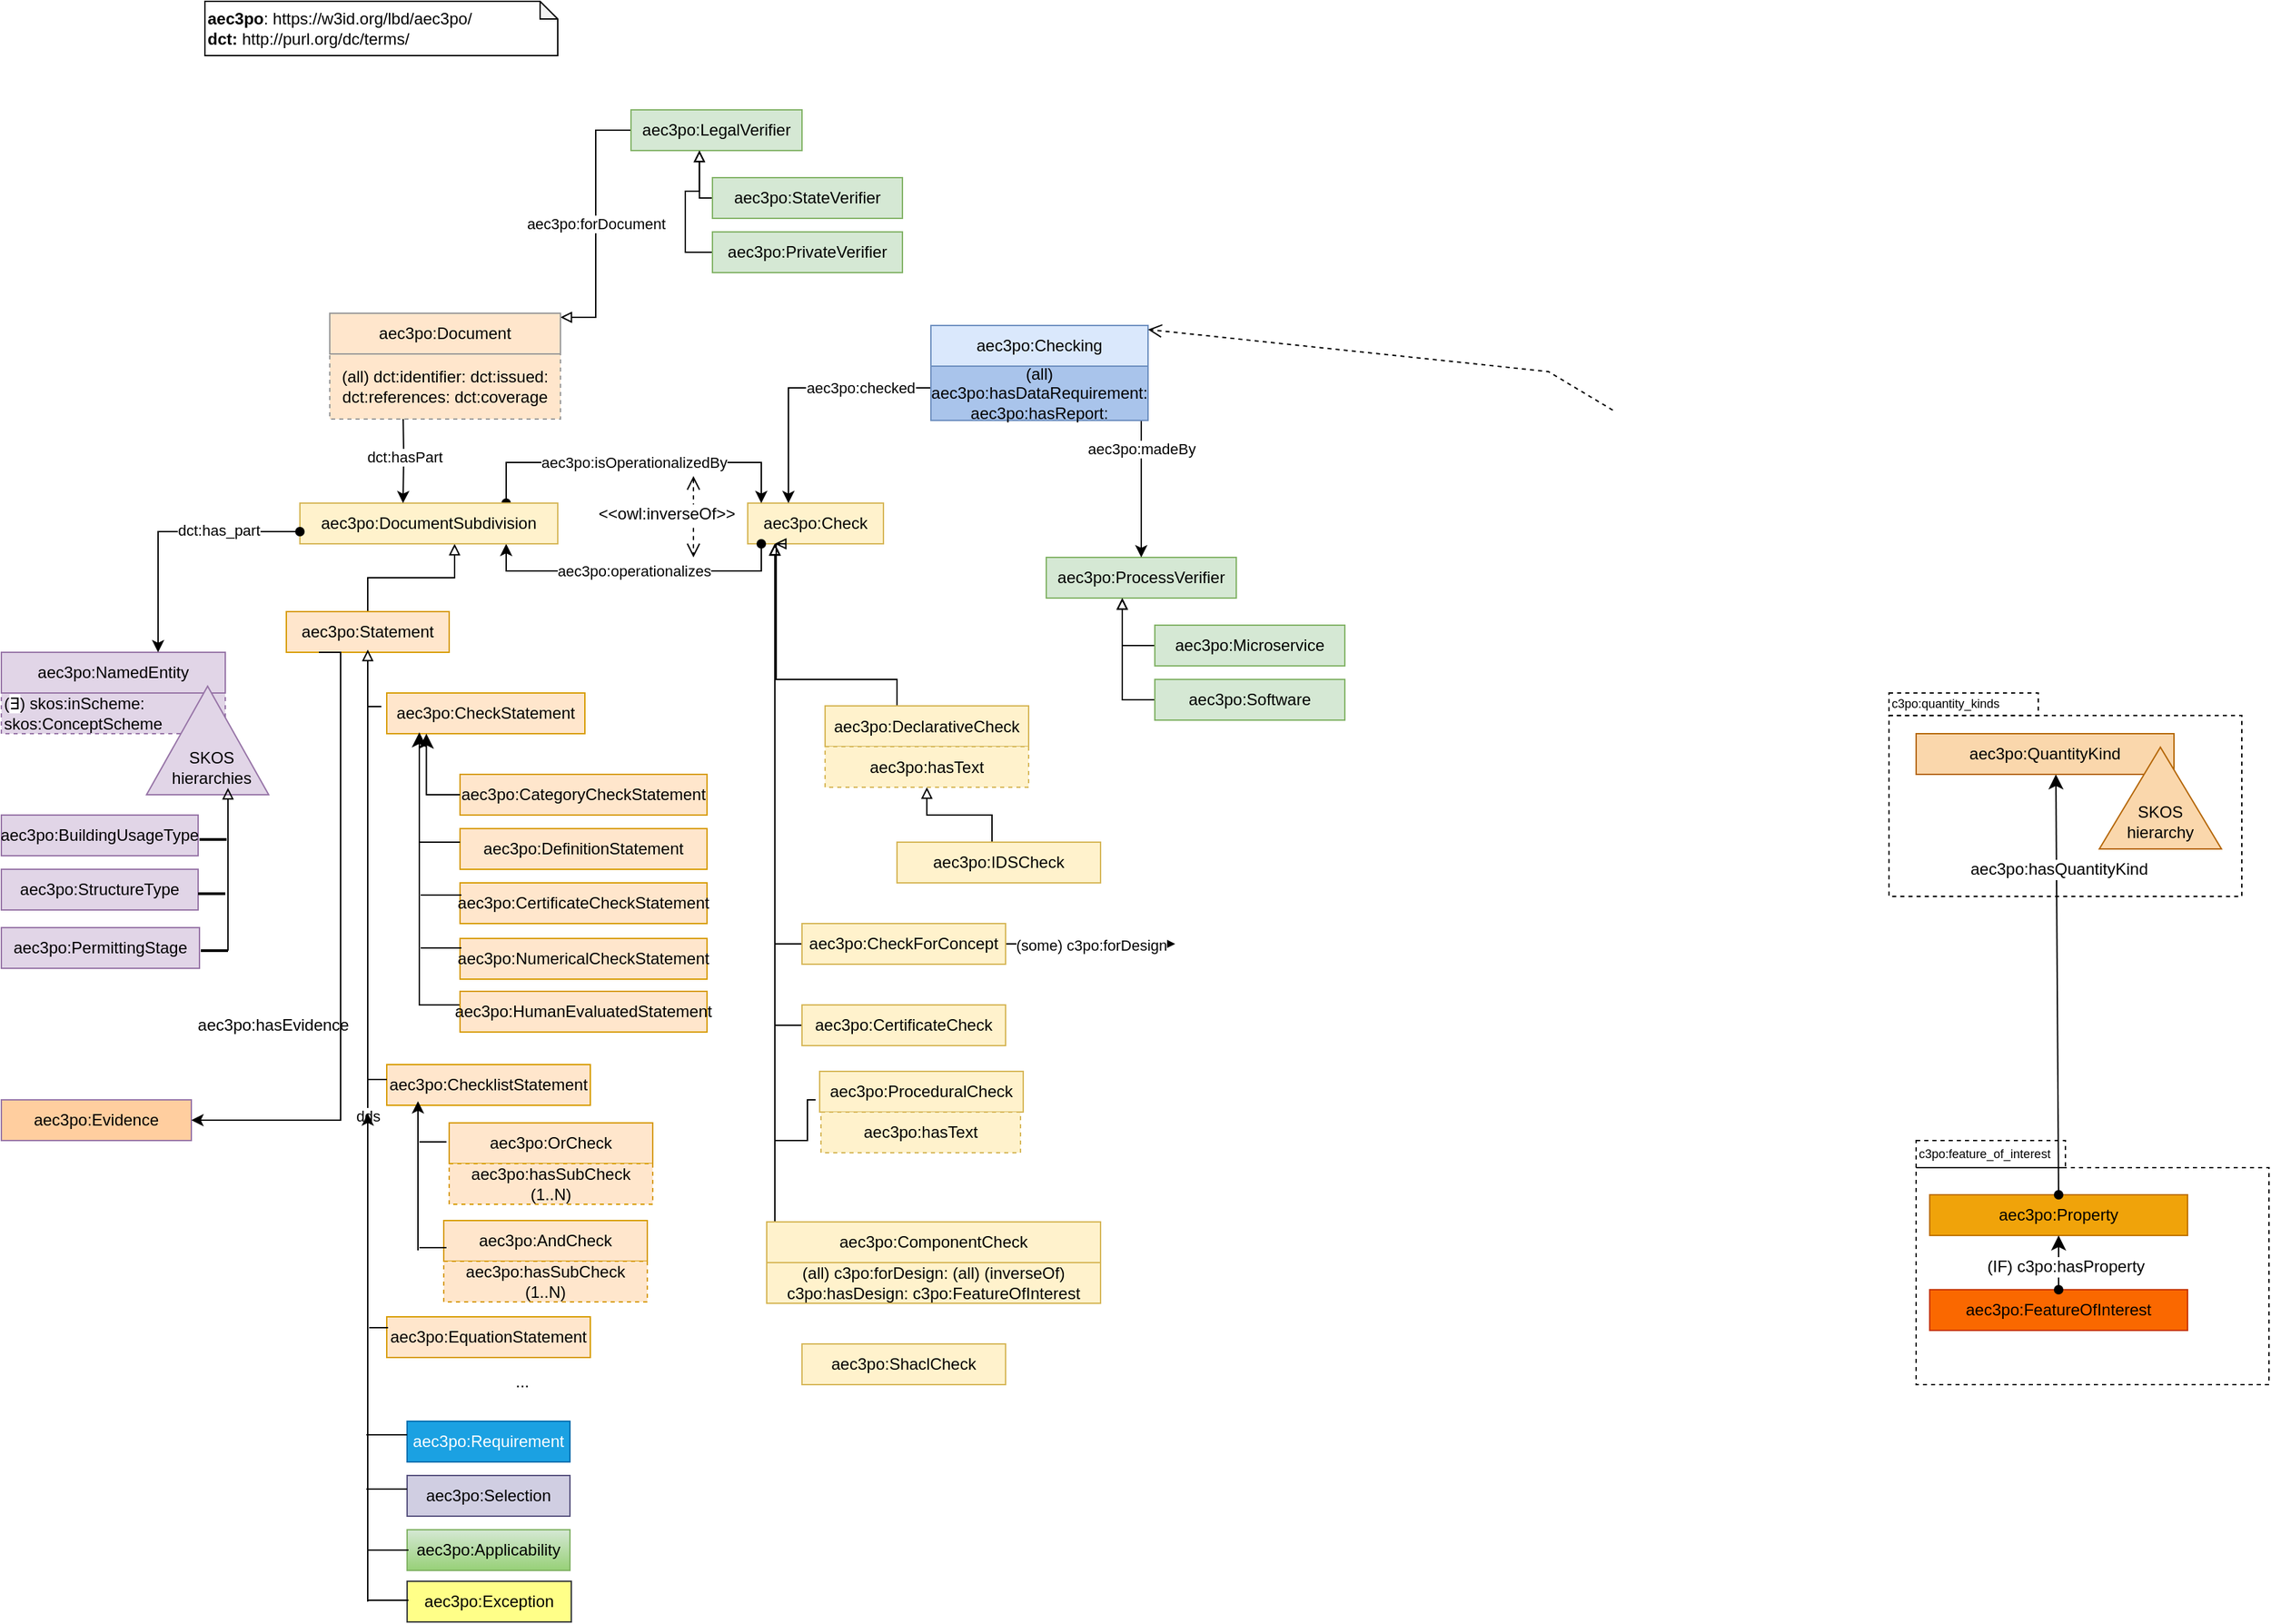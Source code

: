 <mxfile version="21.3.8" type="github" pages="12">
  <diagram id="UScC1cD7duom_8nnRo4U" name="aec3po">
    <mxGraphModel dx="1647" dy="1607" grid="1" gridSize="10" guides="1" tooltips="1" connect="1" arrows="1" fold="1" page="1" pageScale="1" pageWidth="827" pageHeight="1169" math="0" shadow="0">
      <root>
        <mxCell id="0" />
        <mxCell id="1" parent="0" />
        <mxCell id="jokni7KNenPgXpSmiYM0-3" value="" style="group" parent="1" vertex="1" connectable="0">
          <mxGeometry x="1261" y="700" width="260" height="180" as="geometry" />
        </mxCell>
        <mxCell id="jokni7KNenPgXpSmiYM0-1" value="" style="rounded=0;whiteSpace=wrap;html=1;fontSize=9;fillColor=none;dashed=1;" parent="jokni7KNenPgXpSmiYM0-3" vertex="1">
          <mxGeometry y="20" width="260" height="160" as="geometry" />
        </mxCell>
        <mxCell id="jokni7KNenPgXpSmiYM0-2" value="c3po:feature_of_interest" style="text;html=1;strokeColor=default;fillColor=none;align=left;verticalAlign=middle;whiteSpace=wrap;rounded=0;dashed=1;fontSize=9;" parent="jokni7KNenPgXpSmiYM0-3" vertex="1">
          <mxGeometry width="110" height="20" as="geometry" />
        </mxCell>
        <mxCell id="nIFLo1w1Xrx-wlBWvT0a-1" value="&lt;b&gt;aec3po&lt;/b&gt;&lt;span style=&quot;background-color: initial;&quot;&gt;: https://w3id.org/lbd/aec3po/&lt;/span&gt;&lt;b&gt;&lt;br&gt;&lt;/b&gt;&lt;b style=&quot;--tw-border-spacing-x: 0; --tw-border-spacing-y: 0; --tw-translate-x: 0; --tw-translate-y: 0; --tw-rotate: 0; --tw-skew-x: 0; --tw-skew-y: 0; --tw-scale-x: 1; --tw-scale-y: 1; --tw-pan-x: ; --tw-pan-y: ; --tw-pinch-zoom: ; --tw-scroll-snap-strictness: proximity; --tw-ordinal: ; --tw-slashed-zero: ; --tw-numeric-figure: ; --tw-numeric-spacing: ; --tw-numeric-fraction: ; --tw-ring-inset: ; --tw-ring-offset-width: 0px; --tw-ring-offset-color: #fff; --tw-ring-color: rgb(59 130 246 / 0.5); --tw-ring-offset-shadow: 0 0 #0000; --tw-ring-shadow: 0 0 #0000; --tw-shadow: 0 0 #0000; --tw-shadow-colored: 0 0 #0000; --tw-blur: ; --tw-brightness: ; --tw-contrast: ; --tw-grayscale: ; --tw-hue-rotate: ; --tw-invert: ; --tw-saturate: ; --tw-sepia: ; --tw-drop-shadow: ; --tw-backdrop-blur: ; --tw-backdrop-brightness: ; --tw-backdrop-contrast: ; --tw-backdrop-grayscale: ; --tw-backdrop-hue-rotate: ; --tw-backdrop-invert: ; --tw-backdrop-opacity: ; --tw-backdrop-saturate: ; --tw-backdrop-sepia: ; border-color: var(--border-color); background-color: initial;&quot;&gt;dct:&lt;/b&gt;&amp;nbsp;http://purl.org/dc/terms/" style="shape=note;whiteSpace=wrap;html=1;backgroundOutline=1;darkOpacity=0.05;size=13;align=left;" parent="1" vertex="1">
          <mxGeometry y="-140" width="260" height="40" as="geometry" />
        </mxCell>
        <mxCell id="nIFLo1w1Xrx-wlBWvT0a-2" value="aec3po:FeatureOfInterest" style="rounded=0;whiteSpace=wrap;html=1;snapToPoint=1;points=[[0.1,0],[0.2,0],[0.3,0],[0.4,0],[0.5,0],[0.6,0],[0.7,0],[0.8,0],[0.9,0],[0,0.1],[0,0.3],[0,0.5],[0,0.7],[0,0.9],[0.1,1],[0.2,1],[0.3,1],[0.4,1],[0.5,1],[0.6,1],[0.7,1],[0.8,1],[0.9,1],[1,0.1],[1,0.3],[1,0.5],[1,0.7],[1,0.9]];fillColor=#fa6800;fontColor=#000000;strokeColor=#C73500;" parent="1" vertex="1">
          <mxGeometry x="1271" y="810" width="190" height="30" as="geometry" />
        </mxCell>
        <mxCell id="nIFLo1w1Xrx-wlBWvT0a-9" value="aec3po:Property" style="rounded=0;whiteSpace=wrap;html=1;snapToPoint=1;points=[[0.1,0],[0.2,0],[0.3,0],[0.4,0],[0.5,0],[0.6,0],[0.7,0],[0.8,0],[0.9,0],[0,0.1],[0,0.3],[0,0.5],[0,0.7],[0,0.9],[0.1,1],[0.2,1],[0.3,1],[0.4,1],[0.5,1],[0.6,1],[0.7,1],[0.8,1],[0.9,1],[1,0.1],[1,0.3],[1,0.5],[1,0.7],[1,0.9]];fillColor=#f0a30a;fontColor=#000000;strokeColor=#BD7000;" parent="1" vertex="1">
          <mxGeometry x="1271" y="740" width="190" height="30" as="geometry" />
        </mxCell>
        <mxCell id="_TGrfCJ_9bRbSxPVq6Wt-4" style="edgeStyle=orthogonalEdgeStyle;rounded=0;orthogonalLoop=1;jettySize=auto;html=1;entryX=0.6;entryY=1;entryDx=0;entryDy=0;endArrow=block;endFill=0;" parent="1" source="nIFLo1w1Xrx-wlBWvT0a-10" target="_TGrfCJ_9bRbSxPVq6Wt-2" edge="1">
          <mxGeometry relative="1" as="geometry" />
        </mxCell>
        <mxCell id="nIFLo1w1Xrx-wlBWvT0a-10" value="aec3po:Statement" style="rounded=0;whiteSpace=wrap;html=1;snapToPoint=1;points=[[0.1,0],[0.2,0],[0.3,0],[0.4,0],[0.5,0],[0.6,0],[0.7,0],[0.8,0],[0.9,0],[0,0.1],[0,0.3],[0,0.5],[0,0.7],[0,0.9],[0.1,1],[0.2,1],[0.3,1],[0.4,1],[0.5,1],[0.6,1],[0.7,1],[0.8,1],[0.9,1],[1,0.1],[1,0.3],[1,0.5],[1,0.7],[1,0.9]];fillColor=#ffe6cc;strokeColor=#d79b00;" parent="1" vertex="1">
          <mxGeometry x="60" y="310" width="120" height="30" as="geometry" />
        </mxCell>
        <mxCell id="nIFLo1w1Xrx-wlBWvT0a-14" value="" style="endArrow=classic;html=1;entryX=0.5;entryY=1;entryDx=0;entryDy=0;endSize=8;arcSize=0;rounded=0;startArrow=oval;startFill=1;exitX=0.5;exitY=0;exitDx=0;exitDy=0;" parent="1" source="nIFLo1w1Xrx-wlBWvT0a-2" target="nIFLo1w1Xrx-wlBWvT0a-9" edge="1">
          <mxGeometry width="50" height="50" relative="1" as="geometry">
            <mxPoint x="1311" y="405" as="sourcePoint" />
            <mxPoint x="618" y="40" as="targetPoint" />
          </mxGeometry>
        </mxCell>
        <mxCell id="nIFLo1w1Xrx-wlBWvT0a-15" value="&lt;div&gt;(IF) c3po:hasProperty&lt;br&gt;&lt;/div&gt;" style="text;html=1;align=center;verticalAlign=middle;resizable=0;points=[];labelBackgroundColor=#ffffff;" parent="nIFLo1w1Xrx-wlBWvT0a-14" vertex="1" connectable="0">
          <mxGeometry x="-0.127" relative="1" as="geometry">
            <mxPoint x="5" as="offset" />
          </mxGeometry>
        </mxCell>
        <mxCell id="nIFLo1w1Xrx-wlBWvT0a-17" value="&lt;span style=&quot;color: rgb(0, 0, 0); font-family: Helvetica; font-size: 12px; font-style: normal; font-variant-ligatures: normal; font-variant-caps: normal; font-weight: 400; letter-spacing: normal; orphans: 2; text-align: center; text-indent: 0px; text-transform: none; widows: 2; word-spacing: 0px; -webkit-text-stroke-width: 0px; background-color: rgb(255, 255, 255); text-decoration-thickness: initial; text-decoration-style: initial; text-decoration-color: initial; float: none; display: inline !important;&quot;&gt;aec3po:hasQuantityKind&lt;/span&gt;" style="endArrow=classic;html=1;endSize=8;arcSize=0;rounded=0;startArrow=oval;startFill=1;exitX=0.5;exitY=0;exitDx=0;exitDy=0;entryX=0.542;entryY=1;entryDx=0;entryDy=0;entryPerimeter=0;" parent="1" source="nIFLo1w1Xrx-wlBWvT0a-9" target="nIFLo1w1Xrx-wlBWvT0a-16" edge="1">
          <mxGeometry x="0.548" y="-2" width="50" height="50" relative="1" as="geometry">
            <mxPoint x="1231" y="90" as="sourcePoint" />
            <mxPoint x="1191" y="50" as="targetPoint" />
            <mxPoint as="offset" />
          </mxGeometry>
        </mxCell>
        <mxCell id="nIFLo1w1Xrx-wlBWvT0a-16" value="aec3po:QuantityKind" style="rounded=0;whiteSpace=wrap;html=1;snapToPoint=1;points=[[0.1,0],[0.2,0],[0.3,0],[0.4,0],[0.5,0],[0.6,0],[0.7,0],[0.8,0],[0.9,0],[0,0.1],[0,0.3],[0,0.5],[0,0.7],[0,0.9],[0.1,1],[0.2,1],[0.3,1],[0.4,1],[0.5,1],[0.6,1],[0.7,1],[0.8,1],[0.9,1],[1,0.1],[1,0.3],[1,0.5],[1,0.7],[1,0.9]];fillColor=#fad7ac;strokeColor=#b46504;" parent="1" vertex="1">
          <mxGeometry x="1261" y="400" width="190" height="30" as="geometry" />
        </mxCell>
        <mxCell id="nIFLo1w1Xrx-wlBWvT0a-28" value="aec3po:ProcessVerifier" style="rounded=0;whiteSpace=wrap;html=1;snapToPoint=1;points=[[0.1,0],[0.2,0],[0.3,0],[0.4,0],[0.5,0],[0.6,0],[0.7,0],[0.8,0],[0.9,0],[0,0.1],[0,0.3],[0,0.5],[0,0.7],[0,0.9],[0.1,1],[0.2,1],[0.3,1],[0.4,1],[0.5,1],[0.6,1],[0.7,1],[0.8,1],[0.9,1],[1,0.1],[1,0.3],[1,0.5],[1,0.7],[1,0.9]];fillColor=#d5e8d4;strokeColor=#82b366;" parent="1" vertex="1">
          <mxGeometry x="620" y="270" width="140" height="30" as="geometry" />
        </mxCell>
        <mxCell id="nIFLo1w1Xrx-wlBWvT0a-29" value="aec3po:Check" style="rounded=0;whiteSpace=wrap;html=1;snapToPoint=1;points=[[0.1,0],[0.2,0],[0.3,0],[0.4,0],[0.5,0],[0.6,0],[0.7,0],[0.8,0],[0.9,0],[0,0.1],[0,0.3],[0,0.5],[0,0.7],[0,0.9],[0.1,1],[0.2,1],[0.3,1],[0.4,1],[0.5,1],[0.6,1],[0.7,1],[0.8,1],[0.9,1],[1,0.1],[1,0.3],[1,0.5],[1,0.7],[1,0.9]];fillColor=#fff2cc;strokeColor=#d6b656;" parent="1" vertex="1">
          <mxGeometry x="400" y="230" width="100" height="30" as="geometry" />
        </mxCell>
        <mxCell id="nIFLo1w1Xrx-wlBWvT0a-112" value="aec3po:madeBy" style="edgeStyle=orthogonalEdgeStyle;rounded=0;orthogonalLoop=1;jettySize=auto;html=1;entryX=0.5;entryY=0;entryDx=0;entryDy=0;startArrow=none;startFill=0;endArrow=classic;endFill=1;exitX=1;exitY=0.5;exitDx=0;exitDy=0;" parent="1" source="nIFLo1w1Xrx-wlBWvT0a-32" target="nIFLo1w1Xrx-wlBWvT0a-28" edge="1">
          <mxGeometry relative="1" as="geometry">
            <Array as="points">
              <mxPoint x="690" y="145" />
            </Array>
          </mxGeometry>
        </mxCell>
        <mxCell id="nIFLo1w1Xrx-wlBWvT0a-114" value="aec3po:checked" style="edgeStyle=orthogonalEdgeStyle;rounded=0;orthogonalLoop=1;jettySize=auto;html=1;startArrow=none;startFill=0;endArrow=classic;endFill=1;" parent="1" source="nIFLo1w1Xrx-wlBWvT0a-32" target="nIFLo1w1Xrx-wlBWvT0a-29" edge="1">
          <mxGeometry x="-0.046" relative="1" as="geometry">
            <mxPoint as="offset" />
            <Array as="points">
              <mxPoint x="592" y="145" />
              <mxPoint x="430" y="145" />
            </Array>
          </mxGeometry>
        </mxCell>
        <mxCell id="nIFLo1w1Xrx-wlBWvT0a-32" value="aec3po:Checking" style="rounded=0;whiteSpace=wrap;html=1;snapToPoint=1;points=[[0.1,0],[0.2,0],[0.3,0],[0.4,0],[0.5,0],[0.6,0],[0.7,0],[0.8,0],[0.9,0],[0,0.1],[0,0.3],[0,0.5],[0,0.7],[0,0.9],[0.1,1],[0.2,1],[0.3,1],[0.4,1],[0.5,1],[0.6,1],[0.7,1],[0.8,1],[0.9,1],[1,0.1],[1,0.3],[1,0.5],[1,0.7],[1,0.9]];fillColor=#dae8fc;strokeColor=#6c8ebf;" parent="1" vertex="1">
          <mxGeometry x="535" y="99" width="160" height="30" as="geometry" />
        </mxCell>
        <mxCell id="nIFLo1w1Xrx-wlBWvT0a-63" value="aec3po:isOperationalizedBy" style="edgeStyle=orthogonalEdgeStyle;rounded=0;orthogonalLoop=1;jettySize=auto;html=1;exitX=0.8;exitY=0;exitDx=0;exitDy=0;entryX=0.1;entryY=0;entryDx=0;entryDy=0;startArrow=oval;startFill=1;endArrow=classic;endFill=1;" parent="1" source="_TGrfCJ_9bRbSxPVq6Wt-2" target="nIFLo1w1Xrx-wlBWvT0a-29" edge="1">
          <mxGeometry relative="1" as="geometry">
            <Array as="points">
              <mxPoint x="222" y="200" />
              <mxPoint x="410" y="200" />
            </Array>
          </mxGeometry>
        </mxCell>
        <mxCell id="nIFLo1w1Xrx-wlBWvT0a-64" value="aec3po:operationalizes" style="edgeStyle=orthogonalEdgeStyle;rounded=0;orthogonalLoop=1;jettySize=auto;html=1;startArrow=oval;startFill=1;endArrow=classic;endFill=1;exitX=0.1;exitY=1;exitDx=0;exitDy=0;entryX=0.8;entryY=1;entryDx=0;entryDy=0;" parent="1" source="nIFLo1w1Xrx-wlBWvT0a-29" target="_TGrfCJ_9bRbSxPVq6Wt-2" edge="1">
          <mxGeometry relative="1" as="geometry">
            <mxPoint x="320" y="280" as="sourcePoint" />
            <mxPoint x="140" y="260" as="targetPoint" />
            <Array as="points">
              <mxPoint x="410" y="280" />
              <mxPoint x="222" y="280" />
            </Array>
          </mxGeometry>
        </mxCell>
        <mxCell id="nIFLo1w1Xrx-wlBWvT0a-69" value="" style="endArrow=open;html=1;fontColor=#000099;endFill=0;dashed=1;endSize=8;startArrow=open;startFill=0;startSize=8;arcSize=0;rounded=0;" parent="1" edge="1">
          <mxGeometry width="50" height="50" relative="1" as="geometry">
            <mxPoint x="360" y="210" as="sourcePoint" />
            <mxPoint x="360" y="270" as="targetPoint" />
          </mxGeometry>
        </mxCell>
        <mxCell id="nIFLo1w1Xrx-wlBWvT0a-70" value="&amp;lt;&amp;lt;owl:inverseOf&amp;gt;&amp;gt;" style="text;html=1;align=center;verticalAlign=middle;resizable=0;points=[];fontColor=#000000;labelBackgroundColor=#ffffff;" parent="nIFLo1w1Xrx-wlBWvT0a-69" vertex="1" connectable="0">
          <mxGeometry x="-0.328" relative="1" as="geometry">
            <mxPoint x="-20" y="8" as="offset" />
          </mxGeometry>
        </mxCell>
        <mxCell id="nIFLo1w1Xrx-wlBWvT0a-76" value="aec3po:OrCheck" style="rounded=0;whiteSpace=wrap;html=1;snapToPoint=1;points=[[0.1,0],[0.2,0],[0.3,0],[0.4,0],[0.5,0],[0.6,0],[0.7,0],[0.8,0],[0.9,0],[0,0.1],[0,0.3],[0,0.5],[0,0.7],[0,0.9],[0.1,1],[0.2,1],[0.3,1],[0.4,1],[0.5,1],[0.6,1],[0.7,1],[0.8,1],[0.9,1],[1,0.1],[1,0.3],[1,0.5],[1,0.7],[1,0.9]];fillColor=#ffe6cc;strokeColor=#d79b00;" parent="1" vertex="1">
          <mxGeometry x="180" y="687" width="150" height="30" as="geometry" />
        </mxCell>
        <mxCell id="nIFLo1w1Xrx-wlBWvT0a-77" value="aec3po:hasSubCheck (1..N)" style="rounded=0;whiteSpace=wrap;html=1;snapToPoint=1;points=[[0.1,0],[0.2,0],[0.3,0],[0.4,0],[0.5,0],[0.6,0],[0.7,0],[0.8,0],[0.9,0],[0,0.1],[0,0.3],[0,0.5],[0,0.7],[0,0.9],[0.1,1],[0.2,1],[0.3,1],[0.4,1],[0.5,1],[0.6,1],[0.7,1],[0.8,1],[0.9,1],[1,0.1],[1,0.3],[1,0.5],[1,0.7],[1,0.9]];dashed=1;fillColor=#ffe6cc;strokeColor=#d79b00;" parent="1" vertex="1">
          <mxGeometry x="180" y="717" width="150" height="30" as="geometry" />
        </mxCell>
        <mxCell id="nIFLo1w1Xrx-wlBWvT0a-80" value="(some) c3po:forDesign" style="edgeStyle=orthogonalEdgeStyle;rounded=0;orthogonalLoop=1;jettySize=auto;html=1;exitX=1;exitY=0.5;exitDx=0;exitDy=0;entryX=0;entryY=0.5;entryDx=0;entryDy=0;startArrow=none;startFill=0;endArrow=classic;endFill=1;" parent="1" source="nIFLo1w1Xrx-wlBWvT0a-78" edge="1">
          <mxGeometry relative="1" as="geometry">
            <mxPoint x="715" y="555" as="targetPoint" />
          </mxGeometry>
        </mxCell>
        <mxCell id="nIFLo1w1Xrx-wlBWvT0a-95" style="edgeStyle=orthogonalEdgeStyle;rounded=0;orthogonalLoop=1;jettySize=auto;html=1;exitX=0;exitY=0.5;exitDx=0;exitDy=0;startArrow=none;startFill=0;endArrow=block;endFill=0;" parent="1" source="nIFLo1w1Xrx-wlBWvT0a-78" edge="1">
          <mxGeometry relative="1" as="geometry">
            <mxPoint x="420" y="260" as="targetPoint" />
          </mxGeometry>
        </mxCell>
        <mxCell id="nIFLo1w1Xrx-wlBWvT0a-78" value="aec3po:CheckForConcept" style="rounded=0;whiteSpace=wrap;html=1;snapToPoint=1;points=[[0.1,0],[0.2,0],[0.3,0],[0.4,0],[0.5,0],[0.6,0],[0.7,0],[0.8,0],[0.9,0],[0,0.1],[0,0.3],[0,0.5],[0,0.7],[0,0.9],[0.1,1],[0.2,1],[0.3,1],[0.4,1],[0.5,1],[0.6,1],[0.7,1],[0.8,1],[0.9,1],[1,0.1],[1,0.3],[1,0.5],[1,0.7],[1,0.9]];fillColor=#fff2cc;strokeColor=#d6b656;" parent="1" vertex="1">
          <mxGeometry x="440" y="540" width="150" height="30" as="geometry" />
        </mxCell>
        <mxCell id="nIFLo1w1Xrx-wlBWvT0a-94" style="edgeStyle=orthogonalEdgeStyle;rounded=0;orthogonalLoop=1;jettySize=auto;html=1;exitX=0;exitY=0.5;exitDx=0;exitDy=0;startArrow=none;startFill=0;endArrow=block;endFill=0;" parent="1" source="nIFLo1w1Xrx-wlBWvT0a-81" edge="1">
          <mxGeometry relative="1" as="geometry">
            <mxPoint x="420" y="260" as="targetPoint" />
          </mxGeometry>
        </mxCell>
        <mxCell id="nIFLo1w1Xrx-wlBWvT0a-81" value="aec3po:CertificateCheck" style="rounded=0;whiteSpace=wrap;html=1;snapToPoint=1;points=[[0.1,0],[0.2,0],[0.3,0],[0.4,0],[0.5,0],[0.6,0],[0.7,0],[0.8,0],[0.9,0],[0,0.1],[0,0.3],[0,0.5],[0,0.7],[0,0.9],[0.1,1],[0.2,1],[0.3,1],[0.4,1],[0.5,1],[0.6,1],[0.7,1],[0.8,1],[0.9,1],[1,0.1],[1,0.3],[1,0.5],[1,0.7],[1,0.9]];fillColor=#fff2cc;strokeColor=#d6b656;" parent="1" vertex="1">
          <mxGeometry x="440" y="600" width="150" height="30" as="geometry" />
        </mxCell>
        <mxCell id="nIFLo1w1Xrx-wlBWvT0a-93" style="edgeStyle=orthogonalEdgeStyle;rounded=0;orthogonalLoop=1;jettySize=auto;html=1;startArrow=none;startFill=0;endArrow=block;endFill=0;" parent="1" edge="1">
          <mxGeometry relative="1" as="geometry">
            <mxPoint x="420" y="260" as="targetPoint" />
            <mxPoint x="420" y="760" as="sourcePoint" />
            <Array as="points">
              <mxPoint x="420" y="760" />
            </Array>
          </mxGeometry>
        </mxCell>
        <mxCell id="nIFLo1w1Xrx-wlBWvT0a-82" value="aec3po:ComponentCheck" style="rounded=0;whiteSpace=wrap;html=1;snapToPoint=1;points=[[0.1,0],[0.2,0],[0.3,0],[0.4,0],[0.5,0],[0.6,0],[0.7,0],[0.8,0],[0.9,0],[0,0.1],[0,0.3],[0,0.5],[0,0.7],[0,0.9],[0.1,1],[0.2,1],[0.3,1],[0.4,1],[0.5,1],[0.6,1],[0.7,1],[0.8,1],[0.9,1],[1,0.1],[1,0.3],[1,0.5],[1,0.7],[1,0.9]];fillColor=#fff2cc;strokeColor=#d6b656;" parent="1" vertex="1">
          <mxGeometry x="414" y="760" width="246" height="30" as="geometry" />
        </mxCell>
        <mxCell id="nIFLo1w1Xrx-wlBWvT0a-92" style="edgeStyle=orthogonalEdgeStyle;rounded=0;orthogonalLoop=1;jettySize=auto;html=1;exitX=1;exitY=0.5;exitDx=0;exitDy=0;startArrow=none;startFill=0;endArrow=block;endFill=0;" parent="1" source="nIFLo1w1Xrx-wlBWvT0a-84" edge="1">
          <mxGeometry relative="1" as="geometry">
            <mxPoint x="420" y="260" as="targetPoint" />
            <Array as="points">
              <mxPoint x="510" y="395" />
              <mxPoint x="510" y="360" />
              <mxPoint x="421" y="360" />
            </Array>
          </mxGeometry>
        </mxCell>
        <mxCell id="nIFLo1w1Xrx-wlBWvT0a-84" value="aec3po:DeclarativeCheck" style="rounded=0;whiteSpace=wrap;html=1;snapToPoint=1;points=[[0.1,0],[0.2,0],[0.3,0],[0.4,0],[0.5,0],[0.6,0],[0.7,0],[0.8,0],[0.9,0],[0,0.1],[0,0.3],[0,0.5],[0,0.7],[0,0.9],[0.1,1],[0.2,1],[0.3,1],[0.4,1],[0.5,1],[0.6,1],[0.7,1],[0.8,1],[0.9,1],[1,0.1],[1,0.3],[1,0.5],[1,0.7],[1,0.9]];fillColor=#fff2cc;strokeColor=#d6b656;" parent="1" vertex="1">
          <mxGeometry x="457" y="379.5" width="150" height="30" as="geometry" />
        </mxCell>
        <mxCell id="nIFLo1w1Xrx-wlBWvT0a-86" style="edgeStyle=orthogonalEdgeStyle;rounded=0;orthogonalLoop=1;jettySize=auto;html=1;exitX=0.837;exitY=0.046;exitDx=0;exitDy=0;entryX=0.5;entryY=1;entryDx=0;entryDy=0;startArrow=none;startFill=0;endArrow=block;endFill=0;exitPerimeter=0;" parent="1" source="nIFLo1w1Xrx-wlBWvT0a-85" target="nIFLo1w1Xrx-wlBWvT0a-90" edge="1">
          <mxGeometry relative="1" as="geometry">
            <Array as="points">
              <mxPoint x="580" y="481" />
              <mxPoint x="580" y="460" />
              <mxPoint x="532" y="460" />
            </Array>
          </mxGeometry>
        </mxCell>
        <mxCell id="nIFLo1w1Xrx-wlBWvT0a-85" value="aec3po:IDSCheck" style="rounded=0;whiteSpace=wrap;html=1;snapToPoint=1;points=[[0.1,0],[0.2,0],[0.3,0],[0.4,0],[0.5,0],[0.6,0],[0.7,0],[0.8,0],[0.9,0],[0,0.1],[0,0.3],[0,0.5],[0,0.7],[0,0.9],[0.1,1],[0.2,1],[0.3,1],[0.4,1],[0.5,1],[0.6,1],[0.7,1],[0.8,1],[0.9,1],[1,0.1],[1,0.3],[1,0.5],[1,0.7],[1,0.9]];fillColor=#fff2cc;strokeColor=#d6b656;" parent="1" vertex="1">
          <mxGeometry x="510" y="480" width="150" height="30" as="geometry" />
        </mxCell>
        <mxCell id="nIFLo1w1Xrx-wlBWvT0a-87" value="aec3po:ProceduralCheck" style="rounded=0;whiteSpace=wrap;html=1;snapToPoint=1;points=[[0.1,0],[0.2,0],[0.3,0],[0.4,0],[0.5,0],[0.6,0],[0.7,0],[0.8,0],[0.9,0],[0,0.1],[0,0.3],[0,0.5],[0,0.7],[0,0.9],[0.1,1],[0.2,1],[0.3,1],[0.4,1],[0.5,1],[0.6,1],[0.7,1],[0.8,1],[0.9,1],[1,0.1],[1,0.3],[1,0.5],[1,0.7],[1,0.9]];fillColor=#fff2cc;strokeColor=#d6b656;" parent="1" vertex="1">
          <mxGeometry x="453" y="649" width="150" height="30" as="geometry" />
        </mxCell>
        <mxCell id="nIFLo1w1Xrx-wlBWvT0a-88" value="aec3po:hasText" style="rounded=0;whiteSpace=wrap;html=1;snapToPoint=1;points=[[0.1,0],[0.2,0],[0.3,0],[0.4,0],[0.5,0],[0.6,0],[0.7,0],[0.8,0],[0.9,0],[0,0.1],[0,0.3],[0,0.5],[0,0.7],[0,0.9],[0.1,1],[0.2,1],[0.3,1],[0.4,1],[0.5,1],[0.6,1],[0.7,1],[0.8,1],[0.9,1],[1,0.1],[1,0.3],[1,0.5],[1,0.7],[1,0.9]];dashed=1;fillColor=#fff2cc;strokeColor=#d6b656;" parent="1" vertex="1">
          <mxGeometry x="454" y="679" width="147" height="30" as="geometry" />
        </mxCell>
        <mxCell id="nIFLo1w1Xrx-wlBWvT0a-90" value="aec3po:hasText" style="rounded=0;whiteSpace=wrap;html=1;snapToPoint=1;points=[[0.1,0],[0.2,0],[0.3,0],[0.4,0],[0.5,0],[0.6,0],[0.7,0],[0.8,0],[0.9,0],[0,0.1],[0,0.3],[0,0.5],[0,0.7],[0,0.9],[0.1,1],[0.2,1],[0.3,1],[0.4,1],[0.5,1],[0.6,1],[0.7,1],[0.8,1],[0.9,1],[1,0.1],[1,0.3],[1,0.5],[1,0.7],[1,0.9]];dashed=1;fillColor=#fff2cc;strokeColor=#d6b656;" parent="1" vertex="1">
          <mxGeometry x="457" y="409.5" width="150" height="30" as="geometry" />
        </mxCell>
        <mxCell id="nIFLo1w1Xrx-wlBWvT0a-91" style="edgeStyle=orthogonalEdgeStyle;rounded=0;orthogonalLoop=1;jettySize=auto;html=1;entryX=0.2;entryY=1;entryDx=0;entryDy=0;startArrow=none;startFill=0;endArrow=block;endFill=0;" parent="1" target="nIFLo1w1Xrx-wlBWvT0a-29" edge="1">
          <mxGeometry relative="1" as="geometry">
            <mxPoint x="450" y="670" as="sourcePoint" />
            <mxPoint x="590" y="705" as="targetPoint" />
            <Array as="points">
              <mxPoint x="444" y="670" />
              <mxPoint x="444" y="700" />
              <mxPoint x="420" y="700" />
            </Array>
          </mxGeometry>
        </mxCell>
        <mxCell id="nIFLo1w1Xrx-wlBWvT0a-100" style="edgeStyle=orthogonalEdgeStyle;rounded=0;orthogonalLoop=1;jettySize=auto;html=1;exitX=0;exitY=0.5;exitDx=0;exitDy=0;entryX=0.4;entryY=1;entryDx=0;entryDy=0;startArrow=none;startFill=0;endArrow=block;endFill=0;" parent="1" source="nIFLo1w1Xrx-wlBWvT0a-98" target="nIFLo1w1Xrx-wlBWvT0a-28" edge="1">
          <mxGeometry relative="1" as="geometry" />
        </mxCell>
        <mxCell id="nIFLo1w1Xrx-wlBWvT0a-98" value="aec3po:Microservice" style="rounded=0;whiteSpace=wrap;html=1;snapToPoint=1;points=[[0.1,0],[0.2,0],[0.3,0],[0.4,0],[0.5,0],[0.6,0],[0.7,0],[0.8,0],[0.9,0],[0,0.1],[0,0.3],[0,0.5],[0,0.7],[0,0.9],[0.1,1],[0.2,1],[0.3,1],[0.4,1],[0.5,1],[0.6,1],[0.7,1],[0.8,1],[0.9,1],[1,0.1],[1,0.3],[1,0.5],[1,0.7],[1,0.9]];fillColor=#d5e8d4;strokeColor=#82b366;" parent="1" vertex="1">
          <mxGeometry x="700" y="320" width="140" height="30" as="geometry" />
        </mxCell>
        <mxCell id="nIFLo1w1Xrx-wlBWvT0a-101" style="edgeStyle=orthogonalEdgeStyle;rounded=0;orthogonalLoop=1;jettySize=auto;html=1;exitX=0;exitY=0.5;exitDx=0;exitDy=0;entryX=0.4;entryY=1;entryDx=0;entryDy=0;startArrow=none;startFill=0;endArrow=block;endFill=0;" parent="1" source="nIFLo1w1Xrx-wlBWvT0a-99" target="nIFLo1w1Xrx-wlBWvT0a-28" edge="1">
          <mxGeometry relative="1" as="geometry" />
        </mxCell>
        <mxCell id="nIFLo1w1Xrx-wlBWvT0a-99" value="aec3po:Software" style="rounded=0;whiteSpace=wrap;html=1;snapToPoint=1;points=[[0.1,0],[0.2,0],[0.3,0],[0.4,0],[0.5,0],[0.6,0],[0.7,0],[0.8,0],[0.9,0],[0,0.1],[0,0.3],[0,0.5],[0,0.7],[0,0.9],[0.1,1],[0.2,1],[0.3,1],[0.4,1],[0.5,1],[0.6,1],[0.7,1],[0.8,1],[0.9,1],[1,0.1],[1,0.3],[1,0.5],[1,0.7],[1,0.9]];fillColor=#d5e8d4;strokeColor=#82b366;" parent="1" vertex="1">
          <mxGeometry x="700" y="360" width="140" height="30" as="geometry" />
        </mxCell>
        <mxCell id="nIFLo1w1Xrx-wlBWvT0a-119" value="" style="endArrow=open;html=1;fontColor=#000099;endFill=0;dashed=1;entryX=1;entryY=0.1;entryDx=0;entryDy=0;endSize=8;rounded=0;exitX=0;exitY=0;exitDx=0;exitDy=0;" parent="1" target="nIFLo1w1Xrx-wlBWvT0a-32" edge="1">
          <mxGeometry width="50" height="50" relative="1" as="geometry">
            <mxPoint x="1037.45" y="161.45" as="sourcePoint" />
            <mxPoint x="910" y="92.5" as="targetPoint" />
            <Array as="points">
              <mxPoint x="990" y="133" />
            </Array>
          </mxGeometry>
        </mxCell>
        <mxCell id="nIFLo1w1Xrx-wlBWvT0a-130" value="(all) aec3po:hasDataRequirement: aec3po:hasReport:" style="rounded=0;whiteSpace=wrap;html=1;snapToPoint=1;points=[[0.1,0],[0.2,0],[0.3,0],[0.4,0],[0.5,0],[0.6,0],[0.7,0],[0.8,0],[0.9,0],[0,0.1],[0,0.3],[0,0.5],[0,0.7],[0,0.9],[0.1,1],[0.2,1],[0.3,1],[0.4,1],[0.5,1],[0.6,1],[0.7,1],[0.8,1],[0.9,1],[1,0.1],[1,0.3],[1,0.5],[1,0.7],[1,0.9]];fillColor=#A9C4EB;strokeColor=#6c8ebf;" parent="1" vertex="1">
          <mxGeometry x="535" y="129" width="160" height="40" as="geometry" />
        </mxCell>
        <mxCell id="nIFLo1w1Xrx-wlBWvT0a-135" value="(all) c3po:forDesign: (all) (inverseOf) c3po:hasDesign: c3po:FeatureOfInterest" style="rounded=0;whiteSpace=wrap;html=1;snapToPoint=1;points=[[0.1,0],[0.2,0],[0.3,0],[0.4,0],[0.5,0],[0.6,0],[0.7,0],[0.8,0],[0.9,0],[0,0.1],[0,0.3],[0,0.5],[0,0.7],[0,0.9],[0.1,1],[0.2,1],[0.3,1],[0.4,1],[0.5,1],[0.6,1],[0.7,1],[0.8,1],[0.9,1],[1,0.1],[1,0.3],[1,0.5],[1,0.7],[1,0.9]];fillColor=#fff2cc;strokeColor=#d6b656;" parent="1" vertex="1">
          <mxGeometry x="414" y="790" width="246" height="30" as="geometry" />
        </mxCell>
        <mxCell id="nIFLo1w1Xrx-wlBWvT0a-138" value="" style="triangle;whiteSpace=wrap;html=1;rotation=-90;fillColor=#fad7ac;strokeColor=#b46504;" parent="1" vertex="1">
          <mxGeometry x="1403.5" y="402.5" width="75" height="90" as="geometry" />
        </mxCell>
        <mxCell id="nIFLo1w1Xrx-wlBWvT0a-139" value="SKOS hierarchy" style="text;html=1;strokeColor=none;fillColor=none;align=center;verticalAlign=middle;whiteSpace=wrap;rounded=0;" parent="1" vertex="1">
          <mxGeometry x="1411" y="450" width="60" height="30" as="geometry" />
        </mxCell>
        <mxCell id="_TGrfCJ_9bRbSxPVq6Wt-2" value="aec3po:DocumentSubdivision" style="rounded=0;whiteSpace=wrap;html=1;snapToPoint=1;points=[[0.1,0],[0.2,0],[0.3,0],[0.4,0],[0.5,0],[0.6,0],[0.7,0],[0.8,0],[0.9,0],[0,0.1],[0,0.3],[0,0.5],[0,0.7],[0,0.9],[0.1,1],[0.2,1],[0.3,1],[0.4,1],[0.5,1],[0.6,1],[0.7,1],[0.8,1],[0.9,1],[1,0.1],[1,0.3],[1,0.5],[1,0.7],[1,0.9]];fillColor=#fff2cc;strokeColor=#d6b656;" parent="1" vertex="1">
          <mxGeometry x="70" y="230" width="190" height="30" as="geometry" />
        </mxCell>
        <mxCell id="_TGrfCJ_9bRbSxPVq6Wt-3" value="dct:hasPart" style="edgeStyle=orthogonalEdgeStyle;rounded=0;orthogonalLoop=1;jettySize=auto;html=1;startArrow=oval;startFill=1;exitX=0.4;exitY=1;exitDx=0;exitDy=0;entryX=0.4;entryY=0;entryDx=0;entryDy=0;" parent="1" target="_TGrfCJ_9bRbSxPVq6Wt-2" edge="1">
          <mxGeometry relative="1" as="geometry">
            <mxPoint x="146" y="160" as="sourcePoint" />
            <mxPoint x="385" y="239.8" as="targetPoint" />
          </mxGeometry>
        </mxCell>
        <mxCell id="_TGrfCJ_9bRbSxPVq6Wt-9" value="aec3po:CheckStatement" style="rounded=0;whiteSpace=wrap;html=1;snapToPoint=1;points=[[0.1,0],[0.2,0],[0.3,0],[0.4,0],[0.5,0],[0.6,0],[0.7,0],[0.8,0],[0.9,0],[0,0.1],[0,0.3],[0,0.5],[0,0.7],[0,0.9],[0.1,1],[0.2,1],[0.3,1],[0.4,1],[0.5,1],[0.6,1],[0.7,1],[0.8,1],[0.9,1],[1,0.1],[1,0.3],[1,0.5],[1,0.7],[1,0.9]];fillColor=#ffe6cc;strokeColor=#d79b00;" parent="1" vertex="1">
          <mxGeometry x="134" y="370" width="146" height="30" as="geometry" />
        </mxCell>
        <mxCell id="_TGrfCJ_9bRbSxPVq6Wt-15" value="aec3po:forDocument" style="edgeStyle=orthogonalEdgeStyle;rounded=0;orthogonalLoop=1;jettySize=auto;html=1;entryX=1;entryY=0.1;entryDx=0;entryDy=0;endArrow=block;endFill=0;" parent="1" source="_TGrfCJ_9bRbSxPVq6Wt-10" target="h-KyKkrpE38Og0TT7BF3-2" edge="1">
          <mxGeometry relative="1" as="geometry">
            <mxPoint x="260" y="145" as="targetPoint" />
          </mxGeometry>
        </mxCell>
        <mxCell id="_TGrfCJ_9bRbSxPVq6Wt-10" value="aec3po:LegalVerifier" style="rounded=0;whiteSpace=wrap;html=1;snapToPoint=1;points=[[0.1,0],[0.2,0],[0.3,0],[0.4,0],[0.5,0],[0.6,0],[0.7,0],[0.8,0],[0.9,0],[0,0.1],[0,0.3],[0,0.5],[0,0.7],[0,0.9],[0.1,1],[0.2,1],[0.3,1],[0.4,1],[0.5,1],[0.6,1],[0.7,1],[0.8,1],[0.9,1],[1,0.1],[1,0.3],[1,0.5],[1,0.7],[1,0.9]];fillColor=#d5e8d4;strokeColor=#82b366;" parent="1" vertex="1">
          <mxGeometry x="314" y="-60" width="126" height="30" as="geometry" />
        </mxCell>
        <mxCell id="_TGrfCJ_9bRbSxPVq6Wt-11" style="edgeStyle=orthogonalEdgeStyle;rounded=0;orthogonalLoop=1;jettySize=auto;html=1;exitX=0;exitY=0.5;exitDx=0;exitDy=0;entryX=0.4;entryY=1;entryDx=0;entryDy=0;startArrow=none;startFill=0;endArrow=block;endFill=0;" parent="1" source="_TGrfCJ_9bRbSxPVq6Wt-12" target="_TGrfCJ_9bRbSxPVq6Wt-10" edge="1">
          <mxGeometry relative="1" as="geometry" />
        </mxCell>
        <mxCell id="_TGrfCJ_9bRbSxPVq6Wt-12" value="aec3po:StateVerifier" style="rounded=0;whiteSpace=wrap;html=1;snapToPoint=1;points=[[0.1,0],[0.2,0],[0.3,0],[0.4,0],[0.5,0],[0.6,0],[0.7,0],[0.8,0],[0.9,0],[0,0.1],[0,0.3],[0,0.5],[0,0.7],[0,0.9],[0.1,1],[0.2,1],[0.3,1],[0.4,1],[0.5,1],[0.6,1],[0.7,1],[0.8,1],[0.9,1],[1,0.1],[1,0.3],[1,0.5],[1,0.7],[1,0.9]];fillColor=#d5e8d4;strokeColor=#82b366;" parent="1" vertex="1">
          <mxGeometry x="374" y="-10" width="140" height="30" as="geometry" />
        </mxCell>
        <mxCell id="_TGrfCJ_9bRbSxPVq6Wt-13" style="edgeStyle=orthogonalEdgeStyle;rounded=0;orthogonalLoop=1;jettySize=auto;html=1;exitX=0;exitY=0.5;exitDx=0;exitDy=0;entryX=0.4;entryY=1;entryDx=0;entryDy=0;startArrow=none;startFill=0;endArrow=block;endFill=0;" parent="1" source="_TGrfCJ_9bRbSxPVq6Wt-14" target="_TGrfCJ_9bRbSxPVq6Wt-10" edge="1">
          <mxGeometry relative="1" as="geometry" />
        </mxCell>
        <mxCell id="_TGrfCJ_9bRbSxPVq6Wt-14" value="aec3po:PrivateVerifier" style="rounded=0;whiteSpace=wrap;html=1;snapToPoint=1;points=[[0.1,0],[0.2,0],[0.3,0],[0.4,0],[0.5,0],[0.6,0],[0.7,0],[0.8,0],[0.9,0],[0,0.1],[0,0.3],[0,0.5],[0,0.7],[0,0.9],[0.1,1],[0.2,1],[0.3,1],[0.4,1],[0.5,1],[0.6,1],[0.7,1],[0.8,1],[0.9,1],[1,0.1],[1,0.3],[1,0.5],[1,0.7],[1,0.9]];fillColor=#d5e8d4;strokeColor=#82b366;" parent="1" vertex="1">
          <mxGeometry x="374" y="30" width="140" height="30" as="geometry" />
        </mxCell>
        <mxCell id="_TGrfCJ_9bRbSxPVq6Wt-21" value="(&lt;span style=&quot;background-color: rgb(255, 255, 255);&quot;&gt;∃&lt;/span&gt;) skos:inScheme: skos:ConceptScheme" style="rounded=0;whiteSpace=wrap;html=1;snapToPoint=1;points=[[0.1,0],[0.2,0],[0.3,0],[0.4,0],[0.5,0],[0.6,0],[0.7,0],[0.8,0],[0.9,0],[0,0.1],[0,0.3],[0,0.5],[0,0.7],[0,0.9],[0.1,1],[0.2,1],[0.3,1],[0.4,1],[0.5,1],[0.6,1],[0.7,1],[0.8,1],[0.9,1],[1,0.1],[1,0.3],[1,0.5],[1,0.7],[1,0.9]];dashed=1;align=left;fillColor=#e1d5e7;strokeColor=#9673a6;" parent="1" vertex="1">
          <mxGeometry x="-150" y="370" width="165" height="30" as="geometry" />
        </mxCell>
        <mxCell id="_TGrfCJ_9bRbSxPVq6Wt-22" value="aec3po:NamedEntity" style="rounded=0;whiteSpace=wrap;html=1;snapToPoint=1;points=[[0.1,0],[0.2,0],[0.3,0],[0.4,0],[0.5,0],[0.6,0],[0.7,0],[0.8,0],[0.9,0],[0,0.1],[0,0.3],[0,0.5],[0,0.7],[0,0.9],[0.1,1],[0.2,1],[0.3,1],[0.4,1],[0.5,1],[0.6,1],[0.7,1],[0.8,1],[0.9,1],[1,0.1],[1,0.3],[1,0.5],[1,0.7],[1,0.9]];fillColor=#e1d5e7;strokeColor=#9673a6;" parent="1" vertex="1">
          <mxGeometry x="-150" y="340" width="165" height="30" as="geometry" />
        </mxCell>
        <mxCell id="_TGrfCJ_9bRbSxPVq6Wt-23" value="" style="triangle;whiteSpace=wrap;html=1;rotation=-90;fillColor=#e1d5e7;strokeColor=#9673a6;" parent="1" vertex="1">
          <mxGeometry x="-38" y="360" width="80" height="90" as="geometry" />
        </mxCell>
        <mxCell id="_TGrfCJ_9bRbSxPVq6Wt-24" value="SKOS hierarchies" style="text;html=1;align=center;verticalAlign=middle;whiteSpace=wrap;rounded=0;strokeColor=none;" parent="1" vertex="1">
          <mxGeometry x="-25" y="410" width="60" height="30" as="geometry" />
        </mxCell>
        <mxCell id="_TGrfCJ_9bRbSxPVq6Wt-26" value="aec3po:BuildingUsageType" style="rounded=0;whiteSpace=wrap;html=1;snapToPoint=1;points=[[0.1,0],[0.2,0],[0.3,0],[0.4,0],[0.5,0],[0.6,0],[0.7,0],[0.8,0],[0.9,0],[0,0.1],[0,0.3],[0,0.5],[0,0.7],[0,0.9],[0.1,1],[0.2,1],[0.3,1],[0.4,1],[0.5,1],[0.6,1],[0.7,1],[0.8,1],[0.9,1],[1,0.1],[1,0.3],[1,0.5],[1,0.7],[1,0.9]];fillColor=#e1d5e7;strokeColor=#9673a6;" parent="1" vertex="1">
          <mxGeometry x="-150" y="460" width="145" height="30" as="geometry" />
        </mxCell>
        <mxCell id="_TGrfCJ_9bRbSxPVq6Wt-28" value="aec3po:StructureType" style="rounded=0;whiteSpace=wrap;html=1;snapToPoint=1;points=[[0.1,0],[0.2,0],[0.3,0],[0.4,0],[0.5,0],[0.6,0],[0.7,0],[0.8,0],[0.9,0],[0,0.1],[0,0.3],[0,0.5],[0,0.7],[0,0.9],[0.1,1],[0.2,1],[0.3,1],[0.4,1],[0.5,1],[0.6,1],[0.7,1],[0.8,1],[0.9,1],[1,0.1],[1,0.3],[1,0.5],[1,0.7],[1,0.9]];fillColor=#e1d5e7;strokeColor=#9673a6;" parent="1" vertex="1">
          <mxGeometry x="-150" y="500" width="145" height="30" as="geometry" />
        </mxCell>
        <mxCell id="_TGrfCJ_9bRbSxPVq6Wt-32" value="dct:has_part" style="edgeStyle=orthogonalEdgeStyle;rounded=0;orthogonalLoop=1;jettySize=auto;html=1;startArrow=oval;startFill=1;exitX=0;exitY=0.7;exitDx=0;exitDy=0;entryX=0.7;entryY=0;entryDx=0;entryDy=0;" parent="1" source="_TGrfCJ_9bRbSxPVq6Wt-2" target="_TGrfCJ_9bRbSxPVq6Wt-22" edge="1">
          <mxGeometry x="-0.38" y="-1" relative="1" as="geometry">
            <mxPoint x="156" y="170" as="sourcePoint" />
            <mxPoint x="156" y="240" as="targetPoint" />
            <mxPoint as="offset" />
          </mxGeometry>
        </mxCell>
        <mxCell id="_TGrfCJ_9bRbSxPVq6Wt-33" value="aec3po:DefinitionStatement" style="rounded=0;whiteSpace=wrap;html=1;snapToPoint=1;points=[[0.1,0],[0.2,0],[0.3,0],[0.4,0],[0.5,0],[0.6,0],[0.7,0],[0.8,0],[0.9,0],[0,0.1],[0,0.3],[0,0.5],[0,0.7],[0,0.9],[0.1,1],[0.2,1],[0.3,1],[0.4,1],[0.5,1],[0.6,1],[0.7,1],[0.8,1],[0.9,1],[1,0.1],[1,0.3],[1,0.5],[1,0.7],[1,0.9]];fillColor=#ffe6cc;strokeColor=#d79b00;" parent="1" vertex="1">
          <mxGeometry x="188" y="470" width="182" height="30" as="geometry" />
        </mxCell>
        <mxCell id="_TGrfCJ_9bRbSxPVq6Wt-34" value="aec3po:ChecklistStatement" style="rounded=0;whiteSpace=wrap;html=1;snapToPoint=1;points=[[0.1,0],[0.2,0],[0.3,0],[0.4,0],[0.5,0],[0.6,0],[0.7,0],[0.8,0],[0.9,0],[0,0.1],[0,0.3],[0,0.5],[0,0.7],[0,0.9],[0.1,1],[0.2,1],[0.3,1],[0.4,1],[0.5,1],[0.6,1],[0.7,1],[0.8,1],[0.9,1],[1,0.1],[1,0.3],[1,0.5],[1,0.7],[1,0.9]];fillColor=#ffe6cc;strokeColor=#d79b00;" parent="1" vertex="1">
          <mxGeometry x="134" y="644" width="150" height="30" as="geometry" />
        </mxCell>
        <mxCell id="_TGrfCJ_9bRbSxPVq6Wt-35" value="aec3po:CategoryCheckStatement" style="rounded=0;whiteSpace=wrap;html=1;snapToPoint=1;points=[[0.1,0],[0.2,0],[0.3,0],[0.4,0],[0.5,0],[0.6,0],[0.7,0],[0.8,0],[0.9,0],[0,0.1],[0,0.3],[0,0.5],[0,0.7],[0,0.9],[0.1,1],[0.2,1],[0.3,1],[0.4,1],[0.5,1],[0.6,1],[0.7,1],[0.8,1],[0.9,1],[1,0.1],[1,0.3],[1,0.5],[1,0.7],[1,0.9]];fillColor=#ffe6cc;strokeColor=#d79b00;" parent="1" vertex="1">
          <mxGeometry x="188" y="430" width="182" height="30" as="geometry" />
        </mxCell>
        <mxCell id="_TGrfCJ_9bRbSxPVq6Wt-36" value="aec3po:CertificateCheckStatement" style="rounded=0;whiteSpace=wrap;html=1;snapToPoint=1;points=[[0.1,0],[0.2,0],[0.3,0],[0.4,0],[0.5,0],[0.6,0],[0.7,0],[0.8,0],[0.9,0],[0,0.1],[0,0.3],[0,0.5],[0,0.7],[0,0.9],[0.1,1],[0.2,1],[0.3,1],[0.4,1],[0.5,1],[0.6,1],[0.7,1],[0.8,1],[0.9,1],[1,0.1],[1,0.3],[1,0.5],[1,0.7],[1,0.9]];fillColor=#ffe6cc;strokeColor=#d79b00;" parent="1" vertex="1">
          <mxGeometry x="188" y="510" width="182" height="30" as="geometry" />
        </mxCell>
        <mxCell id="Ena-B5fO-OJQIhd3wIeo-4" value="aec3po:AndCheck" style="rounded=0;whiteSpace=wrap;html=1;snapToPoint=1;points=[[0.1,0],[0.2,0],[0.3,0],[0.4,0],[0.5,0],[0.6,0],[0.7,0],[0.8,0],[0.9,0],[0,0.1],[0,0.3],[0,0.5],[0,0.7],[0,0.9],[0.1,1],[0.2,1],[0.3,1],[0.4,1],[0.5,1],[0.6,1],[0.7,1],[0.8,1],[0.9,1],[1,0.1],[1,0.3],[1,0.5],[1,0.7],[1,0.9]];fillColor=#ffe6cc;strokeColor=#d79b00;" parent="1" vertex="1">
          <mxGeometry x="176" y="759" width="150" height="30" as="geometry" />
        </mxCell>
        <mxCell id="Ena-B5fO-OJQIhd3wIeo-5" value="aec3po:hasSubCheck (1..N)" style="rounded=0;whiteSpace=wrap;html=1;snapToPoint=1;points=[[0.1,0],[0.2,0],[0.3,0],[0.4,0],[0.5,0],[0.6,0],[0.7,0],[0.8,0],[0.9,0],[0,0.1],[0,0.3],[0,0.5],[0,0.7],[0,0.9],[0.1,1],[0.2,1],[0.3,1],[0.4,1],[0.5,1],[0.6,1],[0.7,1],[0.8,1],[0.9,1],[1,0.1],[1,0.3],[1,0.5],[1,0.7],[1,0.9]];dashed=1;fillColor=#ffe6cc;strokeColor=#d79b00;" parent="1" vertex="1">
          <mxGeometry x="176" y="789" width="150" height="30" as="geometry" />
        </mxCell>
        <mxCell id="Ena-B5fO-OJQIhd3wIeo-6" value="dds" style="edgeStyle=orthogonalEdgeStyle;rounded=0;orthogonalLoop=1;jettySize=auto;html=1;startArrow=none;startFill=0;endArrow=block;endFill=0;" parent="1" edge="1">
          <mxGeometry relative="1" as="geometry">
            <mxPoint x="120" y="338" as="targetPoint" />
            <mxPoint x="120" y="650" as="sourcePoint" />
            <Array as="points">
              <mxPoint x="120" y="838" />
            </Array>
          </mxGeometry>
        </mxCell>
        <mxCell id="Ena-B5fO-OJQIhd3wIeo-16" value="" style="edgeStyle=segmentEdgeStyle;endArrow=classic;html=1;curved=0;rounded=0;endSize=8;startSize=8;entryX=0.2;entryY=1;entryDx=0;entryDy=0;exitX=0;exitY=0.5;exitDx=0;exitDy=0;" parent="1" source="_TGrfCJ_9bRbSxPVq6Wt-35" target="_TGrfCJ_9bRbSxPVq6Wt-9" edge="1">
          <mxGeometry width="50" height="50" relative="1" as="geometry">
            <mxPoint x="160" y="500" as="sourcePoint" />
            <mxPoint x="210" y="450" as="targetPoint" />
          </mxGeometry>
        </mxCell>
        <mxCell id="Ena-B5fO-OJQIhd3wIeo-19" value="" style="edgeStyle=segmentEdgeStyle;endArrow=classic;html=1;curved=0;rounded=0;endSize=8;startSize=8;entryX=0.2;entryY=1;entryDx=0;entryDy=0;exitX=0;exitY=0.3;exitDx=0;exitDy=0;" parent="1" source="GtJcTKdZWyMRpuNCWOe9-5" edge="1">
          <mxGeometry width="50" height="50" relative="1" as="geometry">
            <mxPoint x="188.0" y="527.0" as="sourcePoint" />
            <mxPoint x="158.0" y="399" as="targetPoint" />
            <Array as="points">
              <mxPoint x="188" y="600" />
              <mxPoint x="158" y="600" />
            </Array>
          </mxGeometry>
        </mxCell>
        <mxCell id="EuHg-dzVuMaZDzajdJJ5-1" value="" style="endArrow=none;html=1;rounded=0;" parent="1" edge="1">
          <mxGeometry width="50" height="50" relative="1" as="geometry">
            <mxPoint x="120" y="380" as="sourcePoint" />
            <mxPoint x="130" y="380" as="targetPoint" />
          </mxGeometry>
        </mxCell>
        <mxCell id="EuHg-dzVuMaZDzajdJJ5-4" value="aec3po:Requirement" style="rounded=0;whiteSpace=wrap;html=1;snapToPoint=1;points=[[0.1,0],[0.2,0],[0.3,0],[0.4,0],[0.5,0],[0.6,0],[0.7,0],[0.8,0],[0.9,0],[0,0.1],[0,0.3],[0,0.5],[0,0.7],[0,0.9],[0.1,1],[0.2,1],[0.3,1],[0.4,1],[0.5,1],[0.6,1],[0.7,1],[0.8,1],[0.9,1],[1,0.1],[1,0.3],[1,0.5],[1,0.7],[1,0.9]];fillColor=#1ba1e2;strokeColor=#006EAF;fontColor=#ffffff;" parent="1" vertex="1">
          <mxGeometry x="149" y="907" width="120" height="30" as="geometry" />
        </mxCell>
        <mxCell id="EuHg-dzVuMaZDzajdJJ5-6" value="aec3po:Selection" style="rounded=0;whiteSpace=wrap;html=1;snapToPoint=1;points=[[0.1,0],[0.2,0],[0.3,0],[0.4,0],[0.5,0],[0.6,0],[0.7,0],[0.8,0],[0.9,0],[0,0.1],[0,0.3],[0,0.5],[0,0.7],[0,0.9],[0.1,1],[0.2,1],[0.3,1],[0.4,1],[0.5,1],[0.6,1],[0.7,1],[0.8,1],[0.9,1],[1,0.1],[1,0.3],[1,0.5],[1,0.7],[1,0.9]];fillColor=#d0cee2;strokeColor=#56517e;" parent="1" vertex="1">
          <mxGeometry x="149" y="947" width="120" height="30" as="geometry" />
        </mxCell>
        <mxCell id="EuHg-dzVuMaZDzajdJJ5-7" value="aec3po:Applicability" style="rounded=0;whiteSpace=wrap;html=1;snapToPoint=1;points=[[0.1,0],[0.2,0],[0.3,0],[0.4,0],[0.5,0],[0.6,0],[0.7,0],[0.8,0],[0.9,0],[0,0.1],[0,0.3],[0,0.5],[0,0.7],[0,0.9],[0.1,1],[0.2,1],[0.3,1],[0.4,1],[0.5,1],[0.6,1],[0.7,1],[0.8,1],[0.9,1],[1,0.1],[1,0.3],[1,0.5],[1,0.7],[1,0.9]];fillColor=#d5e8d4;strokeColor=#82b366;gradientColor=#97d077;" parent="1" vertex="1">
          <mxGeometry x="149" y="987" width="120" height="30" as="geometry" />
        </mxCell>
        <mxCell id="EuHg-dzVuMaZDzajdJJ5-8" value="aec3po:Exception" style="rounded=0;whiteSpace=wrap;html=1;snapToPoint=1;points=[[0.1,0],[0.2,0],[0.3,0],[0.4,0],[0.5,0],[0.6,0],[0.7,0],[0.8,0],[0.9,0],[0,0.1],[0,0.3],[0,0.5],[0,0.7],[0,0.9],[0.1,1],[0.2,1],[0.3,1],[0.4,1],[0.5,1],[0.6,1],[0.7,1],[0.8,1],[0.9,1],[1,0.1],[1,0.3],[1,0.5],[1,0.7],[1,0.9]];fillColor=#ffff88;strokeColor=#36393d;" parent="1" vertex="1">
          <mxGeometry x="149" y="1025" width="121" height="30" as="geometry" />
        </mxCell>
        <mxCell id="EuHg-dzVuMaZDzajdJJ5-10" value="" style="endArrow=none;html=1;rounded=0;" parent="1" edge="1">
          <mxGeometry width="50" height="50" relative="1" as="geometry">
            <mxPoint x="119" y="957" as="sourcePoint" />
            <mxPoint x="149" y="957" as="targetPoint" />
            <Array as="points">
              <mxPoint x="129" y="957" />
            </Array>
          </mxGeometry>
        </mxCell>
        <mxCell id="EuHg-dzVuMaZDzajdJJ5-13" value="" style="endArrow=none;html=1;rounded=0;" parent="1" edge="1">
          <mxGeometry width="50" height="50" relative="1" as="geometry">
            <mxPoint x="119" y="917" as="sourcePoint" />
            <mxPoint x="149" y="917" as="targetPoint" />
            <Array as="points">
              <mxPoint x="129" y="917" />
            </Array>
          </mxGeometry>
        </mxCell>
        <mxCell id="EuHg-dzVuMaZDzajdJJ5-14" value="" style="endArrow=none;html=1;rounded=0;" parent="1" edge="1">
          <mxGeometry width="50" height="50" relative="1" as="geometry">
            <mxPoint x="120" y="1002" as="sourcePoint" />
            <mxPoint x="150" y="1002" as="targetPoint" />
            <Array as="points">
              <mxPoint x="130" y="1002" />
            </Array>
          </mxGeometry>
        </mxCell>
        <mxCell id="EuHg-dzVuMaZDzajdJJ5-15" value="" style="endArrow=none;html=1;rounded=0;" parent="1" edge="1">
          <mxGeometry width="50" height="50" relative="1" as="geometry">
            <mxPoint x="120" y="1039" as="sourcePoint" />
            <mxPoint x="150" y="1039" as="targetPoint" />
            <Array as="points">
              <mxPoint x="130" y="1039" />
            </Array>
          </mxGeometry>
        </mxCell>
        <mxCell id="sSspcEWEQRGXVQ1Zgzw1-1" value="aec3po:PermittingStage" style="rounded=0;whiteSpace=wrap;html=1;snapToPoint=1;points=[[0.1,0],[0.2,0],[0.3,0],[0.4,0],[0.5,0],[0.6,0],[0.7,0],[0.8,0],[0.9,0],[0,0.1],[0,0.3],[0,0.5],[0,0.7],[0,0.9],[0.1,1],[0.2,1],[0.3,1],[0.4,1],[0.5,1],[0.6,1],[0.7,1],[0.8,1],[0.9,1],[1,0.1],[1,0.3],[1,0.5],[1,0.7],[1,0.9]];fillColor=#e1d5e7;strokeColor=#9673a6;" parent="1" vertex="1">
          <mxGeometry x="-150" y="543" width="146" height="30" as="geometry" />
        </mxCell>
        <mxCell id="sSspcEWEQRGXVQ1Zgzw1-3" value="aec3po:Evidence" style="rounded=0;whiteSpace=wrap;html=1;snapToPoint=1;points=[[0.1,0],[0.2,0],[0.3,0],[0.4,0],[0.5,0],[0.6,0],[0.7,0],[0.8,0],[0.9,0],[0,0.1],[0,0.3],[0,0.5],[0,0.7],[0,0.9],[0.1,1],[0.2,1],[0.3,1],[0.4,1],[0.5,1],[0.6,1],[0.7,1],[0.8,1],[0.9,1],[1,0.1],[1,0.3],[1,0.5],[1,0.7],[1,0.9]];fillColor=#FFCE9F;strokeColor=#9673a6;" parent="1" vertex="1">
          <mxGeometry x="-150" y="670" width="140" height="30" as="geometry" />
        </mxCell>
        <mxCell id="sSspcEWEQRGXVQ1Zgzw1-4" style="edgeStyle=orthogonalEdgeStyle;rounded=0;orthogonalLoop=1;jettySize=auto;html=1;exitX=1;exitY=0.5;exitDx=0;exitDy=0;startArrow=none;startFill=0;endArrow=block;endFill=0;exitPerimeter=0;" parent="1" source="sSspcEWEQRGXVQ1Zgzw1-8" edge="1">
          <mxGeometry relative="1" as="geometry">
            <mxPoint x="17" y="440" as="targetPoint" />
            <mxPoint x="-3" y="610" as="sourcePoint" />
            <Array as="points">
              <mxPoint x="17" y="530" />
              <mxPoint x="17" y="530" />
            </Array>
          </mxGeometry>
        </mxCell>
        <mxCell id="sSspcEWEQRGXVQ1Zgzw1-5" value="" style="line;strokeWidth=2;html=1;" parent="1" vertex="1">
          <mxGeometry x="-4" y="473" width="20" height="10" as="geometry" />
        </mxCell>
        <mxCell id="sSspcEWEQRGXVQ1Zgzw1-8" value="" style="line;strokeWidth=2;html=1;" parent="1" vertex="1">
          <mxGeometry x="-3" y="555" width="20" height="10" as="geometry" />
        </mxCell>
        <mxCell id="sSspcEWEQRGXVQ1Zgzw1-9" value="" style="line;strokeWidth=2;html=1;" parent="1" vertex="1">
          <mxGeometry x="-5" y="513" width="20" height="10" as="geometry" />
        </mxCell>
        <mxCell id="tM0Y8XdGbdW8dzQ4H5mf-1" value="..." style="text;html=1;strokeColor=none;fillColor=none;align=center;verticalAlign=middle;whiteSpace=wrap;rounded=0;" parent="1" vertex="1">
          <mxGeometry x="204" y="863" width="60" height="30" as="geometry" />
        </mxCell>
        <mxCell id="h-KyKkrpE38Og0TT7BF3-1" value="(all) dct:identifier: dct:issued: dct:references: dct:coverage" style="rounded=0;whiteSpace=wrap;html=1;snapToPoint=1;points=[[0.1,0],[0.2,0],[0.3,0],[0.4,0],[0.5,0],[0.6,0],[0.7,0],[0.8,0],[0.9,0],[0,0.1],[0,0.3],[0,0.5],[0,0.7],[0,0.9],[0.1,1],[0.2,1],[0.3,1],[0.4,1],[0.5,1],[0.6,1],[0.7,1],[0.8,1],[0.9,1],[1,0.1],[1,0.3],[1,0.5],[1,0.7],[1,0.9]];dashed=1;shadow=0;strokeColor=#999999;fillColor=#FFE6CC;" parent="1" vertex="1">
          <mxGeometry x="92" y="120" width="170" height="48" as="geometry" />
        </mxCell>
        <mxCell id="h-KyKkrpE38Og0TT7BF3-2" value="aec3po:Document" style="rounded=0;whiteSpace=wrap;html=1;snapToPoint=1;points=[[0.1,0],[0.2,0],[0.3,0],[0.4,0],[0.5,0],[0.6,0],[0.7,0],[0.8,0],[0.9,0],[0,0.1],[0,0.3],[0,0.5],[0,0.7],[0,0.9],[0.1,1],[0.2,1],[0.3,1],[0.4,1],[0.5,1],[0.6,1],[0.7,1],[0.8,1],[0.9,1],[1,0.1],[1,0.3],[1,0.5],[1,0.7],[1,0.9]];shadow=0;strokeColor=#999999;fillColor=#FFE6CC;" parent="1" vertex="1">
          <mxGeometry x="92" y="90" width="170" height="30" as="geometry" />
        </mxCell>
        <mxCell id="GtJcTKdZWyMRpuNCWOe9-1" value="" style="endArrow=classic;html=1;rounded=0;" parent="1" edge="1">
          <mxGeometry width="50" height="50" relative="1" as="geometry">
            <mxPoint x="157" y="781" as="sourcePoint" />
            <mxPoint x="157" y="671" as="targetPoint" />
          </mxGeometry>
        </mxCell>
        <mxCell id="GtJcTKdZWyMRpuNCWOe9-2" value="" style="endArrow=none;html=1;rounded=0;" parent="1" edge="1">
          <mxGeometry width="50" height="50" relative="1" as="geometry">
            <mxPoint x="158" y="701" as="sourcePoint" />
            <mxPoint x="178" y="701" as="targetPoint" />
          </mxGeometry>
        </mxCell>
        <mxCell id="GtJcTKdZWyMRpuNCWOe9-3" value="" style="endArrow=none;html=1;rounded=0;" parent="1" edge="1">
          <mxGeometry width="50" height="50" relative="1" as="geometry">
            <mxPoint x="158" y="779" as="sourcePoint" />
            <mxPoint x="178" y="779" as="targetPoint" />
          </mxGeometry>
        </mxCell>
        <mxCell id="GtJcTKdZWyMRpuNCWOe9-4" value="aec3po:NumericalCheckStatement" style="rounded=0;whiteSpace=wrap;html=1;snapToPoint=1;points=[[0.1,0],[0.2,0],[0.3,0],[0.4,0],[0.5,0],[0.6,0],[0.7,0],[0.8,0],[0.9,0],[0,0.1],[0,0.3],[0,0.5],[0,0.7],[0,0.9],[0.1,1],[0.2,1],[0.3,1],[0.4,1],[0.5,1],[0.6,1],[0.7,1],[0.8,1],[0.9,1],[1,0.1],[1,0.3],[1,0.5],[1,0.7],[1,0.9]];fillColor=#ffe6cc;strokeColor=#d79b00;" parent="1" vertex="1">
          <mxGeometry x="188" y="551" width="182" height="30" as="geometry" />
        </mxCell>
        <mxCell id="GtJcTKdZWyMRpuNCWOe9-5" value="aec3po:HumanEvaluatedStatement" style="rounded=0;whiteSpace=wrap;html=1;snapToPoint=1;points=[[0.1,0],[0.2,0],[0.3,0],[0.4,0],[0.5,0],[0.6,0],[0.7,0],[0.8,0],[0.9,0],[0,0.1],[0,0.3],[0,0.5],[0,0.7],[0,0.9],[0.1,1],[0.2,1],[0.3,1],[0.4,1],[0.5,1],[0.6,1],[0.7,1],[0.8,1],[0.9,1],[1,0.1],[1,0.3],[1,0.5],[1,0.7],[1,0.9]];fillColor=#ffe6cc;strokeColor=#d79b00;" parent="1" vertex="1">
          <mxGeometry x="188" y="590" width="182" height="30" as="geometry" />
        </mxCell>
        <mxCell id="GtJcTKdZWyMRpuNCWOe9-6" value="" style="endArrow=none;html=1;rounded=0;" parent="1" edge="1">
          <mxGeometry width="50" height="50" relative="1" as="geometry">
            <mxPoint x="158" y="480" as="sourcePoint" />
            <mxPoint x="188" y="480" as="targetPoint" />
          </mxGeometry>
        </mxCell>
        <mxCell id="GtJcTKdZWyMRpuNCWOe9-7" value="" style="endArrow=none;html=1;rounded=0;" parent="1" edge="1">
          <mxGeometry width="50" height="50" relative="1" as="geometry">
            <mxPoint x="159" y="519" as="sourcePoint" />
            <mxPoint x="189" y="519" as="targetPoint" />
          </mxGeometry>
        </mxCell>
        <mxCell id="GtJcTKdZWyMRpuNCWOe9-8" value="" style="endArrow=none;html=1;rounded=0;" parent="1" edge="1">
          <mxGeometry width="50" height="50" relative="1" as="geometry">
            <mxPoint x="159" y="558" as="sourcePoint" />
            <mxPoint x="189" y="558" as="targetPoint" />
          </mxGeometry>
        </mxCell>
        <mxCell id="GtJcTKdZWyMRpuNCWOe9-9" value="" style="endArrow=none;html=1;rounded=0;" parent="1" edge="1">
          <mxGeometry width="50" height="50" relative="1" as="geometry">
            <mxPoint x="120" y="655" as="sourcePoint" />
            <mxPoint x="134" y="655" as="targetPoint" />
          </mxGeometry>
        </mxCell>
        <mxCell id="F1AGeONah4Ro3YN1YogJ-1" value="aec3po:EquationStatement" style="rounded=0;whiteSpace=wrap;html=1;snapToPoint=1;points=[[0.1,0],[0.2,0],[0.3,0],[0.4,0],[0.5,0],[0.6,0],[0.7,0],[0.8,0],[0.9,0],[0,0.1],[0,0.3],[0,0.5],[0,0.7],[0,0.9],[0.1,1],[0.2,1],[0.3,1],[0.4,1],[0.5,1],[0.6,1],[0.7,1],[0.8,1],[0.9,1],[1,0.1],[1,0.3],[1,0.5],[1,0.7],[1,0.9]];fillColor=#ffe6cc;strokeColor=#d79b00;" parent="1" vertex="1">
          <mxGeometry x="134" y="830" width="150" height="30" as="geometry" />
        </mxCell>
        <mxCell id="F1AGeONah4Ro3YN1YogJ-2" value="" style="endArrow=none;html=1;rounded=0;" parent="1" edge="1">
          <mxGeometry width="50" height="50" relative="1" as="geometry">
            <mxPoint x="121" y="838" as="sourcePoint" />
            <mxPoint x="135" y="838" as="targetPoint" />
          </mxGeometry>
        </mxCell>
        <mxCell id="W-V0XQ-apsBv60ZxBIU3-5" value="&lt;div&gt;aec3po:hasEvidence&lt;br&gt;&lt;/div&gt;" style="text;html=1;align=center;verticalAlign=middle;resizable=0;points=[];labelBackgroundColor=#ffffff;" parent="1" vertex="1" connectable="0">
          <mxGeometry x="50" y="615" as="geometry" />
        </mxCell>
        <mxCell id="W-V0XQ-apsBv60ZxBIU3-7" style="edgeStyle=orthogonalEdgeStyle;rounded=0;orthogonalLoop=1;jettySize=auto;html=1;startArrow=none;startFill=0;endArrow=classic;endFill=1;entryX=1;entryY=0.5;entryDx=0;entryDy=0;exitX=0.2;exitY=1;exitDx=0;exitDy=0;" parent="1" source="nIFLo1w1Xrx-wlBWvT0a-10" target="sSspcEWEQRGXVQ1Zgzw1-3" edge="1">
          <mxGeometry relative="1" as="geometry">
            <mxPoint x="27" y="450" as="targetPoint" />
            <mxPoint x="90" y="530" as="sourcePoint" />
            <Array as="points">
              <mxPoint x="100" y="340" />
              <mxPoint x="100" y="685" />
            </Array>
          </mxGeometry>
        </mxCell>
        <mxCell id="VrwIi7mBFqzoKUjWBXWc-1" value="" style="endArrow=classic;html=1;rounded=0;" parent="1" edge="1">
          <mxGeometry width="50" height="50" relative="1" as="geometry">
            <mxPoint x="120" y="1040" as="sourcePoint" />
            <mxPoint x="120" y="680" as="targetPoint" />
          </mxGeometry>
        </mxCell>
        <mxCell id="jokni7KNenPgXpSmiYM0-4" value="" style="group" parent="1" vertex="1" connectable="0">
          <mxGeometry x="1241" y="370" width="260" height="150" as="geometry" />
        </mxCell>
        <mxCell id="jokni7KNenPgXpSmiYM0-5" value="" style="rounded=0;whiteSpace=wrap;html=1;fontSize=9;fillColor=none;dashed=1;" parent="jokni7KNenPgXpSmiYM0-4" vertex="1">
          <mxGeometry y="16.667" width="260" height="133.333" as="geometry" />
        </mxCell>
        <mxCell id="jokni7KNenPgXpSmiYM0-6" value="c3po:quantity_kinds" style="text;html=1;strokeColor=default;fillColor=none;align=left;verticalAlign=middle;whiteSpace=wrap;rounded=0;dashed=1;fontSize=9;" parent="jokni7KNenPgXpSmiYM0-4" vertex="1">
          <mxGeometry width="110" height="16.667" as="geometry" />
        </mxCell>
        <mxCell id="w5PXQDr1RRmxArtMuCvR-1" value="aec3po:ShaclCheck" style="rounded=0;whiteSpace=wrap;html=1;snapToPoint=1;points=[[0.1,0],[0.2,0],[0.3,0],[0.4,0],[0.5,0],[0.6,0],[0.7,0],[0.8,0],[0.9,0],[0,0.1],[0,0.3],[0,0.5],[0,0.7],[0,0.9],[0.1,1],[0.2,1],[0.3,1],[0.4,1],[0.5,1],[0.6,1],[0.7,1],[0.8,1],[0.9,1],[1,0.1],[1,0.3],[1,0.5],[1,0.7],[1,0.9]];fillColor=#fff2cc;strokeColor=#d6b656;" parent="1" vertex="1">
          <mxGeometry x="440" y="850" width="150" height="30" as="geometry" />
        </mxCell>
      </root>
    </mxGraphModel>
  </diagram>
  <diagram id="b7IEKVB53GwhQN-PQSHV" name="evidence">
    <mxGraphModel dx="1422" dy="865" grid="1" gridSize="10" guides="1" tooltips="1" connect="1" arrows="1" fold="1" page="1" pageScale="1" pageWidth="827" pageHeight="1169" math="0" shadow="0">
      <root>
        <mxCell id="0" />
        <mxCell id="1" parent="0" />
        <mxCell id="av_xtBqa6YoBU_iaK5fJ-1" value="&lt;b&gt;c3po&lt;/b&gt;&lt;span style=&quot;background-color: initial;&quot;&gt;: https://w3id.org/lbd/c3po/&lt;/span&gt;&lt;b&gt;&lt;br&gt;&lt;/b&gt;&lt;b style=&quot;background-color: initial;&quot;&gt;dct:&lt;/b&gt;&lt;span style=&quot;background-color: initial;&quot;&gt;&amp;nbsp;&lt;/span&gt;http://purl.org/dc/terms/" style="shape=note;whiteSpace=wrap;html=1;backgroundOutline=1;darkOpacity=0.05;size=13;align=left;" parent="1" vertex="1">
          <mxGeometry x="13" y="10" width="260" height="40" as="geometry" />
        </mxCell>
        <mxCell id="KzebZV1Ldc8EYb3lwiBt-1" value="dct:Image" style="rounded=0;whiteSpace=wrap;html=1;snapToPoint=1;points=[[0.1,0],[0.2,0],[0.3,0],[0.4,0],[0.5,0],[0.6,0],[0.7,0],[0.8,0],[0.9,0],[0,0.1],[0,0.3],[0,0.5],[0,0.7],[0,0.9],[0.1,1],[0.2,1],[0.3,1],[0.4,1],[0.5,1],[0.6,1],[0.7,1],[0.8,1],[0.9,1],[1,0.1],[1,0.3],[1,0.5],[1,0.7],[1,0.9]];fillColor=#fff2cc;strokeColor=#d6b656;" parent="1" vertex="1">
          <mxGeometry x="442" y="172" width="190" height="30" as="geometry" />
        </mxCell>
        <mxCell id="H4RQIIv4kTQWEwVIokH8-1" value="c3po:Evidence" style="rounded=0;whiteSpace=wrap;html=1;snapToPoint=1;points=[[0.1,0],[0.2,0],[0.3,0],[0.4,0],[0.5,0],[0.6,0],[0.7,0],[0.8,0],[0.9,0],[0,0.1],[0,0.3],[0,0.5],[0,0.7],[0,0.9],[0.1,1],[0.2,1],[0.3,1],[0.4,1],[0.5,1],[0.6,1],[0.7,1],[0.8,1],[0.9,1],[1,0.1],[1,0.3],[1,0.5],[1,0.7],[1,0.9]];fillColor=#fff2cc;strokeColor=#d6b656;" parent="1" vertex="1">
          <mxGeometry x="80" y="183" width="190" height="30" as="geometry" />
        </mxCell>
        <mxCell id="H4RQIIv4kTQWEwVIokH8-2" value="dct:format:&amp;nbsp;" style="rounded=0;whiteSpace=wrap;html=1;snapToPoint=1;points=[[0.1,0],[0.2,0],[0.3,0],[0.4,0],[0.5,0],[0.6,0],[0.7,0],[0.8,0],[0.9,0],[0,0.1],[0,0.3],[0,0.5],[0,0.7],[0,0.9],[0.1,1],[0.2,1],[0.3,1],[0.4,1],[0.5,1],[0.6,1],[0.7,1],[0.8,1],[0.9,1],[1,0.1],[1,0.3],[1,0.5],[1,0.7],[1,0.9]];fillColor=#fff2cc;strokeColor=#d6b656;" parent="1" vertex="1">
          <mxGeometry x="80" y="213" width="190" height="30" as="geometry" />
        </mxCell>
        <mxCell id="LMrZw5FJCZfT50acFHdC-1" value="c3po:Medium/dct:Format" style="rounded=0;whiteSpace=wrap;html=1;snapToPoint=1;points=[[0.1,0],[0.2,0],[0.3,0],[0.4,0],[0.5,0],[0.6,0],[0.7,0],[0.8,0],[0.9,0],[0,0.1],[0,0.3],[0,0.5],[0,0.7],[0,0.9],[0.1,1],[0.2,1],[0.3,1],[0.4,1],[0.5,1],[0.6,1],[0.7,1],[0.8,1],[0.9,1],[1,0.1],[1,0.3],[1,0.5],[1,0.7],[1,0.9]];fillColor=#fff2cc;strokeColor=#d6b656;" parent="1" vertex="1">
          <mxGeometry x="402" y="70" width="190" height="30" as="geometry" />
        </mxCell>
        <mxCell id="LMrZw5FJCZfT50acFHdC-2" value="dct:format:&amp;nbsp;" style="rounded=0;whiteSpace=wrap;html=1;snapToPoint=1;points=[[0.1,0],[0.2,0],[0.3,0],[0.4,0],[0.5,0],[0.6,0],[0.7,0],[0.8,0],[0.9,0],[0,0.1],[0,0.3],[0,0.5],[0,0.7],[0,0.9],[0.1,1],[0.2,1],[0.3,1],[0.4,1],[0.5,1],[0.6,1],[0.7,1],[0.8,1],[0.9,1],[1,0.1],[1,0.3],[1,0.5],[1,0.7],[1,0.9]];fillColor=#fff2cc;strokeColor=#d6b656;" parent="1" vertex="1">
          <mxGeometry x="402" y="100" width="190" height="30" as="geometry" />
        </mxCell>
        <mxCell id="LMrZw5FJCZfT50acFHdC-3" value="c3po:Document" style="rounded=0;whiteSpace=wrap;html=1;snapToPoint=1;points=[[0.1,0],[0.2,0],[0.3,0],[0.4,0],[0.5,0],[0.6,0],[0.7,0],[0.8,0],[0.9,0],[0,0.1],[0,0.3],[0,0.5],[0,0.7],[0,0.9],[0.1,1],[0.2,1],[0.3,1],[0.4,1],[0.5,1],[0.6,1],[0.7,1],[0.8,1],[0.9,1],[1,0.1],[1,0.3],[1,0.5],[1,0.7],[1,0.9]];fillColor=#fff2cc;strokeColor=#d6b656;" parent="1" vertex="1">
          <mxGeometry x="442" y="222" width="190" height="30" as="geometry" />
        </mxCell>
        <mxCell id="LMrZw5FJCZfT50acFHdC-5" value="The file format, physical medium, or dimensions of the resource." style="text;html=1;strokeColor=none;fillColor=none;align=center;verticalAlign=middle;whiteSpace=wrap;rounded=0;" parent="1" vertex="1">
          <mxGeometry x="630" y="79" width="190" height="30" as="geometry" />
        </mxCell>
        <mxCell id="LMrZw5FJCZfT50acFHdC-6" value="c3po:Model" style="rounded=0;whiteSpace=wrap;html=1;snapToPoint=1;points=[[0.1,0],[0.2,0],[0.3,0],[0.4,0],[0.5,0],[0.6,0],[0.7,0],[0.8,0],[0.9,0],[0,0.1],[0,0.3],[0,0.5],[0,0.7],[0,0.9],[0.1,1],[0.2,1],[0.3,1],[0.4,1],[0.5,1],[0.6,1],[0.7,1],[0.8,1],[0.9,1],[1,0.1],[1,0.3],[1,0.5],[1,0.7],[1,0.9]];fillColor=#fff2cc;strokeColor=#d6b656;" parent="1" vertex="1">
          <mxGeometry x="442" y="267" width="190" height="30" as="geometry" />
        </mxCell>
        <mxCell id="LMrZw5FJCZfT50acFHdC-7" value="c3po:Drawing/dct:Stilllmage" style="rounded=0;whiteSpace=wrap;html=1;snapToPoint=1;points=[[0.1,0],[0.2,0],[0.3,0],[0.4,0],[0.5,0],[0.6,0],[0.7,0],[0.8,0],[0.9,0],[0,0.1],[0,0.3],[0,0.5],[0,0.7],[0,0.9],[0.1,1],[0.2,1],[0.3,1],[0.4,1],[0.5,1],[0.6,1],[0.7,1],[0.8,1],[0.9,1],[1,0.1],[1,0.3],[1,0.5],[1,0.7],[1,0.9]];fillColor=#fff2cc;strokeColor=#d6b656;" parent="1" vertex="1">
          <mxGeometry x="442" y="320" width="190" height="30" as="geometry" />
        </mxCell>
        <mxCell id="LMrZw5FJCZfT50acFHdC-8" value="c3po:RequiredData" style="rounded=0;whiteSpace=wrap;html=1;snapToPoint=1;points=[[0.1,0],[0.2,0],[0.3,0],[0.4,0],[0.5,0],[0.6,0],[0.7,0],[0.8,0],[0.9,0],[0,0.1],[0,0.3],[0,0.5],[0,0.7],[0,0.9],[0.1,1],[0.2,1],[0.3,1],[0.4,1],[0.5,1],[0.6,1],[0.7,1],[0.8,1],[0.9,1],[1,0.1],[1,0.3],[1,0.5],[1,0.7],[1,0.9]];fillColor=#fff2cc;strokeColor=#d6b656;" parent="1" vertex="1">
          <mxGeometry x="79" y="281" width="190" height="30" as="geometry" />
        </mxCell>
        <mxCell id="LMrZw5FJCZfT50acFHdC-9" value="dct:format:&amp;nbsp;" style="rounded=0;whiteSpace=wrap;html=1;snapToPoint=1;points=[[0.1,0],[0.2,0],[0.3,0],[0.4,0],[0.5,0],[0.6,0],[0.7,0],[0.8,0],[0.9,0],[0,0.1],[0,0.3],[0,0.5],[0,0.7],[0,0.9],[0.1,1],[0.2,1],[0.3,1],[0.4,1],[0.5,1],[0.6,1],[0.7,1],[0.8,1],[0.9,1],[1,0.1],[1,0.3],[1,0.5],[1,0.7],[1,0.9]];fillColor=#fff2cc;strokeColor=#d6b656;" parent="1" vertex="1">
          <mxGeometry x="79" y="311" width="190" height="30" as="geometry" />
        </mxCell>
      </root>
    </mxGraphModel>
  </diagram>
  <diagram id="1feagbQHmoZOHPsf4hwp" name="RASE">
    <mxGraphModel dx="2249" dy="2034" grid="1" gridSize="10" guides="1" tooltips="1" connect="1" arrows="1" fold="1" page="1" pageScale="1" pageWidth="827" pageHeight="1169" math="0" shadow="0">
      <root>
        <mxCell id="0" />
        <mxCell id="1" parent="0" />
        <mxCell id="fduZdui4RSvH-zNgQ_my-2" value="xsd:string" style="text;strokeColor=none;fillColor=none;align=left;verticalAlign=middle;spacingLeft=4;spacingRight=4;overflow=hidden;points=[[0,0.5],[1,0.5]];portConstraint=eastwest;rotatable=0;whiteSpace=wrap;html=1;fontStyle=1" parent="1" vertex="1">
          <mxGeometry x="-630" y="-1010" width="80" height="30" as="geometry" />
        </mxCell>
        <mxCell id="FAwjFDyiY8KQhnbfNTzw-2" value="aec3po:DocumentSubdivision" style="rounded=0;whiteSpace=wrap;html=1;snapToPoint=1;points=[[0.1,0],[0.2,0],[0.3,0],[0.4,0],[0.5,0],[0.6,0],[0.7,0],[0.8,0],[0.9,0],[0,0.1],[0,0.3],[0,0.5],[0,0.7],[0,0.9],[0.1,1],[0.2,1],[0.3,1],[0.4,1],[0.5,1],[0.6,1],[0.7,1],[0.8,1],[0.9,1],[1,0.1],[1,0.3],[1,0.5],[1,0.7],[1,0.9]];fillColor=#fff2cc;strokeColor=#d6b656;" parent="1" vertex="1">
          <mxGeometry x="-380" y="-988" width="190" height="30" as="geometry" />
        </mxCell>
        <mxCell id="Oe6s36Wdul2Rn-oWo-r5-2" value="" style="endArrow=classic;html=1;rounded=0;entryX=1;entryY=0.3;entryDx=0;entryDy=0;" parent="1" edge="1">
          <mxGeometry x="-1" y="190" relative="1" as="geometry">
            <mxPoint x="-330" y="-990" as="sourcePoint" />
            <mxPoint x="-514" y="-1039" as="targetPoint" />
            <Array as="points">
              <mxPoint x="-330" y="-1040" />
            </Array>
            <mxPoint x="130" y="180" as="offset" />
          </mxGeometry>
        </mxCell>
        <mxCell id="Oe6s36Wdul2Rn-oWo-r5-4" value="hasRequirement" style="edgeLabel;html=1;align=center;verticalAlign=middle;resizable=0;points=[];" parent="Oe6s36Wdul2Rn-oWo-r5-2" connectable="0" vertex="1">
          <mxGeometry x="0.116" y="-2" relative="1" as="geometry">
            <mxPoint x="1" as="offset" />
          </mxGeometry>
        </mxCell>
        <mxCell id="Oe6s36Wdul2Rn-oWo-r5-7" value="hasSelection" style="endArrow=classic;html=1;rounded=0;entryX=1;entryY=0.5;entryDx=0;entryDy=0;exitX=0.1;exitY=0;exitDx=0;exitDy=0;" parent="1" source="FAwjFDyiY8KQhnbfNTzw-2" edge="1">
          <mxGeometry relative="1" as="geometry">
            <mxPoint x="-410" y="-960" as="sourcePoint" />
            <mxPoint x="-514" y="-993" as="targetPoint" />
            <Array as="points">
              <mxPoint x="-450" y="-993" />
            </Array>
          </mxGeometry>
        </mxCell>
        <mxCell id="Oe6s36Wdul2Rn-oWo-r5-9" value="hasApplicability" style="endArrow=classic;html=1;rounded=0;entryX=1;entryY=0.5;entryDx=0;entryDy=0;exitX=0;exitY=0.9;exitDx=0;exitDy=0;" parent="1" source="FAwjFDyiY8KQhnbfNTzw-2" edge="1">
          <mxGeometry relative="1" as="geometry">
            <mxPoint x="-350" y="-900" as="sourcePoint" />
            <mxPoint x="-514" y="-953" as="targetPoint" />
          </mxGeometry>
        </mxCell>
        <mxCell id="Oe6s36Wdul2Rn-oWo-r5-11" value="hasException" style="endArrow=classic;html=1;rounded=0;entryX=1;entryY=0.5;entryDx=0;entryDy=0;exitX=0.7;exitY=1;exitDx=0;exitDy=0;" parent="1" source="FAwjFDyiY8KQhnbfNTzw-2" edge="1">
          <mxGeometry width="50" height="50" relative="1" as="geometry">
            <mxPoint x="-330" y="-880" as="sourcePoint" />
            <mxPoint x="-514" y="-915" as="targetPoint" />
          </mxGeometry>
        </mxCell>
        <mxCell id="fduZdui4RSvH-zNgQ_my-3" value="&lt;h3 style=&quot;--tw-border-spacing-x: 0; --tw-border-spacing-y: 0; --tw-translate-x: 0; --tw-translate-y: 0; --tw-rotate: 0; --tw-skew-x: 0; --tw-skew-y: 0; --tw-scale-x: 1; --tw-scale-y: 1; --tw-pan-x: ; --tw-pan-y: ; --tw-pinch-zoom: ; --tw-scroll-snap-strictness: proximity; --tw-ordinal: ; --tw-slashed-zero: ; --tw-numeric-figure: ; --tw-numeric-spacing: ; --tw-numeric-fraction: ; --tw-ring-inset: ; --tw-ring-offset-width: 0px; --tw-ring-offset-color: #fff; --tw-ring-color: rgb(59 130 246 / 0.5); --tw-ring-offset-shadow: 0 0 #0000; --tw-ring-shadow: 0 0 #0000; --tw-shadow: 0 0 #0000; --tw-shadow-colored: 0 0 #0000; --tw-blur: ; --tw-brightness: ; --tw-contrast: ; --tw-grayscale: ; --tw-hue-rotate: ; --tw-invert: ; --tw-saturate: ; --tw-sepia: ; --tw-drop-shadow: ; --tw-backdrop-blur: ; --tw-backdrop-brightness: ; --tw-backdrop-contrast: ; --tw-backdrop-grayscale: ; --tw-backdrop-hue-rotate: ; --tw-backdrop-invert: ; --tw-backdrop-opacity: ; --tw-backdrop-saturate: ; --tw-backdrop-sepia: ; color: rgb(0, 90, 156); background: white; font-variant-numeric: normal; font-variant-east-asian: normal; font-variant-alternates: normal; font-kerning: auto; font-optical-sizing: auto; font-feature-settings: normal; font-variation-settings: normal; font-weight: normal; font-stretch: normal; font-size: 19.2px; line-height: normal; font-family: sans-serif;&quot; id=&quot;h3_section-html&quot; role=&quot;heading&quot; aria-level=&quot;2&quot;&gt;&lt;code style=&quot;--tw-border-spacing-x: 0; --tw-border-spacing-y: 0; --tw-translate-x: 0; --tw-translate-y: 0; --tw-rotate: 0; --tw-skew-x: 0; --tw-skew-y: 0; --tw-scale-x: 1; --tw-scale-y: 1; --tw-pan-x: ; --tw-pan-y: ; --tw-pinch-zoom: ; --tw-scroll-snap-strictness: proximity; --tw-ordinal: ; --tw-slashed-zero: ; --tw-numeric-figure: ; --tw-numeric-spacing: ; --tw-numeric-fraction: ; --tw-ring-inset: ; --tw-ring-offset-width: 0px; --tw-ring-offset-color: #fff; --tw-ring-color: rgb(59 130 246 / 0.5); --tw-ring-offset-shadow: 0 0 #0000; --tw-ring-shadow: 0 0 #0000; --tw-shadow: 0 0 #0000; --tw-shadow-colored: 0 0 #0000; --tw-blur: ; --tw-brightness: ; --tw-contrast: ; --tw-grayscale: ; --tw-hue-rotate: ; --tw-invert: ; --tw-saturate: ; --tw-sepia: ; --tw-drop-shadow: ; --tw-backdrop-blur: ; --tw-backdrop-brightness: ; --tw-backdrop-contrast: ; --tw-backdrop-grayscale: ; --tw-backdrop-hue-rotate: ; --tw-backdrop-invert: ; --tw-backdrop-opacity: ; --tw-backdrop-saturate: ; --tw-backdrop-sepia: ; color: rgb(255, 69, 0);&quot;&gt;rdf:HTML&lt;/code&gt;&lt;/h3&gt;" style="text;strokeColor=none;fillColor=none;align=left;verticalAlign=middle;spacingLeft=4;spacingRight=4;overflow=hidden;points=[[0,0.5],[1,0.5]];portConstraint=eastwest;rotatable=0;whiteSpace=wrap;html=1;" parent="1" vertex="1">
          <mxGeometry x="-640" y="-988" width="150" height="70" as="geometry" />
        </mxCell>
      </root>
    </mxGraphModel>
  </diagram>
  <diagram id="ujmJwDW54Lf6-xwrMl7L" name="aec3po_light">
    <mxGraphModel dx="820" dy="438" grid="1" gridSize="10" guides="1" tooltips="1" connect="1" arrows="1" fold="1" page="1" pageScale="1" pageWidth="827" pageHeight="1169" math="0" shadow="0">
      <root>
        <mxCell id="0" />
        <mxCell id="1" parent="0" />
        <mxCell id="6jmo85DI6xjCP64ScIo4-1" value="&lt;b&gt;aec3po&lt;/b&gt;&lt;span style=&quot;background-color: initial;&quot;&gt;: https://w3id.org/lbd/aec3po/&lt;/span&gt;&lt;b&gt;&lt;br&gt;&lt;/b&gt;&lt;b style=&quot;--tw-border-spacing-x: 0; --tw-border-spacing-y: 0; --tw-translate-x: 0; --tw-translate-y: 0; --tw-rotate: 0; --tw-skew-x: 0; --tw-skew-y: 0; --tw-scale-x: 1; --tw-scale-y: 1; --tw-pan-x: ; --tw-pan-y: ; --tw-pinch-zoom: ; --tw-scroll-snap-strictness: proximity; --tw-ordinal: ; --tw-slashed-zero: ; --tw-numeric-figure: ; --tw-numeric-spacing: ; --tw-numeric-fraction: ; --tw-ring-inset: ; --tw-ring-offset-width: 0px; --tw-ring-offset-color: #fff; --tw-ring-color: rgb(59 130 246 / 0.5); --tw-ring-offset-shadow: 0 0 #0000; --tw-ring-shadow: 0 0 #0000; --tw-shadow: 0 0 #0000; --tw-shadow-colored: 0 0 #0000; --tw-blur: ; --tw-brightness: ; --tw-contrast: ; --tw-grayscale: ; --tw-hue-rotate: ; --tw-invert: ; --tw-saturate: ; --tw-sepia: ; --tw-drop-shadow: ; --tw-backdrop-blur: ; --tw-backdrop-brightness: ; --tw-backdrop-contrast: ; --tw-backdrop-grayscale: ; --tw-backdrop-hue-rotate: ; --tw-backdrop-invert: ; --tw-backdrop-opacity: ; --tw-backdrop-saturate: ; --tw-backdrop-sepia: ; border-color: var(--border-color); background-color: initial;&quot;&gt;dct:&lt;/b&gt;&amp;nbsp;http://purl.org/dc/terms/" style="shape=note;whiteSpace=wrap;html=1;backgroundOutline=1;darkOpacity=0.05;size=13;align=left;" parent="1" vertex="1">
          <mxGeometry x="110" width="260" height="40" as="geometry" />
        </mxCell>
        <mxCell id="6jmo85DI6xjCP64ScIo4-2" value="aec3po:FeatureOfInterest" style="rounded=0;whiteSpace=wrap;html=1;snapToPoint=1;points=[[0.1,0],[0.2,0],[0.3,0],[0.4,0],[0.5,0],[0.6,0],[0.7,0],[0.8,0],[0.9,0],[0,0.1],[0,0.3],[0,0.5],[0,0.7],[0,0.9],[0.1,1],[0.2,1],[0.3,1],[0.4,1],[0.5,1],[0.6,1],[0.7,1],[0.8,1],[0.9,1],[1,0.1],[1,0.3],[1,0.5],[1,0.7],[1,0.9]];fillColor=#fa6800;fontColor=#000000;strokeColor=#C73500;" parent="1" vertex="1">
          <mxGeometry x="1130" y="950" width="190" height="30" as="geometry" />
        </mxCell>
        <mxCell id="6jmo85DI6xjCP64ScIo4-3" value="aec3po:hasValue" style="rounded=0;whiteSpace=wrap;html=1;snapToPoint=1;points=[[0.1,0],[0.2,0],[0.3,0],[0.4,0],[0.5,0],[0.6,0],[0.7,0],[0.8,0],[0.9,0],[0,0.1],[0,0.3],[0,0.5],[0,0.7],[0,0.9],[0.1,1],[0.2,1],[0.3,1],[0.4,1],[0.5,1],[0.6,1],[0.7,1],[0.8,1],[0.9,1],[1,0.1],[1,0.3],[1,0.5],[1,0.7],[1,0.9]];dashed=1;fillColor=#e1d5e7;strokeColor=#9673a6;" parent="1" vertex="1">
          <mxGeometry x="781" y="910.0" width="136" height="30" as="geometry" />
        </mxCell>
        <mxCell id="6jmo85DI6xjCP64ScIo4-4" style="edgeStyle=orthogonalEdgeStyle;rounded=0;orthogonalLoop=1;jettySize=auto;html=1;exitX=0;exitY=0.5;exitDx=0;exitDy=0;entryX=0.6;entryY=1;entryDx=0;entryDy=0;startArrow=none;startFill=0;endArrow=block;endFill=0;" parent="1" source="6jmo85DI6xjCP64ScIo4-6" target="6jmo85DI6xjCP64ScIo4-68" edge="1">
          <mxGeometry relative="1" as="geometry">
            <Array as="points">
              <mxPoint x="768" y="895" />
            </Array>
          </mxGeometry>
        </mxCell>
        <mxCell id="6jmo85DI6xjCP64ScIo4-5" value="aec3po:hasDesign" style="edgeStyle=orthogonalEdgeStyle;rounded=0;orthogonalLoop=1;jettySize=auto;html=1;entryX=1;entryY=0.5;entryDx=0;entryDy=0;startArrow=none;startFill=0;endArrow=classic;endFill=1;exitX=0;exitY=0.5;exitDx=0;exitDy=0;" parent="1" source="6jmo85DI6xjCP64ScIo4-10" target="6jmo85DI6xjCP64ScIo4-6" edge="1">
          <mxGeometry relative="1" as="geometry">
            <mxPoint x="1050" y="920" as="sourcePoint" />
          </mxGeometry>
        </mxCell>
        <mxCell id="6jmo85DI6xjCP64ScIo4-6" value="aec3po:PropertyDesign" style="rounded=0;whiteSpace=wrap;html=1;snapToPoint=1;points=[[0.1,0],[0.2,0],[0.3,0],[0.4,0],[0.5,0],[0.6,0],[0.7,0],[0.8,0],[0.9,0],[0,0.1],[0,0.3],[0,0.5],[0,0.7],[0,0.9],[0.1,1],[0.2,1],[0.3,1],[0.4,1],[0.5,1],[0.6,1],[0.7,1],[0.8,1],[0.9,1],[1,0.1],[1,0.3],[1,0.5],[1,0.7],[1,0.9]];fillColor=#e1d5e7;strokeColor=#9673a6;" parent="1" vertex="1">
          <mxGeometry x="781" y="880.0" width="136" height="30" as="geometry" />
        </mxCell>
        <mxCell id="6jmo85DI6xjCP64ScIo4-7" value="aec3po:hasValue" style="rounded=0;whiteSpace=wrap;html=1;snapToPoint=1;points=[[0.1,0],[0.2,0],[0.3,0],[0.4,0],[0.5,0],[0.6,0],[0.7,0],[0.8,0],[0.9,0],[0,0.1],[0,0.3],[0,0.5],[0,0.7],[0,0.9],[0.1,1],[0.2,1],[0.3,1],[0.4,1],[0.5,1],[0.6,1],[0.7,1],[0.8,1],[0.9,1],[1,0.1],[1,0.3],[1,0.5],[1,0.7],[1,0.9]];dashed=1;fillColor=#e1d5e7;strokeColor=#9673a6;" parent="1" vertex="1">
          <mxGeometry x="780" y="570" width="160" height="30" as="geometry" />
        </mxCell>
        <mxCell id="6jmo85DI6xjCP64ScIo4-8" style="edgeStyle=orthogonalEdgeStyle;rounded=0;orthogonalLoop=1;jettySize=auto;html=1;entryX=0.6;entryY=1;entryDx=0;entryDy=0;startArrow=none;startFill=0;endArrow=block;endFill=0;exitX=0;exitY=0.5;exitDx=0;exitDy=0;" parent="1" source="6jmo85DI6xjCP64ScIo4-9" target="6jmo85DI6xjCP64ScIo4-68" edge="1">
          <mxGeometry relative="1" as="geometry">
            <Array as="points">
              <mxPoint x="770" y="555" />
              <mxPoint x="770" y="470" />
            </Array>
          </mxGeometry>
        </mxCell>
        <mxCell id="6jmo85DI6xjCP64ScIo4-9" value="aec3po:PropertyKindDesign" style="rounded=0;whiteSpace=wrap;html=1;snapToPoint=1;points=[[0.1,0],[0.2,0],[0.3,0],[0.4,0],[0.5,0],[0.6,0],[0.7,0],[0.8,0],[0.9,0],[0,0.1],[0,0.3],[0,0.5],[0,0.7],[0,0.9],[0.1,1],[0.2,1],[0.3,1],[0.4,1],[0.5,1],[0.6,1],[0.7,1],[0.8,1],[0.9,1],[1,0.1],[1,0.3],[1,0.5],[1,0.7],[1,0.9]];fillColor=#e1d5e7;strokeColor=#9673a6;" parent="1" vertex="1">
          <mxGeometry x="780" y="540" width="160" height="30" as="geometry" />
        </mxCell>
        <mxCell id="6jmo85DI6xjCP64ScIo4-10" value="aec3po:Property" style="rounded=0;whiteSpace=wrap;html=1;snapToPoint=1;points=[[0.1,0],[0.2,0],[0.3,0],[0.4,0],[0.5,0],[0.6,0],[0.7,0],[0.8,0],[0.9,0],[0,0.1],[0,0.3],[0,0.5],[0,0.7],[0,0.9],[0.1,1],[0.2,1],[0.3,1],[0.4,1],[0.5,1],[0.6,1],[0.7,1],[0.8,1],[0.9,1],[1,0.1],[1,0.3],[1,0.5],[1,0.7],[1,0.9]];fillColor=#f0a30a;fontColor=#000000;strokeColor=#BD7000;" parent="1" vertex="1">
          <mxGeometry x="1130" y="880" width="190" height="30" as="geometry" />
        </mxCell>
        <mxCell id="6jmo85DI6xjCP64ScIo4-11" style="edgeStyle=orthogonalEdgeStyle;rounded=0;orthogonalLoop=1;jettySize=auto;html=1;entryX=0.6;entryY=1;entryDx=0;entryDy=0;endArrow=block;endFill=0;" parent="1" source="6jmo85DI6xjCP64ScIo4-12" target="6jmo85DI6xjCP64ScIo4-91" edge="1">
          <mxGeometry relative="1" as="geometry" />
        </mxCell>
        <mxCell id="6jmo85DI6xjCP64ScIo4-12" value="aec3po:Statement" style="rounded=0;whiteSpace=wrap;html=1;snapToPoint=1;points=[[0.1,0],[0.2,0],[0.3,0],[0.4,0],[0.5,0],[0.6,0],[0.7,0],[0.8,0],[0.9,0],[0,0.1],[0,0.3],[0,0.5],[0,0.7],[0,0.9],[0.1,1],[0.2,1],[0.3,1],[0.4,1],[0.5,1],[0.6,1],[0.7,1],[0.8,1],[0.9,1],[1,0.1],[1,0.3],[1,0.5],[1,0.7],[1,0.9]];fillColor=#ffe6cc;strokeColor=#d79b00;" parent="1" vertex="1">
          <mxGeometry x="60" y="310" width="120" height="30" as="geometry" />
        </mxCell>
        <mxCell id="6jmo85DI6xjCP64ScIo4-13" value="" style="endArrow=classic;html=1;entryX=0.5;entryY=1;entryDx=0;entryDy=0;endSize=8;arcSize=0;rounded=0;startArrow=oval;startFill=1;exitX=0.5;exitY=0;exitDx=0;exitDy=0;" parent="1" source="6jmo85DI6xjCP64ScIo4-2" target="6jmo85DI6xjCP64ScIo4-10" edge="1">
          <mxGeometry width="50" height="50" relative="1" as="geometry">
            <mxPoint x="1170" y="545" as="sourcePoint" />
            <mxPoint x="477" y="180" as="targetPoint" />
          </mxGeometry>
        </mxCell>
        <mxCell id="6jmo85DI6xjCP64ScIo4-14" value="&lt;div&gt;(IF) c3po:hasProperty&lt;br&gt;&lt;/div&gt;" style="text;html=1;align=center;verticalAlign=middle;resizable=0;points=[];labelBackgroundColor=#ffffff;" parent="6jmo85DI6xjCP64ScIo4-13" vertex="1" connectable="0">
          <mxGeometry x="-0.127" relative="1" as="geometry">
            <mxPoint x="5" as="offset" />
          </mxGeometry>
        </mxCell>
        <mxCell id="6jmo85DI6xjCP64ScIo4-15" value="&lt;span style=&quot;color: rgb(0, 0, 0); font-family: Helvetica; font-size: 12px; font-style: normal; font-variant-ligatures: normal; font-variant-caps: normal; font-weight: 400; letter-spacing: normal; orphans: 2; text-align: center; text-indent: 0px; text-transform: none; widows: 2; word-spacing: 0px; -webkit-text-stroke-width: 0px; background-color: rgb(255, 255, 255); text-decoration-thickness: initial; text-decoration-style: initial; text-decoration-color: initial; float: none; display: inline !important;&quot;&gt;aec3po:hasPropertyKind&lt;/span&gt;" style="endArrow=classic;html=1;endSize=8;arcSize=0;rounded=0;startArrow=oval;startFill=1;exitX=0.5;exitY=0;exitDx=0;exitDy=0;entryX=0.542;entryY=1;entryDx=0;entryDy=0;entryPerimeter=0;" parent="1" source="6jmo85DI6xjCP64ScIo4-10" target="6jmo85DI6xjCP64ScIo4-18" edge="1">
          <mxGeometry width="50" height="50" relative="1" as="geometry">
            <mxPoint x="1090" y="230" as="sourcePoint" />
            <mxPoint x="1050" y="190" as="targetPoint" />
            <mxPoint as="offset" />
          </mxGeometry>
        </mxCell>
        <mxCell id="6jmo85DI6xjCP64ScIo4-16" value="" style="endArrow=classic;html=1;endSize=8;arcSize=0;rounded=0;startArrow=oval;startFill=1;entryX=0;entryY=0.5;entryDx=0;entryDy=0;exitX=1;exitY=0.5;exitDx=0;exitDy=0;" parent="1" source="6jmo85DI6xjCP64ScIo4-9" target="6jmo85DI6xjCP64ScIo4-18" edge="1">
          <mxGeometry width="50" height="50" relative="1" as="geometry">
            <mxPoint x="1290" y="655" as="sourcePoint" />
            <mxPoint x="1070" y="545" as="targetPoint" />
          </mxGeometry>
        </mxCell>
        <mxCell id="6jmo85DI6xjCP64ScIo4-17" value="&lt;div&gt;aec3po:forPropertyKind&lt;br&gt;&lt;/div&gt;" style="text;html=1;align=center;verticalAlign=middle;resizable=0;points=[];labelBackgroundColor=#ffffff;" parent="6jmo85DI6xjCP64ScIo4-16" vertex="1" connectable="0">
          <mxGeometry x="-0.127" relative="1" as="geometry">
            <mxPoint as="offset" />
          </mxGeometry>
        </mxCell>
        <mxCell id="6jmo85DI6xjCP64ScIo4-18" value="aec3po:PropertyKind" style="rounded=0;whiteSpace=wrap;html=1;snapToPoint=1;points=[[0.1,0],[0.2,0],[0.3,0],[0.4,0],[0.5,0],[0.6,0],[0.7,0],[0.8,0],[0.9,0],[0,0.1],[0,0.3],[0,0.5],[0,0.7],[0,0.9],[0.1,1],[0.2,1],[0.3,1],[0.4,1],[0.5,1],[0.6,1],[0.7,1],[0.8,1],[0.9,1],[1,0.1],[1,0.3],[1,0.5],[1,0.7],[1,0.9]];fillColor=#fad7ac;strokeColor=#b46504;" parent="1" vertex="1">
          <mxGeometry x="1120" y="540" width="190" height="30" as="geometry" />
        </mxCell>
        <mxCell id="6jmo85DI6xjCP64ScIo4-26" style="edgeStyle=orthogonalEdgeStyle;rounded=0;orthogonalLoop=1;jettySize=auto;html=1;exitX=0.4;exitY=0;exitDx=0;exitDy=0;entryX=0.1;entryY=1;entryDx=0;entryDy=0;startArrow=none;startFill=0;endArrow=block;endFill=0;" parent="1" source="6jmo85DI6xjCP64ScIo4-27" target="6jmo85DI6xjCP64ScIo4-68" edge="1">
          <mxGeometry relative="1" as="geometry">
            <Array as="points">
              <mxPoint x="621" y="505" />
              <mxPoint x="703" y="505" />
            </Array>
          </mxGeometry>
        </mxCell>
        <mxCell id="6jmo85DI6xjCP64ScIo4-27" value="aec3po:ClassificationDesign" style="rounded=0;whiteSpace=wrap;html=1;snapToPoint=1;points=[[0.1,0],[0.2,0],[0.3,0],[0.4,0],[0.5,0],[0.6,0],[0.7,0],[0.8,0],[0.9,0],[0,0.1],[0,0.3],[0,0.5],[0,0.7],[0,0.9],[0.1,1],[0.2,1],[0.3,1],[0.4,1],[0.5,1],[0.6,1],[0.7,1],[0.8,1],[0.9,1],[1,0.1],[1,0.3],[1,0.5],[1,0.7],[1,0.9]];fillColor=#e1d5e7;strokeColor=#9673a6;" parent="1" vertex="1">
          <mxGeometry x="545" y="540" width="165" height="30" as="geometry" />
        </mxCell>
        <mxCell id="6jmo85DI6xjCP64ScIo4-28" value="(&lt;span style=&quot;background-color: rgb(255, 255, 255);&quot;&gt;∃&lt;/span&gt;) skos:inScheme: skos:ConceptScheme" style="rounded=0;whiteSpace=wrap;html=1;snapToPoint=1;points=[[0.1,0],[0.2,0],[0.3,0],[0.4,0],[0.5,0],[0.6,0],[0.7,0],[0.8,0],[0.9,0],[0,0.1],[0,0.3],[0,0.5],[0,0.7],[0,0.9],[0.1,1],[0.2,1],[0.3,1],[0.4,1],[0.5,1],[0.6,1],[0.7,1],[0.8,1],[0.9,1],[1,0.1],[1,0.3],[1,0.5],[1,0.7],[1,0.9]];dashed=1;align=left;fillColor=#e1d5e7;strokeColor=#9673a6;" parent="1" vertex="1">
          <mxGeometry x="545" y="570" width="165" height="30" as="geometry" />
        </mxCell>
        <mxCell id="6jmo85DI6xjCP64ScIo4-29" value="" style="endArrow=classic;html=1;endSize=8;arcSize=0;rounded=0;startArrow=oval;startFill=1;exitX=1;exitY=0.9;exitDx=0;exitDy=0;entryX=0.5;entryY=0;entryDx=0;entryDy=0;" parent="1" source="6jmo85DI6xjCP64ScIo4-9" target="6jmo85DI6xjCP64ScIo4-31" edge="1">
          <mxGeometry width="50" height="50" relative="1" as="geometry">
            <mxPoint x="890" y="565" as="sourcePoint" />
            <mxPoint x="980" y="695" as="targetPoint" />
            <Array as="points">
              <mxPoint x="960" y="567" />
            </Array>
          </mxGeometry>
        </mxCell>
        <mxCell id="6jmo85DI6xjCP64ScIo4-30" value="&lt;div&gt;(F) c3po:hasComparisonOperator&lt;br&gt;&lt;/div&gt;" style="text;html=1;align=center;verticalAlign=middle;resizable=0;points=[];labelBackgroundColor=#ffffff;" parent="6jmo85DI6xjCP64ScIo4-29" vertex="1" connectable="0">
          <mxGeometry x="-0.127" relative="1" as="geometry">
            <mxPoint y="23" as="offset" />
          </mxGeometry>
        </mxCell>
        <mxCell id="6jmo85DI6xjCP64ScIo4-31" value="aec3po:ComparisonOperator" style="rounded=0;whiteSpace=wrap;html=1;snapToPoint=1;points=[[0.1,0],[0.2,0],[0.3,0],[0.4,0],[0.5,0],[0.6,0],[0.7,0],[0.8,0],[0.9,0],[0,0.1],[0,0.3],[0,0.5],[0,0.7],[0,0.9],[0.1,1],[0.2,1],[0.3,1],[0.4,1],[0.5,1],[0.6,1],[0.7,1],[0.8,1],[0.9,1],[1,0.1],[1,0.3],[1,0.5],[1,0.7],[1,0.9]];fillColor=#b0e3e6;strokeColor=#0e8088;" parent="1" vertex="1">
          <mxGeometry x="880" y="650" width="160" height="30" as="geometry" />
        </mxCell>
        <mxCell id="6jmo85DI6xjCP64ScIo4-32" value="&lt;u&gt;aec3po:ComparisonOperator-lt&lt;/u&gt;" style="rounded=0;whiteSpace=wrap;html=1;snapToPoint=1;points=[[0.1,0],[0.2,0],[0.3,0],[0.4,0],[0.5,0],[0.6,0],[0.7,0],[0.8,0],[0.9,0],[0,0.1],[0,0.3],[0,0.5],[0,0.7],[0,0.9],[0.1,1],[0.2,1],[0.3,1],[0.4,1],[0.5,1],[0.6,1],[0.7,1],[0.8,1],[0.9,1],[1,0.1],[1,0.3],[1,0.5],[1,0.7],[1,0.9]];fillColor=#b0e3e6;strokeColor=#0e8088;" parent="1" vertex="1">
          <mxGeometry x="917" y="700" width="173" height="30" as="geometry" />
        </mxCell>
        <mxCell id="6jmo85DI6xjCP64ScIo4-33" value="&lt;u&gt;aec3po:ComparisonOperator-le&lt;/u&gt;" style="rounded=0;whiteSpace=wrap;html=1;snapToPoint=1;points=[[0.1,0],[0.2,0],[0.3,0],[0.4,0],[0.5,0],[0.6,0],[0.7,0],[0.8,0],[0.9,0],[0,0.1],[0,0.3],[0,0.5],[0,0.7],[0,0.9],[0.1,1],[0.2,1],[0.3,1],[0.4,1],[0.5,1],[0.6,1],[0.7,1],[0.8,1],[0.9,1],[1,0.1],[1,0.3],[1,0.5],[1,0.7],[1,0.9]];fillColor=#b0e3e6;strokeColor=#0e8088;" parent="1" vertex="1">
          <mxGeometry x="917" y="730" width="173" height="30" as="geometry" />
        </mxCell>
        <mxCell id="6jmo85DI6xjCP64ScIo4-34" value="&lt;u&gt;aec3po:ComparisonOperator-eq&lt;/u&gt;" style="rounded=0;whiteSpace=wrap;html=1;snapToPoint=1;points=[[0.1,0],[0.2,0],[0.3,0],[0.4,0],[0.5,0],[0.6,0],[0.7,0],[0.8,0],[0.9,0],[0,0.1],[0,0.3],[0,0.5],[0,0.7],[0,0.9],[0.1,1],[0.2,1],[0.3,1],[0.4,1],[0.5,1],[0.6,1],[0.7,1],[0.8,1],[0.9,1],[1,0.1],[1,0.3],[1,0.5],[1,0.7],[1,0.9]];fillColor=#b0e3e6;strokeColor=#0e8088;" parent="1" vertex="1">
          <mxGeometry x="917" y="760" width="173" height="30" as="geometry" />
        </mxCell>
        <mxCell id="6jmo85DI6xjCP64ScIo4-35" value="&lt;u&gt;aec3po:ComparisonOperator-ge&lt;/u&gt;" style="rounded=0;whiteSpace=wrap;html=1;snapToPoint=1;points=[[0.1,0],[0.2,0],[0.3,0],[0.4,0],[0.5,0],[0.6,0],[0.7,0],[0.8,0],[0.9,0],[0,0.1],[0,0.3],[0,0.5],[0,0.7],[0,0.9],[0.1,1],[0.2,1],[0.3,1],[0.4,1],[0.5,1],[0.6,1],[0.7,1],[0.8,1],[0.9,1],[1,0.1],[1,0.3],[1,0.5],[1,0.7],[1,0.9]];fillColor=#b0e3e6;strokeColor=#0e8088;" parent="1" vertex="1">
          <mxGeometry x="917" y="790" width="173" height="30" as="geometry" />
        </mxCell>
        <mxCell id="6jmo85DI6xjCP64ScIo4-36" value="&lt;u&gt;aec3po:ComparisonOperator-gt&lt;/u&gt;" style="rounded=0;whiteSpace=wrap;html=1;snapToPoint=1;points=[[0.1,0],[0.2,0],[0.3,0],[0.4,0],[0.5,0],[0.6,0],[0.7,0],[0.8,0],[0.9,0],[0,0.1],[0,0.3],[0,0.5],[0,0.7],[0,0.9],[0.1,1],[0.2,1],[0.3,1],[0.4,1],[0.5,1],[0.6,1],[0.7,1],[0.8,1],[0.9,1],[1,0.1],[1,0.3],[1,0.5],[1,0.7],[1,0.9]];fillColor=#b0e3e6;strokeColor=#0e8088;" parent="1" vertex="1">
          <mxGeometry x="917" y="820" width="173" height="30" as="geometry" />
        </mxCell>
        <mxCell id="6jmo85DI6xjCP64ScIo4-37" value="" style="endArrow=open;html=1;fontColor=#000099;endFill=0;dashed=1;entryX=0.1;entryY=1;entryDx=0;entryDy=0;endSize=8;exitX=0;exitY=0.5;exitDx=0;exitDy=0;rounded=0;" parent="1" source="6jmo85DI6xjCP64ScIo4-32" target="6jmo85DI6xjCP64ScIo4-31" edge="1">
          <mxGeometry width="50" height="50" relative="1" as="geometry">
            <mxPoint x="820" y="825" as="sourcePoint" />
            <mxPoint x="820" y="745" as="targetPoint" />
            <Array as="points">
              <mxPoint x="896" y="715" />
            </Array>
          </mxGeometry>
        </mxCell>
        <mxCell id="6jmo85DI6xjCP64ScIo4-38" value="&amp;lt;&amp;lt;rdf:type&amp;gt;&amp;gt;" style="text;html=1;align=center;verticalAlign=middle;resizable=0;points=[];fontColor=#000000;labelBackgroundColor=#ffffff;" parent="6jmo85DI6xjCP64ScIo4-37" vertex="1" connectable="0">
          <mxGeometry x="-0.328" relative="1" as="geometry">
            <mxPoint x="-18" y="-15" as="offset" />
          </mxGeometry>
        </mxCell>
        <mxCell id="6jmo85DI6xjCP64ScIo4-43" value="aec3po:OrCheck" style="rounded=0;whiteSpace=wrap;html=1;snapToPoint=1;points=[[0.1,0],[0.2,0],[0.3,0],[0.4,0],[0.5,0],[0.6,0],[0.7,0],[0.8,0],[0.9,0],[0,0.1],[0,0.3],[0,0.5],[0,0.7],[0,0.9],[0.1,1],[0.2,1],[0.3,1],[0.4,1],[0.5,1],[0.6,1],[0.7,1],[0.8,1],[0.9,1],[1,0.1],[1,0.3],[1,0.5],[1,0.7],[1,0.9]];fillColor=#ffe6cc;strokeColor=#d79b00;" parent="1" vertex="1">
          <mxGeometry x="180" y="687" width="150" height="30" as="geometry" />
        </mxCell>
        <mxCell id="6jmo85DI6xjCP64ScIo4-44" value="aec3po:hasSubCheck (1..N)" style="rounded=0;whiteSpace=wrap;html=1;snapToPoint=1;points=[[0.1,0],[0.2,0],[0.3,0],[0.4,0],[0.5,0],[0.6,0],[0.7,0],[0.8,0],[0.9,0],[0,0.1],[0,0.3],[0,0.5],[0,0.7],[0,0.9],[0.1,1],[0.2,1],[0.3,1],[0.4,1],[0.5,1],[0.6,1],[0.7,1],[0.8,1],[0.9,1],[1,0.1],[1,0.3],[1,0.5],[1,0.7],[1,0.9]];dashed=1;fillColor=#ffe6cc;strokeColor=#d79b00;" parent="1" vertex="1">
          <mxGeometry x="180" y="717" width="150" height="30" as="geometry" />
        </mxCell>
        <mxCell id="6jmo85DI6xjCP64ScIo4-64" value="" style="endArrow=open;html=1;fontColor=#000099;endFill=0;dashed=1;endSize=8;exitX=0;exitY=0.5;exitDx=0;exitDy=0;rounded=0;entryX=0.1;entryY=1;entryDx=0;entryDy=0;" parent="1" source="6jmo85DI6xjCP64ScIo4-33" target="6jmo85DI6xjCP64ScIo4-31" edge="1">
          <mxGeometry width="50" height="50" relative="1" as="geometry">
            <mxPoint x="927" y="725" as="sourcePoint" />
            <mxPoint x="900" y="680" as="targetPoint" />
            <Array as="points">
              <mxPoint x="896" y="745" />
            </Array>
          </mxGeometry>
        </mxCell>
        <mxCell id="6jmo85DI6xjCP64ScIo4-65" value="" style="endArrow=open;html=1;fontColor=#000099;endFill=0;dashed=1;endSize=8;exitX=0;exitY=0.5;exitDx=0;exitDy=0;rounded=0;entryX=0.1;entryY=1;entryDx=0;entryDy=0;" parent="1" source="6jmo85DI6xjCP64ScIo4-36" target="6jmo85DI6xjCP64ScIo4-31" edge="1">
          <mxGeometry width="50" height="50" relative="1" as="geometry">
            <mxPoint x="890" y="837.5" as="sourcePoint" />
            <mxPoint x="869" y="772.5" as="targetPoint" />
            <Array as="points">
              <mxPoint x="896" y="835" />
            </Array>
          </mxGeometry>
        </mxCell>
        <mxCell id="6jmo85DI6xjCP64ScIo4-66" value="" style="endArrow=open;html=1;fontColor=#000099;endFill=0;dashed=1;endSize=8;exitX=0;exitY=0.5;exitDx=0;exitDy=0;rounded=0;entryX=0.1;entryY=1;entryDx=0;entryDy=0;" parent="1" source="6jmo85DI6xjCP64ScIo4-35" target="6jmo85DI6xjCP64ScIo4-31" edge="1">
          <mxGeometry width="50" height="50" relative="1" as="geometry">
            <mxPoint x="927" y="845" as="sourcePoint" />
            <mxPoint x="879" y="782.5" as="targetPoint" />
            <Array as="points">
              <mxPoint x="896" y="805" />
            </Array>
          </mxGeometry>
        </mxCell>
        <mxCell id="6jmo85DI6xjCP64ScIo4-67" value="" style="endArrow=open;html=1;fontColor=#000099;endFill=0;dashed=1;endSize=8;exitX=0;exitY=0.5;exitDx=0;exitDy=0;rounded=0;entryX=0.1;entryY=1;entryDx=0;entryDy=0;" parent="1" source="6jmo85DI6xjCP64ScIo4-34" target="6jmo85DI6xjCP64ScIo4-31" edge="1">
          <mxGeometry width="50" height="50" relative="1" as="geometry">
            <mxPoint x="927" y="815" as="sourcePoint" />
            <mxPoint x="889" y="792.5" as="targetPoint" />
            <Array as="points">
              <mxPoint x="896" y="775" />
            </Array>
          </mxGeometry>
        </mxCell>
        <mxCell id="6jmo85DI6xjCP64ScIo4-68" value="aec3po:Design" style="rounded=0;whiteSpace=wrap;html=1;snapToPoint=1;points=[[0.1,0],[0.2,0],[0.3,0],[0.4,0],[0.5,0],[0.6,0],[0.7,0],[0.8,0],[0.9,0],[0,0.1],[0,0.3],[0,0.5],[0,0.7],[0,0.9],[0.1,1],[0.2,1],[0.3,1],[0.4,1],[0.5,1],[0.6,1],[0.7,1],[0.8,1],[0.9,1],[1,0.1],[1,0.3],[1,0.5],[1,0.7],[1,0.9]];fillColor=#e1d5e7;strokeColor=#9673a6;" parent="1" vertex="1">
          <mxGeometry x="690" y="440" width="130" height="30" as="geometry" />
        </mxCell>
        <mxCell id="6jmo85DI6xjCP64ScIo4-81" value="aec3po:hasDesign" style="edgeStyle=orthogonalEdgeStyle;rounded=0;orthogonalLoop=1;jettySize=auto;html=1;startArrow=none;startFill=0;endArrow=classic;endFill=1;exitX=0;exitY=0.1;exitDx=0;exitDy=0;" parent="1" source="6jmo85DI6xjCP64ScIo4-2" edge="1">
          <mxGeometry x="-0.563" relative="1" as="geometry">
            <mxPoint x="1130" y="950" as="sourcePoint" />
            <mxPoint x="750" y="470" as="targetPoint" />
            <Array as="points">
              <mxPoint x="750" y="953" />
              <mxPoint x="750" y="470" />
            </Array>
            <mxPoint as="offset" />
          </mxGeometry>
        </mxCell>
        <mxCell id="6jmo85DI6xjCP64ScIo4-83" value="" style="triangle;whiteSpace=wrap;html=1;rotation=-90;fillColor=#fad7ac;strokeColor=#b46504;" parent="1" vertex="1">
          <mxGeometry x="1262.5" y="542.5" width="75" height="90" as="geometry" />
        </mxCell>
        <mxCell id="6jmo85DI6xjCP64ScIo4-84" value="SKOS hierarchy" style="text;html=1;strokeColor=none;fillColor=none;align=center;verticalAlign=middle;whiteSpace=wrap;rounded=0;" parent="1" vertex="1">
          <mxGeometry x="1270" y="590" width="60" height="30" as="geometry" />
        </mxCell>
        <mxCell id="6jmo85DI6xjCP64ScIo4-85" value="" style="triangle;whiteSpace=wrap;html=1;rotation=-90;fillColor=#e1d5e7;strokeColor=#9673a6;" parent="1" vertex="1">
          <mxGeometry x="657" y="560" width="80" height="90" as="geometry" />
        </mxCell>
        <mxCell id="6jmo85DI6xjCP64ScIo4-86" value="SKOS hierarchies" style="text;html=1;align=center;verticalAlign=middle;whiteSpace=wrap;rounded=0;strokeColor=none;" parent="1" vertex="1">
          <mxGeometry x="670" y="610" width="60" height="30" as="geometry" />
        </mxCell>
        <mxCell id="6jmo85DI6xjCP64ScIo4-87" style="edgeStyle=orthogonalEdgeStyle;rounded=0;orthogonalLoop=1;jettySize=auto;html=1;exitX=1;exitY=0.5;exitDx=0;exitDy=0;entryX=-0.002;entryY=0.64;entryDx=0;entryDy=0;startArrow=none;startFill=0;endArrow=block;endFill=0;entryPerimeter=0;" parent="1" source="6jmo85DI6xjCP64ScIo4-88" target="6jmo85DI6xjCP64ScIo4-85" edge="1">
          <mxGeometry relative="1" as="geometry" />
        </mxCell>
        <mxCell id="6jmo85DI6xjCP64ScIo4-88" value="aec3po:IfcElementType" style="rounded=0;whiteSpace=wrap;html=1;snapToPoint=1;points=[[0.1,0],[0.2,0],[0.3,0],[0.4,0],[0.5,0],[0.6,0],[0.7,0],[0.8,0],[0.9,0],[0,0.1],[0,0.3],[0,0.5],[0,0.7],[0,0.9],[0.1,1],[0.2,1],[0.3,1],[0.4,1],[0.5,1],[0.6,1],[0.7,1],[0.8,1],[0.9,1],[1,0.1],[1,0.3],[1,0.5],[1,0.7],[1,0.9]];fillColor=#e1d5e7;strokeColor=#9673a6;" parent="1" vertex="1">
          <mxGeometry x="552" y="660" width="138" height="30" as="geometry" />
        </mxCell>
        <mxCell id="6jmo85DI6xjCP64ScIo4-89" value="..." style="text;html=1;strokeColor=none;fillColor=none;align=center;verticalAlign=middle;whiteSpace=wrap;rounded=0;fontStyle=1" parent="1" vertex="1">
          <mxGeometry x="677" y="680" width="60" height="30" as="geometry" />
        </mxCell>
        <mxCell id="6jmo85DI6xjCP64ScIo4-90" style="edgeStyle=orthogonalEdgeStyle;rounded=0;orthogonalLoop=1;jettySize=auto;html=1;exitX=0.6;exitY=0;exitDx=0;exitDy=0;entryX=0.6;entryY=1;entryDx=0;entryDy=0;endArrow=block;endFill=0;" parent="1" source="6jmo85DI6xjCP64ScIo4-91" edge="1">
          <mxGeometry relative="1" as="geometry">
            <mxPoint x="184" y="160" as="targetPoint" />
          </mxGeometry>
        </mxCell>
        <mxCell id="6jmo85DI6xjCP64ScIo4-91" value="aec3po:DocumentSubdivision" style="rounded=0;whiteSpace=wrap;html=1;snapToPoint=1;points=[[0.1,0],[0.2,0],[0.3,0],[0.4,0],[0.5,0],[0.6,0],[0.7,0],[0.8,0],[0.9,0],[0,0.1],[0,0.3],[0,0.5],[0,0.7],[0,0.9],[0.1,1],[0.2,1],[0.3,1],[0.4,1],[0.5,1],[0.6,1],[0.7,1],[0.8,1],[0.9,1],[1,0.1],[1,0.3],[1,0.5],[1,0.7],[1,0.9]];fillColor=#fff2cc;strokeColor=#d6b656;" parent="1" vertex="1">
          <mxGeometry x="70" y="230" width="190" height="30" as="geometry" />
        </mxCell>
        <mxCell id="6jmo85DI6xjCP64ScIo4-92" value="aec3po:has_part" style="edgeStyle=orthogonalEdgeStyle;rounded=0;orthogonalLoop=1;jettySize=auto;html=1;startArrow=oval;startFill=1;exitX=0.4;exitY=1;exitDx=0;exitDy=0;entryX=0.4;entryY=0;entryDx=0;entryDy=0;" parent="1" target="6jmo85DI6xjCP64ScIo4-91" edge="1">
          <mxGeometry relative="1" as="geometry">
            <mxPoint x="146" y="160" as="sourcePoint" />
            <mxPoint x="385" y="239.8" as="targetPoint" />
          </mxGeometry>
        </mxCell>
        <mxCell id="6jmo85DI6xjCP64ScIo4-93" value="aec3po:CheckStatement" style="rounded=0;whiteSpace=wrap;html=1;snapToPoint=1;points=[[0.1,0],[0.2,0],[0.3,0],[0.4,0],[0.5,0],[0.6,0],[0.7,0],[0.8,0],[0.9,0],[0,0.1],[0,0.3],[0,0.5],[0,0.7],[0,0.9],[0.1,1],[0.2,1],[0.3,1],[0.4,1],[0.5,1],[0.6,1],[0.7,1],[0.8,1],[0.9,1],[1,0.1],[1,0.3],[1,0.5],[1,0.7],[1,0.9]];fillColor=#ffe6cc;strokeColor=#d79b00;" parent="1" vertex="1">
          <mxGeometry x="134" y="370" width="146" height="30" as="geometry" />
        </mxCell>
        <mxCell id="6jmo85DI6xjCP64ScIo4-100" value="" style="endArrow=classic;html=1;endSize=8;arcSize=0;rounded=0;startArrow=none;startFill=0;entryX=0;entryY=0.5;entryDx=0;entryDy=0;" parent="1" target="6jmo85DI6xjCP64ScIo4-68" edge="1">
          <mxGeometry width="50" height="50" relative="1" as="geometry">
            <mxPoint x="180" y="320" as="sourcePoint" />
            <mxPoint x="663" y="470" as="targetPoint" />
            <Array as="points">
              <mxPoint x="510" y="319" />
            </Array>
          </mxGeometry>
        </mxCell>
        <mxCell id="6jmo85DI6xjCP64ScIo4-109" value="aec3po:DefinitionStatement" style="rounded=0;whiteSpace=wrap;html=1;snapToPoint=1;points=[[0.1,0],[0.2,0],[0.3,0],[0.4,0],[0.5,0],[0.6,0],[0.7,0],[0.8,0],[0.9,0],[0,0.1],[0,0.3],[0,0.5],[0,0.7],[0,0.9],[0.1,1],[0.2,1],[0.3,1],[0.4,1],[0.5,1],[0.6,1],[0.7,1],[0.8,1],[0.9,1],[1,0.1],[1,0.3],[1,0.5],[1,0.7],[1,0.9]];fillColor=#ffe6cc;strokeColor=#d79b00;" parent="1" vertex="1">
          <mxGeometry x="188" y="470" width="182" height="30" as="geometry" />
        </mxCell>
        <mxCell id="6jmo85DI6xjCP64ScIo4-110" value="aec3po:ChecklistStatement" style="rounded=0;whiteSpace=wrap;html=1;snapToPoint=1;points=[[0.1,0],[0.2,0],[0.3,0],[0.4,0],[0.5,0],[0.6,0],[0.7,0],[0.8,0],[0.9,0],[0,0.1],[0,0.3],[0,0.5],[0,0.7],[0,0.9],[0.1,1],[0.2,1],[0.3,1],[0.4,1],[0.5,1],[0.6,1],[0.7,1],[0.8,1],[0.9,1],[1,0.1],[1,0.3],[1,0.5],[1,0.7],[1,0.9]];fillColor=#ffe6cc;strokeColor=#d79b00;" parent="1" vertex="1">
          <mxGeometry x="134" y="644" width="150" height="30" as="geometry" />
        </mxCell>
        <mxCell id="6jmo85DI6xjCP64ScIo4-111" value="aec3po:CategoryCheckStatement" style="rounded=0;whiteSpace=wrap;html=1;snapToPoint=1;points=[[0.1,0],[0.2,0],[0.3,0],[0.4,0],[0.5,0],[0.6,0],[0.7,0],[0.8,0],[0.9,0],[0,0.1],[0,0.3],[0,0.5],[0,0.7],[0,0.9],[0.1,1],[0.2,1],[0.3,1],[0.4,1],[0.5,1],[0.6,1],[0.7,1],[0.8,1],[0.9,1],[1,0.1],[1,0.3],[1,0.5],[1,0.7],[1,0.9]];fillColor=#ffe6cc;strokeColor=#d79b00;" parent="1" vertex="1">
          <mxGeometry x="188" y="430" width="182" height="30" as="geometry" />
        </mxCell>
        <mxCell id="6jmo85DI6xjCP64ScIo4-112" value="aec3po:CertificateCheckStatement" style="rounded=0;whiteSpace=wrap;html=1;snapToPoint=1;points=[[0.1,0],[0.2,0],[0.3,0],[0.4,0],[0.5,0],[0.6,0],[0.7,0],[0.8,0],[0.9,0],[0,0.1],[0,0.3],[0,0.5],[0,0.7],[0,0.9],[0.1,1],[0.2,1],[0.3,1],[0.4,1],[0.5,1],[0.6,1],[0.7,1],[0.8,1],[0.9,1],[1,0.1],[1,0.3],[1,0.5],[1,0.7],[1,0.9]];fillColor=#ffe6cc;strokeColor=#d79b00;" parent="1" vertex="1">
          <mxGeometry x="188" y="510" width="182" height="30" as="geometry" />
        </mxCell>
        <mxCell id="6jmo85DI6xjCP64ScIo4-113" value="aec3po:AndCheck" style="rounded=0;whiteSpace=wrap;html=1;snapToPoint=1;points=[[0.1,0],[0.2,0],[0.3,0],[0.4,0],[0.5,0],[0.6,0],[0.7,0],[0.8,0],[0.9,0],[0,0.1],[0,0.3],[0,0.5],[0,0.7],[0,0.9],[0.1,1],[0.2,1],[0.3,1],[0.4,1],[0.5,1],[0.6,1],[0.7,1],[0.8,1],[0.9,1],[1,0.1],[1,0.3],[1,0.5],[1,0.7],[1,0.9]];fillColor=#ffe6cc;strokeColor=#d79b00;" parent="1" vertex="1">
          <mxGeometry x="176" y="759" width="150" height="30" as="geometry" />
        </mxCell>
        <mxCell id="6jmo85DI6xjCP64ScIo4-114" value="aec3po:hasSubCheck (1..N)" style="rounded=0;whiteSpace=wrap;html=1;snapToPoint=1;points=[[0.1,0],[0.2,0],[0.3,0],[0.4,0],[0.5,0],[0.6,0],[0.7,0],[0.8,0],[0.9,0],[0,0.1],[0,0.3],[0,0.5],[0,0.7],[0,0.9],[0.1,1],[0.2,1],[0.3,1],[0.4,1],[0.5,1],[0.6,1],[0.7,1],[0.8,1],[0.9,1],[1,0.1],[1,0.3],[1,0.5],[1,0.7],[1,0.9]];dashed=1;fillColor=#ffe6cc;strokeColor=#d79b00;" parent="1" vertex="1">
          <mxGeometry x="176" y="789" width="150" height="30" as="geometry" />
        </mxCell>
        <mxCell id="6jmo85DI6xjCP64ScIo4-115" style="edgeStyle=orthogonalEdgeStyle;rounded=0;orthogonalLoop=1;jettySize=auto;html=1;startArrow=none;startFill=0;endArrow=block;endFill=0;" parent="1" edge="1">
          <mxGeometry relative="1" as="geometry">
            <mxPoint x="120" y="338" as="targetPoint" />
            <mxPoint x="120" y="650" as="sourcePoint" />
            <Array as="points">
              <mxPoint x="120" y="838" />
            </Array>
          </mxGeometry>
        </mxCell>
        <mxCell id="6jmo85DI6xjCP64ScIo4-116" value="" style="edgeStyle=segmentEdgeStyle;endArrow=classic;html=1;curved=0;rounded=0;endSize=8;startSize=8;entryX=0.2;entryY=1;entryDx=0;entryDy=0;exitX=0;exitY=0.5;exitDx=0;exitDy=0;" parent="1" source="6jmo85DI6xjCP64ScIo4-111" target="6jmo85DI6xjCP64ScIo4-93" edge="1">
          <mxGeometry width="50" height="50" relative="1" as="geometry">
            <mxPoint x="160" y="500" as="sourcePoint" />
            <mxPoint x="210" y="450" as="targetPoint" />
          </mxGeometry>
        </mxCell>
        <mxCell id="6jmo85DI6xjCP64ScIo4-117" value="" style="edgeStyle=segmentEdgeStyle;endArrow=classic;html=1;curved=0;rounded=0;endSize=8;startSize=8;entryX=0.2;entryY=1;entryDx=0;entryDy=0;exitX=0;exitY=0.3;exitDx=0;exitDy=0;" parent="1" source="6jmo85DI6xjCP64ScIo4-143" edge="1">
          <mxGeometry width="50" height="50" relative="1" as="geometry">
            <mxPoint x="188.0" y="527.0" as="sourcePoint" />
            <mxPoint x="158.0" y="399" as="targetPoint" />
            <Array as="points">
              <mxPoint x="188" y="600" />
              <mxPoint x="158" y="600" />
            </Array>
          </mxGeometry>
        </mxCell>
        <mxCell id="6jmo85DI6xjCP64ScIo4-118" value="" style="endArrow=none;html=1;rounded=0;" parent="1" edge="1">
          <mxGeometry width="50" height="50" relative="1" as="geometry">
            <mxPoint x="120" y="380" as="sourcePoint" />
            <mxPoint x="130" y="380" as="targetPoint" />
          </mxGeometry>
        </mxCell>
        <mxCell id="6jmo85DI6xjCP64ScIo4-136" value="..." style="text;html=1;strokeColor=none;fillColor=none;align=center;verticalAlign=middle;whiteSpace=wrap;rounded=0;" parent="1" vertex="1">
          <mxGeometry x="204" y="863" width="60" height="30" as="geometry" />
        </mxCell>
        <mxCell id="6jmo85DI6xjCP64ScIo4-137" value="(all) dct:identifier: dct:issued: &lt;u&gt;dct:references:&amp;nbsp;&lt;/u&gt;" style="rounded=0;whiteSpace=wrap;html=1;snapToPoint=1;points=[[0.1,0],[0.2,0],[0.3,0],[0.4,0],[0.5,0],[0.6,0],[0.7,0],[0.8,0],[0.9,0],[0,0.1],[0,0.3],[0,0.5],[0,0.7],[0,0.9],[0.1,1],[0.2,1],[0.3,1],[0.4,1],[0.5,1],[0.6,1],[0.7,1],[0.8,1],[0.9,1],[1,0.1],[1,0.3],[1,0.5],[1,0.7],[1,0.9]];dashed=1;shadow=0;strokeColor=#999999;fillColor=#FFE6CC;" parent="1" vertex="1">
          <mxGeometry x="92" y="120" width="170" height="48" as="geometry" />
        </mxCell>
        <mxCell id="6jmo85DI6xjCP64ScIo4-138" value="aec3po:Document" style="rounded=0;whiteSpace=wrap;html=1;snapToPoint=1;points=[[0.1,0],[0.2,0],[0.3,0],[0.4,0],[0.5,0],[0.6,0],[0.7,0],[0.8,0],[0.9,0],[0,0.1],[0,0.3],[0,0.5],[0,0.7],[0,0.9],[0.1,1],[0.2,1],[0.3,1],[0.4,1],[0.5,1],[0.6,1],[0.7,1],[0.8,1],[0.9,1],[1,0.1],[1,0.3],[1,0.5],[1,0.7],[1,0.9]];shadow=0;strokeColor=#999999;fillColor=#FFE6CC;" parent="1" vertex="1">
          <mxGeometry x="92" y="90" width="170" height="30" as="geometry" />
        </mxCell>
        <mxCell id="6jmo85DI6xjCP64ScIo4-139" value="" style="endArrow=classic;html=1;rounded=0;" parent="1" edge="1">
          <mxGeometry width="50" height="50" relative="1" as="geometry">
            <mxPoint x="157" y="781" as="sourcePoint" />
            <mxPoint x="157" y="671" as="targetPoint" />
          </mxGeometry>
        </mxCell>
        <mxCell id="6jmo85DI6xjCP64ScIo4-140" value="" style="endArrow=none;html=1;rounded=0;" parent="1" edge="1">
          <mxGeometry width="50" height="50" relative="1" as="geometry">
            <mxPoint x="158" y="701" as="sourcePoint" />
            <mxPoint x="178" y="701" as="targetPoint" />
          </mxGeometry>
        </mxCell>
        <mxCell id="6jmo85DI6xjCP64ScIo4-141" value="" style="endArrow=none;html=1;rounded=0;" parent="1" edge="1">
          <mxGeometry width="50" height="50" relative="1" as="geometry">
            <mxPoint x="158" y="779" as="sourcePoint" />
            <mxPoint x="178" y="779" as="targetPoint" />
          </mxGeometry>
        </mxCell>
        <mxCell id="6jmo85DI6xjCP64ScIo4-142" value="aec3po:NumericalCheckStatement" style="rounded=0;whiteSpace=wrap;html=1;snapToPoint=1;points=[[0.1,0],[0.2,0],[0.3,0],[0.4,0],[0.5,0],[0.6,0],[0.7,0],[0.8,0],[0.9,0],[0,0.1],[0,0.3],[0,0.5],[0,0.7],[0,0.9],[0.1,1],[0.2,1],[0.3,1],[0.4,1],[0.5,1],[0.6,1],[0.7,1],[0.8,1],[0.9,1],[1,0.1],[1,0.3],[1,0.5],[1,0.7],[1,0.9]];fillColor=#ffe6cc;strokeColor=#d79b00;" parent="1" vertex="1">
          <mxGeometry x="188" y="551" width="182" height="30" as="geometry" />
        </mxCell>
        <mxCell id="6jmo85DI6xjCP64ScIo4-143" value="aec3po:HumanEvaluatedStatement" style="rounded=0;whiteSpace=wrap;html=1;snapToPoint=1;points=[[0.1,0],[0.2,0],[0.3,0],[0.4,0],[0.5,0],[0.6,0],[0.7,0],[0.8,0],[0.9,0],[0,0.1],[0,0.3],[0,0.5],[0,0.7],[0,0.9],[0.1,1],[0.2,1],[0.3,1],[0.4,1],[0.5,1],[0.6,1],[0.7,1],[0.8,1],[0.9,1],[1,0.1],[1,0.3],[1,0.5],[1,0.7],[1,0.9]];fillColor=#ffe6cc;strokeColor=#d79b00;" parent="1" vertex="1">
          <mxGeometry x="188" y="590" width="182" height="30" as="geometry" />
        </mxCell>
        <mxCell id="6jmo85DI6xjCP64ScIo4-144" value="" style="endArrow=none;html=1;rounded=0;" parent="1" edge="1">
          <mxGeometry width="50" height="50" relative="1" as="geometry">
            <mxPoint x="158" y="480" as="sourcePoint" />
            <mxPoint x="188" y="480" as="targetPoint" />
          </mxGeometry>
        </mxCell>
        <mxCell id="6jmo85DI6xjCP64ScIo4-145" value="" style="endArrow=none;html=1;rounded=0;" parent="1" edge="1">
          <mxGeometry width="50" height="50" relative="1" as="geometry">
            <mxPoint x="159" y="519" as="sourcePoint" />
            <mxPoint x="189" y="519" as="targetPoint" />
          </mxGeometry>
        </mxCell>
        <mxCell id="6jmo85DI6xjCP64ScIo4-146" value="" style="endArrow=none;html=1;rounded=0;" parent="1" edge="1">
          <mxGeometry width="50" height="50" relative="1" as="geometry">
            <mxPoint x="159" y="558" as="sourcePoint" />
            <mxPoint x="189" y="558" as="targetPoint" />
          </mxGeometry>
        </mxCell>
        <mxCell id="6jmo85DI6xjCP64ScIo4-147" value="" style="endArrow=none;html=1;rounded=0;" parent="1" edge="1">
          <mxGeometry width="50" height="50" relative="1" as="geometry">
            <mxPoint x="120" y="655" as="sourcePoint" />
            <mxPoint x="134" y="655" as="targetPoint" />
          </mxGeometry>
        </mxCell>
        <mxCell id="6jmo85DI6xjCP64ScIo4-148" value="aec3po:EquationStatement" style="rounded=0;whiteSpace=wrap;html=1;snapToPoint=1;points=[[0.1,0],[0.2,0],[0.3,0],[0.4,0],[0.5,0],[0.6,0],[0.7,0],[0.8,0],[0.9,0],[0,0.1],[0,0.3],[0,0.5],[0,0.7],[0,0.9],[0.1,1],[0.2,1],[0.3,1],[0.4,1],[0.5,1],[0.6,1],[0.7,1],[0.8,1],[0.9,1],[1,0.1],[1,0.3],[1,0.5],[1,0.7],[1,0.9]];fillColor=#ffe6cc;strokeColor=#d79b00;" parent="1" vertex="1">
          <mxGeometry x="134" y="830" width="150" height="30" as="geometry" />
        </mxCell>
        <mxCell id="6jmo85DI6xjCP64ScIo4-149" value="" style="endArrow=none;html=1;rounded=0;" parent="1" edge="1">
          <mxGeometry width="50" height="50" relative="1" as="geometry">
            <mxPoint x="121" y="838" as="sourcePoint" />
            <mxPoint x="135" y="838" as="targetPoint" />
          </mxGeometry>
        </mxCell>
        <mxCell id="tJv-NzqAhul7JfeEj9Aj-1" value="&lt;div&gt;aec3po:forDesign&lt;br&gt;&lt;/div&gt;" style="text;html=1;align=center;verticalAlign=middle;resizable=0;points=[];labelBackgroundColor=#ffffff;" parent="1" vertex="1" connectable="0">
          <mxGeometry x="420.0" y="299.999" as="geometry">
            <mxPoint x="-14" y="18" as="offset" />
          </mxGeometry>
        </mxCell>
      </root>
    </mxGraphModel>
  </diagram>
  <diagram id="o9cYVb-x_VHOsoS3WBwL" name="pep">
    <mxGraphModel dx="1185" dy="721" grid="1" gridSize="10" guides="1" tooltips="1" connect="1" arrows="1" fold="1" page="1" pageScale="1" pageWidth="827" pageHeight="1169" math="0" shadow="0">
      <root>
        <mxCell id="0" />
        <mxCell id="1" parent="0" />
        <mxCell id="oukXxnfRXxIPF06CwC26-1" value="aec3po:ProcessVerifier" style="rounded=0;whiteSpace=wrap;html=1;snapToPoint=1;points=[[0.1,0],[0.2,0],[0.3,0],[0.4,0],[0.5,0],[0.6,0],[0.7,0],[0.8,0],[0.9,0],[0,0.1],[0,0.3],[0,0.5],[0,0.7],[0,0.9],[0.1,1],[0.2,1],[0.3,1],[0.4,1],[0.5,1],[0.6,1],[0.7,1],[0.8,1],[0.9,1],[1,0.1],[1,0.3],[1,0.5],[1,0.7],[1,0.9]];fillColor=#d5e8d4;strokeColor=#82b366;" vertex="1" parent="1">
          <mxGeometry x="600" y="120" width="140" height="30" as="geometry" />
        </mxCell>
        <mxCell id="oukXxnfRXxIPF06CwC26-2" value="aec3po:Check" style="rounded=0;whiteSpace=wrap;html=1;snapToPoint=1;points=[[0.1,0],[0.2,0],[0.3,0],[0.4,0],[0.5,0],[0.6,0],[0.7,0],[0.8,0],[0.9,0],[0,0.1],[0,0.3],[0,0.5],[0,0.7],[0,0.9],[0.1,1],[0.2,1],[0.3,1],[0.4,1],[0.5,1],[0.6,1],[0.7,1],[0.8,1],[0.9,1],[1,0.1],[1,0.3],[1,0.5],[1,0.7],[1,0.9]];fillColor=#fff2cc;strokeColor=#d6b656;" vertex="1" parent="1">
          <mxGeometry y="120" width="100" height="30" as="geometry" />
        </mxCell>
        <mxCell id="oukXxnfRXxIPF06CwC26-3" value="aec3po:madeBy" style="edgeStyle=orthogonalEdgeStyle;rounded=0;orthogonalLoop=1;jettySize=auto;html=1;entryX=0;entryY=0.5;entryDx=0;entryDy=0;startArrow=none;startFill=0;endArrow=classic;endFill=1;exitX=1;exitY=0.5;exitDx=0;exitDy=0;" edge="1" parent="1" source="oukXxnfRXxIPF06CwC26-5" target="oukXxnfRXxIPF06CwC26-1">
          <mxGeometry relative="1" as="geometry">
            <Array as="points">
              <mxPoint x="440" y="135" />
              <mxPoint x="440" y="135" />
            </Array>
          </mxGeometry>
        </mxCell>
        <mxCell id="oukXxnfRXxIPF06CwC26-4" value="aec3po:checked" style="edgeStyle=orthogonalEdgeStyle;rounded=0;orthogonalLoop=1;jettySize=auto;html=1;startArrow=none;startFill=0;endArrow=classic;endFill=1;exitX=0;exitY=0.5;exitDx=0;exitDy=0;entryX=1;entryY=0.5;entryDx=0;entryDy=0;" edge="1" parent="1" source="oukXxnfRXxIPF06CwC26-5" target="oukXxnfRXxIPF06CwC26-2">
          <mxGeometry x="-0.046" relative="1" as="geometry">
            <mxPoint as="offset" />
            <Array as="points">
              <mxPoint x="210" y="135" />
              <mxPoint x="210" y="135" />
            </Array>
          </mxGeometry>
        </mxCell>
        <mxCell id="oukXxnfRXxIPF06CwC26-5" value="aec3po:Checking" style="rounded=0;whiteSpace=wrap;html=1;snapToPoint=1;points=[[0.1,0],[0.2,0],[0.3,0],[0.4,0],[0.5,0],[0.6,0],[0.7,0],[0.8,0],[0.9,0],[0,0.1],[0,0.3],[0,0.5],[0,0.7],[0,0.9],[0.1,1],[0.2,1],[0.3,1],[0.4,1],[0.5,1],[0.6,1],[0.7,1],[0.8,1],[0.9,1],[1,0.1],[1,0.3],[1,0.5],[1,0.7],[1,0.9]];fillColor=#dae8fc;strokeColor=#6c8ebf;" vertex="1" parent="1">
          <mxGeometry x="280" y="120" width="160" height="30" as="geometry" />
        </mxCell>
        <mxCell id="oukXxnfRXxIPF06CwC26-6" value="(all) aec3po:hasDataRequirement: aec3po:hasReport:" style="rounded=0;whiteSpace=wrap;html=1;snapToPoint=1;points=[[0.1,0],[0.2,0],[0.3,0],[0.4,0],[0.5,0],[0.6,0],[0.7,0],[0.8,0],[0.9,0],[0,0.1],[0,0.3],[0,0.5],[0,0.7],[0,0.9],[0.1,1],[0.2,1],[0.3,1],[0.4,1],[0.5,1],[0.6,1],[0.7,1],[0.8,1],[0.9,1],[1,0.1],[1,0.3],[1,0.5],[1,0.7],[1,0.9]];fillColor=#A9C4EB;strokeColor=#6c8ebf;" vertex="1" parent="1">
          <mxGeometry x="280" y="150" width="160" height="40" as="geometry" />
        </mxCell>
        <mxCell id="oukXxnfRXxIPF06CwC26-7" value="dul:Event" style="rounded=0;whiteSpace=wrap;html=1;snapToPoint=1;points=[[0.1,0],[0.2,0],[0.3,0],[0.4,0],[0.5,0],[0.6,0],[0.7,0],[0.8,0],[0.9,0],[0,0.1],[0,0.3],[0,0.5],[0,0.7],[0,0.9],[0.1,1],[0.2,1],[0.3,1],[0.4,1],[0.5,1],[0.6,1],[0.7,1],[0.8,1],[0.9,1],[1,0.1],[1,0.3],[1,0.5],[1,0.7],[1,0.9]];fillColor=#dae8fc;strokeColor=#6c8ebf;" vertex="1" parent="1">
          <mxGeometry x="280" width="160" height="30" as="geometry" />
        </mxCell>
        <mxCell id="oukXxnfRXxIPF06CwC26-8" value="dul:Method" style="rounded=0;whiteSpace=wrap;html=1;snapToPoint=1;points=[[0.1,0],[0.2,0],[0.3,0],[0.4,0],[0.5,0],[0.6,0],[0.7,0],[0.8,0],[0.9,0],[0,0.1],[0,0.3],[0,0.5],[0,0.7],[0,0.9],[0.1,1],[0.2,1],[0.3,1],[0.4,1],[0.5,1],[0.6,1],[0.7,1],[0.8,1],[0.9,1],[1,0.1],[1,0.3],[1,0.5],[1,0.7],[1,0.9]];fillColor=#dae8fc;strokeColor=#6c8ebf;" vertex="1" parent="1">
          <mxGeometry x="40" width="120" height="30" as="geometry" />
        </mxCell>
        <mxCell id="oukXxnfRXxIPF06CwC26-9" value="prov:Agent" style="rounded=0;whiteSpace=wrap;html=1;snapToPoint=1;points=[[0.1,0],[0.2,0],[0.3,0],[0.4,0],[0.5,0],[0.6,0],[0.7,0],[0.8,0],[0.9,0],[0,0.1],[0,0.3],[0,0.5],[0,0.7],[0,0.9],[0.1,1],[0.2,1],[0.3,1],[0.4,1],[0.5,1],[0.6,1],[0.7,1],[0.8,1],[0.9,1],[1,0.1],[1,0.3],[1,0.5],[1,0.7],[1,0.9]];fillColor=#dae8fc;strokeColor=#6c8ebf;" vertex="1" parent="1">
          <mxGeometry x="600" width="160" height="30" as="geometry" />
        </mxCell>
        <mxCell id="oukXxnfRXxIPF06CwC26-10" value="aec3po:madeBy" style="edgeStyle=orthogonalEdgeStyle;rounded=0;orthogonalLoop=1;jettySize=auto;html=1;entryX=0;entryY=0.5;entryDx=0;entryDy=0;startArrow=none;startFill=0;endArrow=classic;endFill=1;exitX=1;exitY=0.5;exitDx=0;exitDy=0;" edge="1" parent="1" source="oukXxnfRXxIPF06CwC26-7" target="oukXxnfRXxIPF06CwC26-9">
          <mxGeometry relative="1" as="geometry">
            <Array as="points">
              <mxPoint x="470" y="15" />
              <mxPoint x="470" y="15" />
            </Array>
            <mxPoint x="490" y="10" as="sourcePoint" />
            <mxPoint x="460" y="311" as="targetPoint" />
          </mxGeometry>
        </mxCell>
        <mxCell id="oukXxnfRXxIPF06CwC26-11" value="aec3po:Selector" style="rounded=0;whiteSpace=wrap;html=1;snapToPoint=1;points=[[0.1,0],[0.2,0],[0.3,0],[0.4,0],[0.5,0],[0.6,0],[0.7,0],[0.8,0],[0.9,0],[0,0.1],[0,0.3],[0,0.5],[0,0.7],[0,0.9],[0.1,1],[0.2,1],[0.3,1],[0.4,1],[0.5,1],[0.6,1],[0.7,1],[0.8,1],[0.9,1],[1,0.1],[1,0.3],[1,0.5],[1,0.7],[1,0.9]];fillColor=#d5e8d4;strokeColor=#82b366;" vertex="1" parent="1">
          <mxGeometry x="600" y="280" width="140" height="30" as="geometry" />
        </mxCell>
        <mxCell id="oukXxnfRXxIPF06CwC26-12" value="aec3po:Selection" style="rounded=0;whiteSpace=wrap;html=1;snapToPoint=1;points=[[0.1,0],[0.2,0],[0.3,0],[0.4,0],[0.5,0],[0.6,0],[0.7,0],[0.8,0],[0.9,0],[0,0.1],[0,0.3],[0,0.5],[0,0.7],[0,0.9],[0.1,1],[0.2,1],[0.3,1],[0.4,1],[0.5,1],[0.6,1],[0.7,1],[0.8,1],[0.9,1],[1,0.1],[1,0.3],[1,0.5],[1,0.7],[1,0.9]];fillColor=#fff2cc;strokeColor=#d6b656;" vertex="1" parent="1">
          <mxGeometry y="280" width="100" height="30" as="geometry" />
        </mxCell>
        <mxCell id="oukXxnfRXxIPF06CwC26-13" value="aec3po:madeBy" style="edgeStyle=orthogonalEdgeStyle;rounded=0;orthogonalLoop=1;jettySize=auto;html=1;entryX=0;entryY=0.5;entryDx=0;entryDy=0;startArrow=none;startFill=0;endArrow=classic;endFill=1;exitX=1;exitY=0.5;exitDx=0;exitDy=0;" edge="1" parent="1" source="oukXxnfRXxIPF06CwC26-15" target="oukXxnfRXxIPF06CwC26-11">
          <mxGeometry relative="1" as="geometry">
            <Array as="points">
              <mxPoint x="440" y="295" />
              <mxPoint x="440" y="295" />
            </Array>
          </mxGeometry>
        </mxCell>
        <mxCell id="oukXxnfRXxIPF06CwC26-14" value="aec3po:checked" style="edgeStyle=orthogonalEdgeStyle;rounded=0;orthogonalLoop=1;jettySize=auto;html=1;startArrow=none;startFill=0;endArrow=classic;endFill=1;exitX=0;exitY=0.5;exitDx=0;exitDy=0;entryX=1;entryY=0.5;entryDx=0;entryDy=0;" edge="1" parent="1" source="oukXxnfRXxIPF06CwC26-15" target="oukXxnfRXxIPF06CwC26-12">
          <mxGeometry x="-0.046" relative="1" as="geometry">
            <mxPoint as="offset" />
            <Array as="points">
              <mxPoint x="210" y="295" />
              <mxPoint x="210" y="295" />
            </Array>
          </mxGeometry>
        </mxCell>
        <mxCell id="oukXxnfRXxIPF06CwC26-15" value="aec3po:Selecting" style="rounded=0;whiteSpace=wrap;html=1;snapToPoint=1;points=[[0.1,0],[0.2,0],[0.3,0],[0.4,0],[0.5,0],[0.6,0],[0.7,0],[0.8,0],[0.9,0],[0,0.1],[0,0.3],[0,0.5],[0,0.7],[0,0.9],[0.1,1],[0.2,1],[0.3,1],[0.4,1],[0.5,1],[0.6,1],[0.7,1],[0.8,1],[0.9,1],[1,0.1],[1,0.3],[1,0.5],[1,0.7],[1,0.9]];fillColor=#dae8fc;strokeColor=#6c8ebf;" vertex="1" parent="1">
          <mxGeometry x="280" y="280" width="160" height="30" as="geometry" />
        </mxCell>
        <mxCell id="ZyrUKzlXzkXO_5f24oTA-1" value="aec3po:satisfied&lt;br&gt;&amp;nbsp;or aec3po:unsatisfied" style="edgeStyle=orthogonalEdgeStyle;rounded=0;orthogonalLoop=1;jettySize=auto;html=1;startArrow=none;startFill=0;endArrow=classic;endFill=1;exitX=0;exitY=0.7;exitDx=0;exitDy=0;entryX=1;entryY=0.7;entryDx=0;entryDy=0;" edge="1" parent="1" source="oukXxnfRXxIPF06CwC26-5" target="oukXxnfRXxIPF06CwC26-2">
          <mxGeometry x="-0.046" relative="1" as="geometry">
            <mxPoint as="offset" />
            <Array as="points">
              <mxPoint x="260" y="141" />
              <mxPoint x="260" y="200" />
              <mxPoint x="130" y="200" />
              <mxPoint x="130" y="141" />
            </Array>
            <mxPoint x="290" y="145.0" as="sourcePoint" />
            <mxPoint x="150" y="145.0" as="targetPoint" />
          </mxGeometry>
        </mxCell>
        <mxCell id="O7napMhBp1P6cB0E-lqQ-1" value="" style="endArrow=none;html=1;fontColor=#000099;endFill=0;dashed=1;endSize=8;startArrow=open;startFill=0;startSize=8;arcSize=0;rounded=0;" edge="1" parent="1">
          <mxGeometry width="50" height="50" relative="1" as="geometry">
            <mxPoint x="200" y="140" as="sourcePoint" />
            <mxPoint x="200" y="190" as="targetPoint" />
          </mxGeometry>
        </mxCell>
        <mxCell id="O7napMhBp1P6cB0E-lqQ-2" value="&amp;lt;&amp;lt;rdfs:subPropertyOf&amp;gt;&amp;gt;" style="text;html=1;align=center;verticalAlign=middle;resizable=0;points=[];fontColor=#000000;labelBackgroundColor=#ffffff;fontSize=9;" vertex="1" connectable="0" parent="O7napMhBp1P6cB0E-lqQ-1">
          <mxGeometry x="-0.328" relative="1" as="geometry">
            <mxPoint y="10" as="offset" />
          </mxGeometry>
        </mxCell>
      </root>
    </mxGraphModel>
  </diagram>
  <diagram id="EtCkQsUH-q0KvTTVJGmX" name="quantity_kinds">
    <mxGraphModel dx="-7" dy="438" grid="1" gridSize="10" guides="1" tooltips="1" connect="1" arrows="1" fold="1" page="1" pageScale="1" pageWidth="827" pageHeight="1169" math="0" shadow="0">
      <root>
        <mxCell id="0" />
        <mxCell id="1" parent="0" />
        <mxCell id="TSJFU7GXqRErz9Q60qTF-4" value="" style="group" parent="1" vertex="1" connectable="0">
          <mxGeometry x="1270" y="510" width="260" height="130" as="geometry" />
        </mxCell>
        <mxCell id="TSJFU7GXqRErz9Q60qTF-5" value="" style="rounded=0;whiteSpace=wrap;html=1;fontSize=9;fillColor=none;dashed=1;" parent="TSJFU7GXqRErz9Q60qTF-4" vertex="1">
          <mxGeometry y="14.444" width="260" height="115.556" as="geometry" />
        </mxCell>
        <mxCell id="TSJFU7GXqRErz9Q60qTF-6" value="c3po:quantity_kinds" style="text;html=1;strokeColor=default;fillColor=none;align=left;verticalAlign=middle;whiteSpace=wrap;rounded=0;dashed=1;fontSize=9;" parent="TSJFU7GXqRErz9Q60qTF-4" vertex="1">
          <mxGeometry width="110" height="14.444" as="geometry" />
        </mxCell>
        <mxCell id="TSJFU7GXqRErz9Q60qTF-1" value="aec3po:QuantityKind" style="rounded=0;whiteSpace=wrap;html=1;snapToPoint=1;points=[[0.1,0],[0.2,0],[0.3,0],[0.4,0],[0.5,0],[0.6,0],[0.7,0],[0.8,0],[0.9,0],[0,0.1],[0,0.3],[0,0.5],[0,0.7],[0,0.9],[0.1,1],[0.2,1],[0.3,1],[0.4,1],[0.5,1],[0.6,1],[0.7,1],[0.8,1],[0.9,1],[1,0.1],[1,0.3],[1,0.5],[1,0.7],[1,0.9]];fillColor=#fad7ac;strokeColor=#b46504;" parent="1" vertex="1">
          <mxGeometry x="1290" y="540" width="190" height="30" as="geometry" />
        </mxCell>
        <mxCell id="TSJFU7GXqRErz9Q60qTF-2" value="" style="triangle;whiteSpace=wrap;html=1;rotation=-90;fillColor=#fad7ac;strokeColor=#b46504;" parent="1" vertex="1">
          <mxGeometry x="1432.5" y="542.5" width="75" height="90" as="geometry" />
        </mxCell>
        <mxCell id="TSJFU7GXqRErz9Q60qTF-3" value="SKOS hierarchy" style="text;html=1;strokeColor=none;fillColor=none;align=center;verticalAlign=middle;whiteSpace=wrap;rounded=0;" parent="1" vertex="1">
          <mxGeometry x="1440" y="590" width="60" height="30" as="geometry" />
        </mxCell>
      </root>
    </mxGraphModel>
  </diagram>
  <diagram id="NdZXQPfJHi_anOoifpTY" name="feature_of_interest">
    <mxGraphModel dx="-7" dy="438" grid="1" gridSize="10" guides="1" tooltips="1" connect="1" arrows="1" fold="1" page="1" pageScale="1" pageWidth="827" pageHeight="1169" math="0" shadow="0">
      <root>
        <mxCell id="0" />
        <mxCell id="1" parent="0" />
        <mxCell id="P1POAFezbr8VIxyAHjph-2" value="aec3po:FeatureOfInterest" style="rounded=0;whiteSpace=wrap;html=1;snapToPoint=1;points=[[0.1,0],[0.2,0],[0.3,0],[0.4,0],[0.5,0],[0.6,0],[0.7,0],[0.8,0],[0.9,0],[0,0.1],[0,0.3],[0,0.5],[0,0.7],[0,0.9],[0.1,1],[0.2,1],[0.3,1],[0.4,1],[0.5,1],[0.6,1],[0.7,1],[0.8,1],[0.9,1],[1,0.1],[1,0.3],[1,0.5],[1,0.7],[1,0.9]];fillColor=#fa6800;fontColor=#000000;strokeColor=#C73500;" parent="1" vertex="1">
          <mxGeometry x="1110" y="700" width="190" height="30" as="geometry" />
        </mxCell>
        <mxCell id="P1POAFezbr8VIxyAHjph-3" value="aec3po:Property" style="rounded=0;whiteSpace=wrap;html=1;snapToPoint=1;points=[[0.1,0],[0.2,0],[0.3,0],[0.4,0],[0.5,0],[0.6,0],[0.7,0],[0.8,0],[0.9,0],[0,0.1],[0,0.3],[0,0.5],[0,0.7],[0,0.9],[0.1,1],[0.2,1],[0.3,1],[0.4,1],[0.5,1],[0.6,1],[0.7,1],[0.8,1],[0.9,1],[1,0.1],[1,0.3],[1,0.5],[1,0.7],[1,0.9]];fillColor=#f0a30a;fontColor=#000000;strokeColor=#BD7000;" parent="1" vertex="1">
          <mxGeometry x="1110" y="590" width="190" height="30" as="geometry" />
        </mxCell>
        <mxCell id="P1POAFezbr8VIxyAHjph-4" value="" style="endArrow=classic;html=1;entryX=0.5;entryY=1;entryDx=0;entryDy=0;endSize=8;arcSize=0;rounded=0;startArrow=oval;startFill=1;exitX=0.5;exitY=0;exitDx=0;exitDy=0;" parent="1" source="P1POAFezbr8VIxyAHjph-2" target="uLSKw1Qz12ftJeDpA9N1-5" edge="1">
          <mxGeometry width="50" height="50" relative="1" as="geometry">
            <mxPoint x="1150" y="255" as="sourcePoint" />
            <mxPoint x="457" y="-110" as="targetPoint" />
          </mxGeometry>
        </mxCell>
        <mxCell id="P1POAFezbr8VIxyAHjph-5" value="&lt;div&gt;(IF) c3po:hasProperty&lt;br&gt;&lt;/div&gt;" style="text;html=1;align=center;verticalAlign=middle;resizable=0;points=[];labelBackgroundColor=#ffffff;" parent="P1POAFezbr8VIxyAHjph-4" vertex="1" connectable="0">
          <mxGeometry x="-0.127" relative="1" as="geometry">
            <mxPoint x="5" as="offset" />
          </mxGeometry>
        </mxCell>
        <mxCell id="uLSKw1Qz12ftJeDpA9N1-1" value="aec3po:QuantityKind" style="rounded=0;whiteSpace=wrap;html=1;snapToPoint=1;points=[[0.1,0],[0.2,0],[0.3,0],[0.4,0],[0.5,0],[0.6,0],[0.7,0],[0.8,0],[0.9,0],[0,0.1],[0,0.3],[0,0.5],[0,0.7],[0,0.9],[0.1,1],[0.2,1],[0.3,1],[0.4,1],[0.5,1],[0.6,1],[0.7,1],[0.8,1],[0.9,1],[1,0.1],[1,0.3],[1,0.5],[1,0.7],[1,0.9]];fillColor=#fad7ac;strokeColor=#b46504;" parent="1" vertex="1">
          <mxGeometry x="1340" y="510" width="190" height="30" as="geometry" />
        </mxCell>
        <mxCell id="uLSKw1Qz12ftJeDpA9N1-2" value="&lt;span style=&quot;color: rgb(0, 0, 0); font-family: Helvetica; font-size: 12px; font-style: normal; font-variant-ligatures: normal; font-variant-caps: normal; font-weight: 400; letter-spacing: normal; orphans: 2; text-align: center; text-indent: 0px; text-transform: none; widows: 2; word-spacing: 0px; -webkit-text-stroke-width: 0px; background-color: rgb(255, 255, 255); text-decoration-thickness: initial; text-decoration-style: initial; text-decoration-color: initial; float: none; display: inline !important;&quot;&gt;aec3po:hasQuantityKind&lt;/span&gt;" style="endArrow=classic;html=1;endSize=8;arcSize=0;rounded=0;startArrow=oval;startFill=1;entryX=0.1;entryY=1;entryDx=0;entryDy=0;exitX=1;exitY=0.5;exitDx=0;exitDy=0;" parent="1" source="P1POAFezbr8VIxyAHjph-3" target="uLSKw1Qz12ftJeDpA9N1-1" edge="1">
          <mxGeometry x="0.372" y="1" width="50" height="50" relative="1" as="geometry">
            <mxPoint x="1380" y="640" as="sourcePoint" />
            <mxPoint x="1472.98" y="620" as="targetPoint" />
            <mxPoint as="offset" />
          </mxGeometry>
        </mxCell>
        <mxCell id="78cWl1N86iM5cV_sosJh-2" value="" style="rounded=0;whiteSpace=wrap;html=1;fontSize=9;fillColor=none;dashed=1;" parent="1" vertex="1">
          <mxGeometry x="1080" y="580" width="250" height="160" as="geometry" />
        </mxCell>
        <mxCell id="78cWl1N86iM5cV_sosJh-3" value="c3po:feature_of_interest" style="text;html=1;strokeColor=default;fillColor=none;align=left;verticalAlign=middle;whiteSpace=wrap;rounded=0;dashed=1;fontSize=9;" parent="1" vertex="1">
          <mxGeometry x="1080" y="560" width="110" height="20" as="geometry" />
        </mxCell>
        <mxCell id="uLSKw1Qz12ftJeDpA9N1-5" value="aec3po:hasValue: rdf:Literal" style="rounded=0;whiteSpace=wrap;html=1;snapToPoint=1;points=[[0.1,0],[0.2,0],[0.3,0],[0.4,0],[0.5,0],[0.6,0],[0.7,0],[0.8,0],[0.9,0],[0,0.1],[0,0.3],[0,0.5],[0,0.7],[0,0.9],[0.1,1],[0.2,1],[0.3,1],[0.4,1],[0.5,1],[0.6,1],[0.7,1],[0.8,1],[0.9,1],[1,0.1],[1,0.3],[1,0.5],[1,0.7],[1,0.9]];fillColor=#f0a30a;fontColor=#000000;strokeColor=#BD7000;align=left;" parent="1" vertex="1">
          <mxGeometry x="1110" y="620" width="190" height="30" as="geometry" />
        </mxCell>
      </root>
    </mxGraphModel>
  </diagram>
  <diagram id="EW43UR74GQvX9qIeRoki" name="document">
    <mxGraphModel dx="794" dy="438" grid="1" gridSize="10" guides="1" tooltips="1" connect="1" arrows="1" fold="1" page="1" pageScale="1" pageWidth="827" pageHeight="1169" math="0" shadow="0">
      <root>
        <mxCell id="0" />
        <mxCell id="1" parent="0" />
        <mxCell id="OoY-CFsQtvVcXiotMUAZ-1" style="edgeStyle=orthogonalEdgeStyle;rounded=0;orthogonalLoop=1;jettySize=auto;html=1;endArrow=block;endFill=0;exitX=0.1;exitY=0;exitDx=0;exitDy=0;" parent="1" source="OoY-CFsQtvVcXiotMUAZ-2" target="OoY-CFsQtvVcXiotMUAZ-10" edge="1">
          <mxGeometry relative="1" as="geometry">
            <mxPoint x="316" y="370" as="targetPoint" />
          </mxGeometry>
        </mxCell>
        <mxCell id="OoY-CFsQtvVcXiotMUAZ-2" value="aec3po:Statement" style="rounded=0;whiteSpace=wrap;html=1;snapToPoint=1;points=[[0.1,0],[0.2,0],[0.3,0],[0.4,0],[0.5,0],[0.6,0],[0.7,0],[0.8,0],[0.9,0],[0,0.1],[0,0.3],[0,0.5],[0,0.7],[0,0.9],[0.1,1],[0.2,1],[0.3,1],[0.4,1],[0.5,1],[0.6,1],[0.7,1],[0.8,1],[0.9,1],[1,0.1],[1,0.3],[1,0.5],[1,0.7],[1,0.9]];fillColor=#ffe6cc;strokeColor=#d79b00;" parent="1" vertex="1">
          <mxGeometry x="340" y="410" width="170" height="30" as="geometry" />
        </mxCell>
        <mxCell id="OoY-CFsQtvVcXiotMUAZ-3" value="aec3po:DocumentSubdivision" style="rounded=0;whiteSpace=wrap;html=1;snapToPoint=1;points=[[0.1,0],[0.2,0],[0.3,0],[0.4,0],[0.5,0],[0.6,0],[0.7,0],[0.8,0],[0.9,0],[0,0.1],[0,0.3],[0,0.5],[0,0.7],[0,0.9],[0.1,1],[0.2,1],[0.3,1],[0.4,1],[0.5,1],[0.6,1],[0.7,1],[0.8,1],[0.9,1],[1,0.1],[1,0.3],[1,0.5],[1,0.7],[1,0.9]];fillColor=#ffe6cc;strokeColor=#d79b00;" parent="1" vertex="1">
          <mxGeometry x="222" y="317" width="188" height="30" as="geometry" />
        </mxCell>
        <mxCell id="OoY-CFsQtvVcXiotMUAZ-5" value="dct:identifier: &lt;br&gt;dct:issued: &lt;br&gt;dct:references: &lt;br&gt;dct:coverage" style="rounded=0;whiteSpace=wrap;html=1;snapToPoint=1;points=[[0.1,0],[0.2,0],[0.3,0],[0.4,0],[0.5,0],[0.6,0],[0.7,0],[0.8,0],[0.9,0],[0,0.1],[0,0.3],[0,0.5],[0,0.7],[0,0.9],[0.1,1],[0.2,1],[0.3,1],[0.4,1],[0.5,1],[0.6,1],[0.7,1],[0.8,1],[0.9,1],[1,0.1],[1,0.3],[1,0.5],[1,0.7],[1,0.9]];dashed=1;shadow=0;strokeColor=#d79b00;fillColor=#ffe6cc;align=left;" parent="1" vertex="1">
          <mxGeometry x="100" y="440" width="188" height="70" as="geometry" />
        </mxCell>
        <mxCell id="OoY-CFsQtvVcXiotMUAZ-6" value="aec3po:Document" style="rounded=0;whiteSpace=wrap;html=1;snapToPoint=1;points=[[0.1,0],[0.2,0],[0.3,0],[0.4,0],[0.5,0],[0.6,0],[0.7,0],[0.8,0],[0.9,0],[0,0.1],[0,0.3],[0,0.5],[0,0.7],[0,0.9],[0.1,1],[0.2,1],[0.3,1],[0.4,1],[0.5,1],[0.6,1],[0.7,1],[0.8,1],[0.9,1],[1,0.1],[1,0.3],[1,0.5],[1,0.7],[1,0.9]];shadow=0;strokeColor=#d79b00;fillColor=#ffe6cc;" parent="1" vertex="1">
          <mxGeometry x="100" y="410" width="188" height="30" as="geometry" />
        </mxCell>
        <mxCell id="OoY-CFsQtvVcXiotMUAZ-7" value="(all) dct:hasPart" style="edgeStyle=orthogonalEdgeStyle;rounded=0;orthogonalLoop=1;jettySize=auto;html=1;startArrow=none;startFill=0;exitX=0.1;exitY=0;exitDx=0;exitDy=0;entryX=0;entryY=0.1;entryDx=0;entryDy=0;" parent="1" source="OoY-CFsQtvVcXiotMUAZ-3" target="OoY-CFsQtvVcXiotMUAZ-3" edge="1">
          <mxGeometry x="0.592" relative="1" as="geometry">
            <mxPoint x="500" y="267" as="sourcePoint" />
            <mxPoint x="500" y="337" as="targetPoint" />
            <Array as="points">
              <mxPoint x="241" y="297" />
              <mxPoint x="100" y="297" />
              <mxPoint x="100" y="320" />
            </Array>
            <mxPoint as="offset" />
          </mxGeometry>
        </mxCell>
        <mxCell id="OoY-CFsQtvVcXiotMUAZ-8" value="(F) dct:hasNextSubdivision" style="edgeStyle=orthogonalEdgeStyle;rounded=0;orthogonalLoop=1;jettySize=auto;html=1;startArrow=oval;startFill=1;exitX=1;exitY=0.5;exitDx=0;exitDy=0;entryX=1;entryY=0.5;entryDx=0;entryDy=0;" parent="1" source="OoY-CFsQtvVcXiotMUAZ-3" target="OoY-CFsQtvVcXiotMUAZ-10" edge="1">
          <mxGeometry x="0.434" relative="1" as="geometry">
            <mxPoint x="420.0" y="367" as="sourcePoint" />
            <mxPoint x="438.8" y="370" as="targetPoint" />
            <Array as="points">
              <mxPoint x="540" y="332" />
              <mxPoint x="540" y="357" />
            </Array>
            <mxPoint as="offset" />
          </mxGeometry>
        </mxCell>
        <mxCell id="OoY-CFsQtvVcXiotMUAZ-9" value="(F) dct:hasFirstPart" style="edgeStyle=orthogonalEdgeStyle;rounded=0;orthogonalLoop=1;jettySize=auto;html=1;startArrow=oval;startFill=1;exitX=0.1;exitY=1;exitDx=0;exitDy=0;" parent="1" source="OoY-CFsQtvVcXiotMUAZ-10" edge="1">
          <mxGeometry x="0.614" relative="1" as="geometry">
            <mxPoint x="250" y="377" as="sourcePoint" />
            <mxPoint x="220" y="357" as="targetPoint" />
            <Array as="points">
              <mxPoint x="241" y="387" />
              <mxPoint x="100" y="387" />
              <mxPoint x="100" y="357" />
            </Array>
            <mxPoint as="offset" />
          </mxGeometry>
        </mxCell>
        <mxCell id="OoY-CFsQtvVcXiotMUAZ-10" value="aec3po:asLiteral: rdfs:Literal" style="rounded=0;whiteSpace=wrap;html=1;snapToPoint=1;points=[[0.1,0],[0.2,0],[0.3,0],[0.4,0],[0.5,0],[0.6,0],[0.7,0],[0.8,0],[0.9,0],[0,0.1],[0,0.3],[0,0.5],[0,0.7],[0,0.9],[0.1,1],[0.2,1],[0.3,1],[0.4,1],[0.5,1],[0.6,1],[0.7,1],[0.8,1],[0.9,1],[1,0.1],[1,0.3],[1,0.5],[1,0.7],[1,0.9]];dashed=1;shadow=0;strokeColor=#d79b00;fillColor=#ffe6cc;align=left;" parent="1" vertex="1">
          <mxGeometry x="222" y="347" width="188" height="20" as="geometry" />
        </mxCell>
        <mxCell id="nLH2VBqjp9Dcbj4VHv8t-1" value="" style="endArrow=open;html=1;fontColor=#000099;endFill=0;dashed=1;endSize=8;startArrow=none;startFill=0;startSize=8;arcSize=0;rounded=0;" parent="1" edge="1">
          <mxGeometry width="50" height="50" relative="1" as="geometry">
            <mxPoint x="169" y="351" as="sourcePoint" />
            <mxPoint x="169" y="327" as="targetPoint" />
          </mxGeometry>
        </mxCell>
        <mxCell id="nLH2VBqjp9Dcbj4VHv8t-2" value="&amp;lt;&amp;lt;rdfs:subPropertyOf&amp;gt;&amp;gt;" style="text;html=1;align=center;verticalAlign=middle;resizable=0;points=[];fontColor=#000000;labelBackgroundColor=#ffffff;fontSize=8;" parent="nLH2VBqjp9Dcbj4VHv8t-1" vertex="1" connectable="0">
          <mxGeometry x="-0.328" relative="1" as="geometry">
            <mxPoint y="-1" as="offset" />
          </mxGeometry>
        </mxCell>
        <mxCell id="nLH2VBqjp9Dcbj4VHv8t-3" style="edgeStyle=orthogonalEdgeStyle;rounded=0;orthogonalLoop=1;jettySize=auto;html=1;endArrow=block;endFill=0;exitX=0.9;exitY=0;exitDx=0;exitDy=0;entryX=0.5;entryY=1;entryDx=0;entryDy=0;" parent="1" source="OoY-CFsQtvVcXiotMUAZ-6" target="OoY-CFsQtvVcXiotMUAZ-10" edge="1">
          <mxGeometry relative="1" as="geometry">
            <mxPoint x="326" y="420" as="sourcePoint" />
            <mxPoint x="326" y="377" as="targetPoint" />
          </mxGeometry>
        </mxCell>
      </root>
    </mxGraphModel>
  </diagram>
  <diagram id="ITkvUCtstlNAz9OjWlig" name="table">
    <mxGraphModel dx="1185" dy="721" grid="1" gridSize="10" guides="1" tooltips="1" connect="1" arrows="1" fold="1" page="1" pageScale="1" pageWidth="827" pageHeight="1169" math="0" shadow="0">
      <root>
        <mxCell id="0" />
        <mxCell id="1" parent="0" />
        <mxCell id="G8pSBo0UyuIRizuOW8Dh-1" value="owl:Thing" style="rounded=0;whiteSpace=wrap;html=1;snapToPoint=1;points=[[0.1,0],[0.2,0],[0.3,0],[0.4,0],[0.5,0],[0.6,0],[0.7,0],[0.8,0],[0.9,0],[0,0.1],[0,0.3],[0,0.5],[0,0.7],[0,0.9],[0.1,1],[0.2,1],[0.3,1],[0.4,1],[0.5,1],[0.6,1],[0.7,1],[0.8,1],[0.9,1],[1,0.1],[1,0.3],[1,0.5],[1,0.7],[1,0.9]];fillColor=#fff2cc;strokeColor=#d6b656;" vertex="1" parent="1">
          <mxGeometry x="448" y="150" width="100" height="30" as="geometry" />
        </mxCell>
        <mxCell id="G8pSBo0UyuIRizuOW8Dh-2" value="aec3po:contains" style="edgeStyle=orthogonalEdgeStyle;rounded=0;orthogonalLoop=1;jettySize=auto;html=1;exitX=0.8;exitY=0;exitDx=0;exitDy=0;entryX=0.1;entryY=0;entryDx=0;entryDy=0;startArrow=oval;startFill=1;endArrow=classic;endFill=1;" edge="1" parent="1" target="G8pSBo0UyuIRizuOW8Dh-1">
          <mxGeometry relative="1" as="geometry">
            <Array as="points">
              <mxPoint x="270" y="130" />
              <mxPoint x="458" y="130" />
            </Array>
            <mxPoint x="270" y="150" as="sourcePoint" />
          </mxGeometry>
        </mxCell>
        <mxCell id="G8pSBo0UyuIRizuOW8Dh-3" value="aec3po:isContainedIn" style="edgeStyle=orthogonalEdgeStyle;rounded=0;orthogonalLoop=1;jettySize=auto;html=1;startArrow=none;startFill=0;endArrow=classic;endFill=1;exitX=0.1;exitY=1;exitDx=0;exitDy=0;entryX=0.951;entryY=1.018;entryDx=0;entryDy=0;entryPerimeter=0;" edge="1" parent="1" source="G8pSBo0UyuIRizuOW8Dh-1" target="9fPaI4FC2Xuck_47c8ZL-1">
          <mxGeometry relative="1" as="geometry">
            <mxPoint x="368" y="200" as="sourcePoint" />
            <mxPoint x="272.412" y="200.56" as="targetPoint" />
            <Array as="points">
              <mxPoint x="458" y="200" />
              <mxPoint x="268" y="200" />
            </Array>
          </mxGeometry>
        </mxCell>
        <mxCell id="G8pSBo0UyuIRizuOW8Dh-4" value="" style="endArrow=open;html=1;fontColor=#000099;endFill=0;dashed=1;endSize=8;startArrow=open;startFill=0;startSize=8;arcSize=0;rounded=0;" edge="1" parent="1">
          <mxGeometry width="50" height="50" relative="1" as="geometry">
            <mxPoint x="408" y="140" as="sourcePoint" />
            <mxPoint x="408" y="190" as="targetPoint" />
          </mxGeometry>
        </mxCell>
        <mxCell id="G8pSBo0UyuIRizuOW8Dh-5" value="&amp;lt;&amp;lt;owl:inverseOf&amp;gt;&amp;gt;" style="text;html=1;align=center;verticalAlign=middle;resizable=0;points=[];fontColor=#000000;labelBackgroundColor=#ffffff;" vertex="1" connectable="0" parent="G8pSBo0UyuIRizuOW8Dh-4">
          <mxGeometry x="-0.328" relative="1" as="geometry">
            <mxPoint x="-20" y="8" as="offset" />
          </mxGeometry>
        </mxCell>
        <mxCell id="9fPaI4FC2Xuck_47c8ZL-3" style="edgeStyle=orthogonalEdgeStyle;rounded=0;orthogonalLoop=1;jettySize=auto;html=1;entryX=0.5;entryY=1;entryDx=0;entryDy=0;fontSize=11;startArrow=none;startFill=0;endArrow=block;endFill=0;" edge="1" parent="1" source="G8pSBo0UyuIRizuOW8Dh-6">
          <mxGeometry relative="1" as="geometry">
            <mxPoint x="183" y="180" as="targetPoint" />
          </mxGeometry>
        </mxCell>
        <mxCell id="G8pSBo0UyuIRizuOW8Dh-6" value="aec3po:Table" style="rounded=0;whiteSpace=wrap;html=1;snapToPoint=1;points=[[0.1,0],[0.2,0],[0.3,0],[0.4,0],[0.5,0],[0.6,0],[0.7,0],[0.8,0],[0.9,0],[0,0.1],[0,0.3],[0,0.5],[0,0.7],[0,0.9],[0.1,1],[0.2,1],[0.3,1],[0.4,1],[0.5,1],[0.6,1],[0.7,1],[0.8,1],[0.9,1],[1,0.1],[1,0.3],[1,0.5],[1,0.7],[1,0.9]];fillColor=#ffe6cc;strokeColor=#d79b00;" vertex="1" parent="1">
          <mxGeometry x="96" y="230" width="174" height="30" as="geometry" />
        </mxCell>
        <mxCell id="9fPaI4FC2Xuck_47c8ZL-1" value="aec3po:Container" style="rounded=0;whiteSpace=wrap;html=1;snapToPoint=1;points=[[0.1,0],[0.2,0],[0.3,0],[0.4,0],[0.5,0],[0.6,0],[0.7,0],[0.8,0],[0.9,0],[0,0.1],[0,0.3],[0,0.5],[0,0.7],[0,0.9],[0.1,1],[0.2,1],[0.3,1],[0.4,1],[0.5,1],[0.6,1],[0.7,1],[0.8,1],[0.9,1],[1,0.1],[1,0.3],[1,0.5],[1,0.7],[1,0.9]];fillColor=#ffe6cc;strokeColor=#d79b00;" vertex="1" parent="1">
          <mxGeometry x="89" y="150" width="188" height="30" as="geometry" />
        </mxCell>
        <mxCell id="9fPaI4FC2Xuck_47c8ZL-4" value="aec3po:caption: rdfs:Literal" style="rounded=0;whiteSpace=wrap;html=1;snapToPoint=1;points=[[0.1,0],[0.2,0],[0.3,0],[0.4,0],[0.5,0],[0.6,0],[0.7,0],[0.8,0],[0.9,0],[0,0.1],[0,0.3],[0,0.5],[0,0.7],[0,0.9],[0.1,1],[0.2,1],[0.3,1],[0.4,1],[0.5,1],[0.6,1],[0.7,1],[0.8,1],[0.9,1],[1,0.1],[1,0.3],[1,0.5],[1,0.7],[1,0.9]];dashed=1;shadow=0;strokeColor=#d79b00;fillColor=#ffe6cc;align=left;" vertex="1" parent="1">
          <mxGeometry x="96" y="260" width="174" height="20" as="geometry" />
        </mxCell>
        <mxCell id="9fPaI4FC2Xuck_47c8ZL-5" value="aec3po:DocumentSubdivision" style="rounded=0;whiteSpace=wrap;html=1;snapToPoint=1;points=[[0.1,0],[0.2,0],[0.3,0],[0.4,0],[0.5,0],[0.6,0],[0.7,0],[0.8,0],[0.9,0],[0,0.1],[0,0.3],[0,0.5],[0,0.7],[0,0.9],[0.1,1],[0.2,1],[0.3,1],[0.4,1],[0.5,1],[0.6,1],[0.7,1],[0.8,1],[0.9,1],[1,0.1],[1,0.3],[1,0.5],[1,0.7],[1,0.9]];fillColor=#ffe6cc;strokeColor=#d79b00;" vertex="1" parent="1">
          <mxGeometry x="89" y="60" width="188" height="30" as="geometry" />
        </mxCell>
        <mxCell id="9fPaI4FC2Xuck_47c8ZL-6" value="aec3po:asLiteral: rdfs:Literal" style="rounded=0;whiteSpace=wrap;html=1;snapToPoint=1;points=[[0.1,0],[0.2,0],[0.3,0],[0.4,0],[0.5,0],[0.6,0],[0.7,0],[0.8,0],[0.9,0],[0,0.1],[0,0.3],[0,0.5],[0,0.7],[0,0.9],[0.1,1],[0.2,1],[0.3,1],[0.4,1],[0.5,1],[0.6,1],[0.7,1],[0.8,1],[0.9,1],[1,0.1],[1,0.3],[1,0.5],[1,0.7],[1,0.9]];dashed=1;shadow=0;strokeColor=#d79b00;fillColor=#ffe6cc;align=left;" vertex="1" parent="1">
          <mxGeometry x="89" y="90" width="188" height="20" as="geometry" />
        </mxCell>
        <mxCell id="9fPaI4FC2Xuck_47c8ZL-7" style="edgeStyle=orthogonalEdgeStyle;rounded=0;orthogonalLoop=1;jettySize=auto;html=1;entryX=0.482;entryY=1.041;entryDx=0;entryDy=0;fontSize=11;startArrow=none;startFill=0;endArrow=block;endFill=0;entryPerimeter=0;exitX=0.483;exitY=-0.008;exitDx=0;exitDy=0;exitPerimeter=0;" edge="1" parent="1" source="9fPaI4FC2Xuck_47c8ZL-1" target="9fPaI4FC2Xuck_47c8ZL-6">
          <mxGeometry relative="1" as="geometry">
            <mxPoint x="193" y="260.143" as="sourcePoint" />
            <mxPoint x="193" y="210" as="targetPoint" />
          </mxGeometry>
        </mxCell>
      </root>
    </mxGraphModel>
  </diagram>
  <diagram id="7lB_IxCVe-kb2w_lyUoH" name="check">
    <mxGraphModel dx="794" dy="438" grid="1" gridSize="10" guides="1" tooltips="1" connect="1" arrows="1" fold="1" page="1" pageScale="1" pageWidth="827" pageHeight="1169" math="0" shadow="0">
      <root>
        <mxCell id="0" />
        <mxCell id="1" parent="0" />
        <mxCell id="zQu83_yas5mCCbJtL1YT-1" value="aec3po:CheckMethod" style="rounded=0;whiteSpace=wrap;html=1;snapToPoint=1;points=[[0.1,0],[0.2,0],[0.3,0],[0.4,0],[0.5,0],[0.6,0],[0.7,0],[0.8,0],[0.9,0],[0,0.1],[0,0.3],[0,0.5],[0,0.7],[0,0.9],[0.1,1],[0.2,1],[0.3,1],[0.4,1],[0.5,1],[0.6,1],[0.7,1],[0.8,1],[0.9,1],[1,0.1],[1,0.3],[1,0.5],[1,0.7],[1,0.9]];fillColor=#fff2cc;strokeColor=#d6b656;" parent="1" vertex="1">
          <mxGeometry x="400" y="230" width="150" height="30" as="geometry" />
        </mxCell>
        <mxCell id="zQu83_yas5mCCbJtL1YT-3" value="aec3po:operationalizes" style="edgeStyle=orthogonalEdgeStyle;rounded=0;orthogonalLoop=1;jettySize=auto;html=1;startArrow=oval;startFill=1;endArrow=classic;endFill=1;exitX=0.081;exitY=0.987;exitDx=0;exitDy=0;entryX=0.8;entryY=1;entryDx=0;entryDy=0;exitPerimeter=0;" parent="1" source="zQu83_yas5mCCbJtL1YT-1" edge="1">
          <mxGeometry relative="1" as="geometry">
            <mxPoint x="320" y="280" as="sourcePoint" />
            <mxPoint x="222" y="260" as="targetPoint" />
            <Array as="points">
              <mxPoint x="412" y="280" />
              <mxPoint x="222" y="280" />
            </Array>
          </mxGeometry>
        </mxCell>
        <mxCell id="zQu83_yas5mCCbJtL1YT-4" value="" style="endArrow=open;html=1;fontColor=#000099;endFill=0;dashed=1;endSize=8;startArrow=open;startFill=0;startSize=8;arcSize=0;rounded=0;" parent="1" edge="1">
          <mxGeometry width="50" height="50" relative="1" as="geometry">
            <mxPoint x="360" y="210" as="sourcePoint" />
            <mxPoint x="360" y="270" as="targetPoint" />
          </mxGeometry>
        </mxCell>
        <mxCell id="zQu83_yas5mCCbJtL1YT-5" value="&amp;lt;&amp;lt;owl:inverseOf&amp;gt;&amp;gt;" style="text;html=1;align=center;verticalAlign=middle;resizable=0;points=[];fontColor=#000000;labelBackgroundColor=#ffffff;" parent="zQu83_yas5mCCbJtL1YT-4" vertex="1" connectable="0">
          <mxGeometry x="-0.328" relative="1" as="geometry">
            <mxPoint x="-20" y="8" as="offset" />
          </mxGeometry>
        </mxCell>
        <mxCell id="ot9F0RBLC8fU0zD5y0qE-1" value="aec3po:CheckStatement" style="rounded=0;whiteSpace=wrap;html=1;snapToPoint=1;points=[[0.1,0],[0.2,0],[0.3,0],[0.4,0],[0.5,0],[0.6,0],[0.7,0],[0.8,0],[0.9,0],[0,0.1],[0,0.3],[0,0.5],[0,0.7],[0,0.9],[0.1,1],[0.2,1],[0.3,1],[0.4,1],[0.5,1],[0.6,1],[0.7,1],[0.8,1],[0.9,1],[1,0.1],[1,0.3],[1,0.5],[1,0.7],[1,0.9]];fillColor=#ffe6cc;strokeColor=#d79b00;" parent="1" vertex="1">
          <mxGeometry x="110" y="230" width="146" height="30" as="geometry" />
        </mxCell>
        <mxCell id="zQu83_yas5mCCbJtL1YT-2" value="aec3po:isOperationalizedBy" style="edgeStyle=orthogonalEdgeStyle;rounded=0;orthogonalLoop=1;jettySize=auto;html=1;exitX=0.8;exitY=0;exitDx=0;exitDy=0;startArrow=oval;startFill=1;endArrow=classic;endFill=1;" parent="1" edge="1">
          <mxGeometry relative="1" as="geometry">
            <Array as="points">
              <mxPoint x="222" y="200" />
              <mxPoint x="410" y="200" />
            </Array>
            <mxPoint x="222" y="230" as="sourcePoint" />
            <mxPoint x="410" y="230" as="targetPoint" />
          </mxGeometry>
        </mxCell>
      </root>
    </mxGraphModel>
  </diagram>
  <diagram id="Bf8pTCKtYea5eEM9PrJQ" name="checking act">
    <mxGraphModel dx="2012" dy="721" grid="1" gridSize="10" guides="1" tooltips="1" connect="1" arrows="1" fold="1" page="1" pageScale="1" pageWidth="827" pageHeight="1169" math="0" shadow="0">
      <root>
        <mxCell id="0" />
        <mxCell id="1" parent="0" />
        <mxCell id="r3IijeouETGnDbFzSzPP-1" value="aec3po:CheckMethod" style="rounded=0;whiteSpace=wrap;html=1;snapToPoint=1;points=[[0.1,0],[0.2,0],[0.3,0],[0.4,0],[0.5,0],[0.6,0],[0.7,0],[0.8,0],[0.9,0],[0,0.1],[0,0.3],[0,0.5],[0,0.7],[0,0.9],[0.1,1],[0.2,1],[0.3,1],[0.4,1],[0.5,1],[0.6,1],[0.7,1],[0.8,1],[0.9,1],[1,0.1],[1,0.3],[1,0.5],[1,0.7],[1,0.9]];fillColor=#fff2cc;strokeColor=#d6b656;" vertex="1" parent="1">
          <mxGeometry x="-10" y="160" width="130" height="30" as="geometry" />
        </mxCell>
        <mxCell id="r3IijeouETGnDbFzSzPP-3" value="aec3po:CheckingAct" style="rounded=0;whiteSpace=wrap;html=1;snapToPoint=1;points=[[0.1,0],[0.2,0],[0.3,0],[0.4,0],[0.5,0],[0.6,0],[0.7,0],[0.8,0],[0.9,0],[0,0.1],[0,0.3],[0,0.5],[0,0.7],[0,0.9],[0.1,1],[0.2,1],[0.3,1],[0.4,1],[0.5,1],[0.6,1],[0.7,1],[0.8,1],[0.9,1],[1,0.1],[1,0.3],[1,0.5],[1,0.7],[1,0.9]];fillColor=#dae8fc;strokeColor=#6c8ebf;" vertex="1" parent="1">
          <mxGeometry x="280" y="160" width="160" height="30" as="geometry" />
        </mxCell>
        <mxCell id="F4qjINECMdhW6jbSDM5Z-1" value="aec3po:ProcessVerifier" style="rounded=0;whiteSpace=wrap;html=1;snapToPoint=1;points=[[0.1,0],[0.2,0],[0.3,0],[0.4,0],[0.5,0],[0.6,0],[0.7,0],[0.8,0],[0.9,0],[0,0.1],[0,0.3],[0,0.5],[0,0.7],[0,0.9],[0.1,1],[0.2,1],[0.3,1],[0.4,1],[0.5,1],[0.6,1],[0.7,1],[0.8,1],[0.9,1],[1,0.1],[1,0.3],[1,0.5],[1,0.7],[1,0.9]];fillColor=#d5e8d4;strokeColor=#82b366;" vertex="1" parent="1">
          <mxGeometry x="290" y="60" width="140" height="30" as="geometry" />
        </mxCell>
        <mxCell id="F4qjINECMdhW6jbSDM5Z-2" value="(∃) aec3po:madeBy" style="edgeStyle=orthogonalEdgeStyle;rounded=0;orthogonalLoop=1;jettySize=auto;html=1;entryX=0.5;entryY=1;entryDx=0;entryDy=0;startArrow=none;startFill=0;endArrow=classic;endFill=1;exitX=0.5;exitY=0;exitDx=0;exitDy=0;" edge="1" parent="1" target="F4qjINECMdhW6jbSDM5Z-1" source="r3IijeouETGnDbFzSzPP-3">
          <mxGeometry relative="1" as="geometry">
            <Array as="points" />
            <mxPoint x="360" y="-150" as="sourcePoint" />
          </mxGeometry>
        </mxCell>
        <mxCell id="r3IijeouETGnDbFzSzPP-2" value="(∃) aec3po:usedMethod" style="edgeStyle=orthogonalEdgeStyle;rounded=0;orthogonalLoop=1;jettySize=auto;html=1;startArrow=oval;startFill=1;endArrow=classic;endFill=1;" edge="1" parent="1" source="r3IijeouETGnDbFzSzPP-3" target="r3IijeouETGnDbFzSzPP-1">
          <mxGeometry x="-0.046" relative="1" as="geometry">
            <mxPoint as="offset" />
            <Array as="points">
              <mxPoint x="352" y="186" />
              <mxPoint x="190" y="186" />
            </Array>
          </mxGeometry>
        </mxCell>
        <mxCell id="pytUWAwFX0QWtx8gHebg-11" value="NOTE: &lt;br&gt;all names need to be discussed" style="shape=note;whiteSpace=wrap;html=1;backgroundOutline=1;darkOpacity=0.05;fontSize=12;strokeColor=default;fillColor=none;dashed=1;" vertex="1" parent="1">
          <mxGeometry x="60" y="10" width="90" height="130" as="geometry" />
        </mxCell>
        <mxCell id="pytUWAwFX0QWtx8gHebg-14" value="(=1) aec3po:hasReport" style="edgeStyle=orthogonalEdgeStyle;rounded=0;orthogonalLoop=1;jettySize=auto;html=1;startArrow=oval;startFill=1;endArrow=classic;endFill=1;exitX=1;exitY=0.5;exitDx=0;exitDy=0;" edge="1" parent="1" source="r3IijeouETGnDbFzSzPP-3">
          <mxGeometry x="-0.046" relative="1" as="geometry">
            <mxPoint as="offset" />
            <Array as="points" />
            <mxPoint x="450" y="185.0" as="sourcePoint" />
            <mxPoint x="620" y="175" as="targetPoint" />
          </mxGeometry>
        </mxCell>
        <mxCell id="pytUWAwFX0QWtx8gHebg-15" value="aec3po:ConformanceReport" style="rounded=0;whiteSpace=wrap;html=1;snapToPoint=1;points=[[0.1,0],[0.2,0],[0.3,0],[0.4,0],[0.5,0],[0.6,0],[0.7,0],[0.8,0],[0.9,0],[0,0.1],[0,0.3],[0,0.5],[0,0.7],[0,0.9],[0.1,1],[0.2,1],[0.3,1],[0.4,1],[0.5,1],[0.6,1],[0.7,1],[0.8,1],[0.9,1],[1,0.1],[1,0.3],[1,0.5],[1,0.7],[1,0.9]];fillColor=#dae8fc;strokeColor=#6c8ebf;" vertex="1" parent="1">
          <mxGeometry x="620" y="160" width="180" height="30" as="geometry" />
        </mxCell>
        <mxCell id="pytUWAwFX0QWtx8gHebg-16" value="aec3po:conforms: xsd:boolean" style="rounded=0;whiteSpace=wrap;html=1;snapToPoint=1;points=[[0.1,0],[0.2,0],[0.3,0],[0.4,0],[0.5,0],[0.6,0],[0.7,0],[0.8,0],[0.9,0],[0,0.1],[0,0.3],[0,0.5],[0,0.7],[0,0.9],[0.1,1],[0.2,1],[0.3,1],[0.4,1],[0.5,1],[0.6,1],[0.7,1],[0.8,1],[0.9,1],[1,0.1],[1,0.3],[1,0.5],[1,0.7],[1,0.9]];fillColor=#dae8fc;strokeColor=#6c8ebf;align=left;dashed=1;" vertex="1" parent="1">
          <mxGeometry x="620" y="190" width="180" height="20" as="geometry" />
        </mxCell>
        <mxCell id="pytUWAwFX0QWtx8gHebg-18" value="aec3po:checked" style="edgeStyle=orthogonalEdgeStyle;rounded=0;orthogonalLoop=1;jettySize=auto;html=1;startArrow=oval;startFill=1;endArrow=classic;endFill=1;exitX=0.5;exitY=1;exitDx=0;exitDy=0;" edge="1" parent="1" source="r3IijeouETGnDbFzSzPP-3">
          <mxGeometry x="-0.046" relative="1" as="geometry">
            <mxPoint as="offset" />
            <Array as="points" />
            <mxPoint x="450" y="185.0" as="sourcePoint" />
            <mxPoint x="360" y="240" as="targetPoint" />
          </mxGeometry>
        </mxCell>
        <mxCell id="pytUWAwFX0QWtx8gHebg-19" value="owl:Thing" style="rounded=0;whiteSpace=wrap;html=1;snapToPoint=1;points=[[0.1,0],[0.2,0],[0.3,0],[0.4,0],[0.5,0],[0.6,0],[0.7,0],[0.8,0],[0.9,0],[0,0.1],[0,0.3],[0,0.5],[0,0.7],[0,0.9],[0.1,1],[0.2,1],[0.3,1],[0.4,1],[0.5,1],[0.6,1],[0.7,1],[0.8,1],[0.9,1],[1,0.1],[1,0.3],[1,0.5],[1,0.7],[1,0.9]];" vertex="1" parent="1">
          <mxGeometry x="280" y="240" width="160" height="30" as="geometry" />
        </mxCell>
      </root>
    </mxGraphModel>
  </diagram>
  <diagram id="aGQIBXuQ6PpxFVqVXDOP" name="RampExample">
    <mxGraphModel dx="1647" dy="1607" grid="1" gridSize="10" guides="1" tooltips="1" connect="1" arrows="1" fold="1" page="1" pageScale="1" pageWidth="827" pageHeight="1169" math="0" shadow="0">
      <root>
        <mxCell id="0" />
        <mxCell id="1" parent="0" />
        <mxCell id="qxwjbCKnOZ13yOrtGxby-1" value="" style="group" vertex="1" connectable="0" parent="1">
          <mxGeometry x="1261" y="700" width="260" height="180" as="geometry" />
        </mxCell>
        <mxCell id="qxwjbCKnOZ13yOrtGxby-2" value="" style="rounded=0;whiteSpace=wrap;html=1;fontSize=9;fillColor=none;dashed=1;" vertex="1" parent="qxwjbCKnOZ13yOrtGxby-1">
          <mxGeometry y="20" width="260" height="160" as="geometry" />
        </mxCell>
        <mxCell id="qxwjbCKnOZ13yOrtGxby-3" value="c3po:feature_of_interest" style="text;html=1;strokeColor=default;fillColor=none;align=left;verticalAlign=middle;whiteSpace=wrap;rounded=0;dashed=1;fontSize=9;" vertex="1" parent="qxwjbCKnOZ13yOrtGxby-1">
          <mxGeometry width="110" height="20" as="geometry" />
        </mxCell>
        <mxCell id="qxwjbCKnOZ13yOrtGxby-4" value="&lt;b&gt;aec3po&lt;/b&gt;&lt;span style=&quot;background-color: initial;&quot;&gt;: https://w3id.org/lbd/aec3po/&lt;/span&gt;&lt;b&gt;&lt;br&gt;&lt;/b&gt;&lt;b style=&quot;--tw-border-spacing-x: 0; --tw-border-spacing-y: 0; --tw-translate-x: 0; --tw-translate-y: 0; --tw-rotate: 0; --tw-skew-x: 0; --tw-skew-y: 0; --tw-scale-x: 1; --tw-scale-y: 1; --tw-pan-x: ; --tw-pan-y: ; --tw-pinch-zoom: ; --tw-scroll-snap-strictness: proximity; --tw-ordinal: ; --tw-slashed-zero: ; --tw-numeric-figure: ; --tw-numeric-spacing: ; --tw-numeric-fraction: ; --tw-ring-inset: ; --tw-ring-offset-width: 0px; --tw-ring-offset-color: #fff; --tw-ring-color: rgb(59 130 246 / 0.5); --tw-ring-offset-shadow: 0 0 #0000; --tw-ring-shadow: 0 0 #0000; --tw-shadow: 0 0 #0000; --tw-shadow-colored: 0 0 #0000; --tw-blur: ; --tw-brightness: ; --tw-contrast: ; --tw-grayscale: ; --tw-hue-rotate: ; --tw-invert: ; --tw-saturate: ; --tw-sepia: ; --tw-drop-shadow: ; --tw-backdrop-blur: ; --tw-backdrop-brightness: ; --tw-backdrop-contrast: ; --tw-backdrop-grayscale: ; --tw-backdrop-hue-rotate: ; --tw-backdrop-invert: ; --tw-backdrop-opacity: ; --tw-backdrop-saturate: ; --tw-backdrop-sepia: ; border-color: var(--border-color); background-color: initial;&quot;&gt;dct:&lt;/b&gt;&amp;nbsp;http://purl.org/dc/terms/" style="shape=note;whiteSpace=wrap;html=1;backgroundOutline=1;darkOpacity=0.05;size=13;align=left;" vertex="1" parent="1">
          <mxGeometry y="-140" width="260" height="40" as="geometry" />
        </mxCell>
        <mxCell id="qxwjbCKnOZ13yOrtGxby-5" value="aec3po:FeatureOfInterest" style="rounded=0;whiteSpace=wrap;html=1;snapToPoint=1;points=[[0.1,0],[0.2,0],[0.3,0],[0.4,0],[0.5,0],[0.6,0],[0.7,0],[0.8,0],[0.9,0],[0,0.1],[0,0.3],[0,0.5],[0,0.7],[0,0.9],[0.1,1],[0.2,1],[0.3,1],[0.4,1],[0.5,1],[0.6,1],[0.7,1],[0.8,1],[0.9,1],[1,0.1],[1,0.3],[1,0.5],[1,0.7],[1,0.9]];fillColor=#fa6800;fontColor=#000000;strokeColor=#C73500;" vertex="1" parent="1">
          <mxGeometry x="1271" y="810" width="190" height="30" as="geometry" />
        </mxCell>
        <mxCell id="qxwjbCKnOZ13yOrtGxby-6" value="aec3po:Property" style="rounded=0;whiteSpace=wrap;html=1;snapToPoint=1;points=[[0.1,0],[0.2,0],[0.3,0],[0.4,0],[0.5,0],[0.6,0],[0.7,0],[0.8,0],[0.9,0],[0,0.1],[0,0.3],[0,0.5],[0,0.7],[0,0.9],[0.1,1],[0.2,1],[0.3,1],[0.4,1],[0.5,1],[0.6,1],[0.7,1],[0.8,1],[0.9,1],[1,0.1],[1,0.3],[1,0.5],[1,0.7],[1,0.9]];fillColor=#f0a30a;fontColor=#000000;strokeColor=#BD7000;" vertex="1" parent="1">
          <mxGeometry x="1271" y="740" width="190" height="30" as="geometry" />
        </mxCell>
        <mxCell id="qxwjbCKnOZ13yOrtGxby-7" style="edgeStyle=orthogonalEdgeStyle;rounded=0;orthogonalLoop=1;jettySize=auto;html=1;entryX=0.6;entryY=1;entryDx=0;entryDy=0;endArrow=block;endFill=0;" edge="1" parent="1" source="qxwjbCKnOZ13yOrtGxby-8" target="qxwjbCKnOZ13yOrtGxby-48">
          <mxGeometry relative="1" as="geometry" />
        </mxCell>
        <mxCell id="qxwjbCKnOZ13yOrtGxby-8" value="&lt;font color=&quot;#ff0000&quot;&gt;RampStatement:&lt;/font&gt;aec3po:Statement" style="rounded=0;whiteSpace=wrap;html=1;snapToPoint=1;points=[[0.1,0],[0.2,0],[0.3,0],[0.4,0],[0.5,0],[0.6,0],[0.7,0],[0.8,0],[0.9,0],[0,0.1],[0,0.3],[0,0.5],[0,0.7],[0,0.9],[0.1,1],[0.2,1],[0.3,1],[0.4,1],[0.5,1],[0.6,1],[0.7,1],[0.8,1],[0.9,1],[1,0.1],[1,0.3],[1,0.5],[1,0.7],[1,0.9]];fillColor=#ffe6cc;strokeColor=#d79b00;" vertex="1" parent="1">
          <mxGeometry x="20" y="274" width="190" height="30" as="geometry" />
        </mxCell>
        <mxCell id="qxwjbCKnOZ13yOrtGxby-9" value="" style="endArrow=classic;html=1;entryX=0.5;entryY=1;entryDx=0;entryDy=0;endSize=8;arcSize=0;rounded=0;startArrow=oval;startFill=1;exitX=0.5;exitY=0;exitDx=0;exitDy=0;" edge="1" parent="1" source="qxwjbCKnOZ13yOrtGxby-5" target="qxwjbCKnOZ13yOrtGxby-6">
          <mxGeometry width="50" height="50" relative="1" as="geometry">
            <mxPoint x="1311" y="405" as="sourcePoint" />
            <mxPoint x="618" y="40" as="targetPoint" />
          </mxGeometry>
        </mxCell>
        <mxCell id="qxwjbCKnOZ13yOrtGxby-10" value="&lt;div&gt;(IF) c3po:hasProperty&lt;br&gt;&lt;/div&gt;" style="text;html=1;align=center;verticalAlign=middle;resizable=0;points=[];labelBackgroundColor=#ffffff;" vertex="1" connectable="0" parent="qxwjbCKnOZ13yOrtGxby-9">
          <mxGeometry x="-0.127" relative="1" as="geometry">
            <mxPoint x="5" as="offset" />
          </mxGeometry>
        </mxCell>
        <mxCell id="qxwjbCKnOZ13yOrtGxby-11" value="&lt;span style=&quot;color: rgb(0, 0, 0); font-family: Helvetica; font-size: 12px; font-style: normal; font-variant-ligatures: normal; font-variant-caps: normal; font-weight: 400; letter-spacing: normal; orphans: 2; text-align: center; text-indent: 0px; text-transform: none; widows: 2; word-spacing: 0px; -webkit-text-stroke-width: 0px; background-color: rgb(255, 255, 255); text-decoration-thickness: initial; text-decoration-style: initial; text-decoration-color: initial; float: none; display: inline !important;&quot;&gt;aec3po:hasQuantityKind&lt;/span&gt;" style="endArrow=classic;html=1;endSize=8;arcSize=0;rounded=0;startArrow=oval;startFill=1;exitX=0.5;exitY=0;exitDx=0;exitDy=0;entryX=0.542;entryY=1;entryDx=0;entryDy=0;entryPerimeter=0;" edge="1" parent="1" source="qxwjbCKnOZ13yOrtGxby-6" target="qxwjbCKnOZ13yOrtGxby-12">
          <mxGeometry x="0.548" y="-2" width="50" height="50" relative="1" as="geometry">
            <mxPoint x="1231" y="90" as="sourcePoint" />
            <mxPoint x="1191" y="50" as="targetPoint" />
            <mxPoint as="offset" />
          </mxGeometry>
        </mxCell>
        <mxCell id="qxwjbCKnOZ13yOrtGxby-12" value="aec3po:QuantityKind" style="rounded=0;whiteSpace=wrap;html=1;snapToPoint=1;points=[[0.1,0],[0.2,0],[0.3,0],[0.4,0],[0.5,0],[0.6,0],[0.7,0],[0.8,0],[0.9,0],[0,0.1],[0,0.3],[0,0.5],[0,0.7],[0,0.9],[0.1,1],[0.2,1],[0.3,1],[0.4,1],[0.5,1],[0.6,1],[0.7,1],[0.8,1],[0.9,1],[1,0.1],[1,0.3],[1,0.5],[1,0.7],[1,0.9]];fillColor=#fad7ac;strokeColor=#b46504;" vertex="1" parent="1">
          <mxGeometry x="1261" y="400" width="190" height="30" as="geometry" />
        </mxCell>
        <mxCell id="qxwjbCKnOZ13yOrtGxby-13" value="aec3po:ProcessVerifier" style="rounded=0;whiteSpace=wrap;html=1;snapToPoint=1;points=[[0.1,0],[0.2,0],[0.3,0],[0.4,0],[0.5,0],[0.6,0],[0.7,0],[0.8,0],[0.9,0],[0,0.1],[0,0.3],[0,0.5],[0,0.7],[0,0.9],[0.1,1],[0.2,1],[0.3,1],[0.4,1],[0.5,1],[0.6,1],[0.7,1],[0.8,1],[0.9,1],[1,0.1],[1,0.3],[1,0.5],[1,0.7],[1,0.9]];fillColor=#d5e8d4;strokeColor=#82b366;" vertex="1" parent="1">
          <mxGeometry x="620" y="270" width="140" height="30" as="geometry" />
        </mxCell>
        <mxCell id="qxwjbCKnOZ13yOrtGxby-14" value="aec3po:Check" style="rounded=0;whiteSpace=wrap;html=1;snapToPoint=1;points=[[0.1,0],[0.2,0],[0.3,0],[0.4,0],[0.5,0],[0.6,0],[0.7,0],[0.8,0],[0.9,0],[0,0.1],[0,0.3],[0,0.5],[0,0.7],[0,0.9],[0.1,1],[0.2,1],[0.3,1],[0.4,1],[0.5,1],[0.6,1],[0.7,1],[0.8,1],[0.9,1],[1,0.1],[1,0.3],[1,0.5],[1,0.7],[1,0.9]];fillColor=#fff2cc;strokeColor=#d6b656;" vertex="1" parent="1">
          <mxGeometry x="400" y="230" width="100" height="30" as="geometry" />
        </mxCell>
        <mxCell id="qxwjbCKnOZ13yOrtGxby-15" value="aec3po:madeBy" style="edgeStyle=orthogonalEdgeStyle;rounded=0;orthogonalLoop=1;jettySize=auto;html=1;entryX=0.5;entryY=0;entryDx=0;entryDy=0;startArrow=none;startFill=0;endArrow=classic;endFill=1;exitX=1;exitY=0.5;exitDx=0;exitDy=0;" edge="1" parent="1" source="qxwjbCKnOZ13yOrtGxby-17" target="qxwjbCKnOZ13yOrtGxby-13">
          <mxGeometry relative="1" as="geometry">
            <Array as="points">
              <mxPoint x="690" y="145" />
            </Array>
          </mxGeometry>
        </mxCell>
        <mxCell id="qxwjbCKnOZ13yOrtGxby-16" value="aec3po:checked" style="edgeStyle=orthogonalEdgeStyle;rounded=0;orthogonalLoop=1;jettySize=auto;html=1;startArrow=none;startFill=0;endArrow=classic;endFill=1;" edge="1" parent="1" source="qxwjbCKnOZ13yOrtGxby-17" target="qxwjbCKnOZ13yOrtGxby-14">
          <mxGeometry x="-0.046" relative="1" as="geometry">
            <mxPoint as="offset" />
            <Array as="points">
              <mxPoint x="592" y="145" />
              <mxPoint x="430" y="145" />
            </Array>
          </mxGeometry>
        </mxCell>
        <mxCell id="qxwjbCKnOZ13yOrtGxby-17" value="aec3po:Checking" style="rounded=0;whiteSpace=wrap;html=1;snapToPoint=1;points=[[0.1,0],[0.2,0],[0.3,0],[0.4,0],[0.5,0],[0.6,0],[0.7,0],[0.8,0],[0.9,0],[0,0.1],[0,0.3],[0,0.5],[0,0.7],[0,0.9],[0.1,1],[0.2,1],[0.3,1],[0.4,1],[0.5,1],[0.6,1],[0.7,1],[0.8,1],[0.9,1],[1,0.1],[1,0.3],[1,0.5],[1,0.7],[1,0.9]];fillColor=#dae8fc;strokeColor=#6c8ebf;" vertex="1" parent="1">
          <mxGeometry x="535" y="99" width="160" height="30" as="geometry" />
        </mxCell>
        <mxCell id="qxwjbCKnOZ13yOrtGxby-18" value="aec3po:isOperationalizedBy" style="edgeStyle=orthogonalEdgeStyle;rounded=0;orthogonalLoop=1;jettySize=auto;html=1;exitX=0.8;exitY=0;exitDx=0;exitDy=0;entryX=0.1;entryY=0;entryDx=0;entryDy=0;startArrow=oval;startFill=1;endArrow=classic;endFill=1;" edge="1" parent="1" source="qxwjbCKnOZ13yOrtGxby-48" target="qxwjbCKnOZ13yOrtGxby-14">
          <mxGeometry relative="1" as="geometry">
            <Array as="points">
              <mxPoint x="222" y="200" />
              <mxPoint x="410" y="200" />
            </Array>
          </mxGeometry>
        </mxCell>
        <mxCell id="qxwjbCKnOZ13yOrtGxby-19" value="aec3po:operationalizes" style="edgeStyle=orthogonalEdgeStyle;rounded=0;orthogonalLoop=1;jettySize=auto;html=1;startArrow=oval;startFill=1;endArrow=classic;endFill=1;exitX=0.1;exitY=1;exitDx=0;exitDy=0;entryX=0.8;entryY=1;entryDx=0;entryDy=0;" edge="1" parent="1" source="qxwjbCKnOZ13yOrtGxby-14" target="qxwjbCKnOZ13yOrtGxby-48">
          <mxGeometry relative="1" as="geometry">
            <mxPoint x="320" y="280" as="sourcePoint" />
            <mxPoint x="140" y="260" as="targetPoint" />
            <Array as="points">
              <mxPoint x="410" y="280" />
              <mxPoint x="222" y="280" />
            </Array>
          </mxGeometry>
        </mxCell>
        <mxCell id="qxwjbCKnOZ13yOrtGxby-20" value="" style="endArrow=open;html=1;fontColor=#000099;endFill=0;dashed=1;endSize=8;startArrow=open;startFill=0;startSize=8;arcSize=0;rounded=0;" edge="1" parent="1">
          <mxGeometry width="50" height="50" relative="1" as="geometry">
            <mxPoint x="360" y="210" as="sourcePoint" />
            <mxPoint x="360" y="270" as="targetPoint" />
          </mxGeometry>
        </mxCell>
        <mxCell id="qxwjbCKnOZ13yOrtGxby-21" value="&amp;lt;&amp;lt;owl:inverseOf&amp;gt;&amp;gt;" style="text;html=1;align=center;verticalAlign=middle;resizable=0;points=[];fontColor=#000000;labelBackgroundColor=#ffffff;" vertex="1" connectable="0" parent="qxwjbCKnOZ13yOrtGxby-20">
          <mxGeometry x="-0.328" relative="1" as="geometry">
            <mxPoint x="-20" y="8" as="offset" />
          </mxGeometry>
        </mxCell>
        <mxCell id="qxwjbCKnOZ13yOrtGxby-22" value="aec3po:OrCheck" style="rounded=0;whiteSpace=wrap;html=1;snapToPoint=1;points=[[0.1,0],[0.2,0],[0.3,0],[0.4,0],[0.5,0],[0.6,0],[0.7,0],[0.8,0],[0.9,0],[0,0.1],[0,0.3],[0,0.5],[0,0.7],[0,0.9],[0.1,1],[0.2,1],[0.3,1],[0.4,1],[0.5,1],[0.6,1],[0.7,1],[0.8,1],[0.9,1],[1,0.1],[1,0.3],[1,0.5],[1,0.7],[1,0.9]];fillColor=#ffe6cc;strokeColor=#d79b00;" vertex="1" parent="1">
          <mxGeometry x="180" y="687" width="150" height="30" as="geometry" />
        </mxCell>
        <mxCell id="qxwjbCKnOZ13yOrtGxby-23" value="aec3po:hasSubCheck (1..N)" style="rounded=0;whiteSpace=wrap;html=1;snapToPoint=1;points=[[0.1,0],[0.2,0],[0.3,0],[0.4,0],[0.5,0],[0.6,0],[0.7,0],[0.8,0],[0.9,0],[0,0.1],[0,0.3],[0,0.5],[0,0.7],[0,0.9],[0.1,1],[0.2,1],[0.3,1],[0.4,1],[0.5,1],[0.6,1],[0.7,1],[0.8,1],[0.9,1],[1,0.1],[1,0.3],[1,0.5],[1,0.7],[1,0.9]];dashed=1;fillColor=#ffe6cc;strokeColor=#d79b00;" vertex="1" parent="1">
          <mxGeometry x="180" y="717" width="150" height="30" as="geometry" />
        </mxCell>
        <mxCell id="qxwjbCKnOZ13yOrtGxby-24" value="(some) c3po:forDesign" style="edgeStyle=orthogonalEdgeStyle;rounded=0;orthogonalLoop=1;jettySize=auto;html=1;exitX=1;exitY=0.5;exitDx=0;exitDy=0;entryX=0;entryY=0.5;entryDx=0;entryDy=0;startArrow=none;startFill=0;endArrow=classic;endFill=1;" edge="1" parent="1" source="qxwjbCKnOZ13yOrtGxby-26">
          <mxGeometry relative="1" as="geometry">
            <mxPoint x="715" y="555" as="targetPoint" />
          </mxGeometry>
        </mxCell>
        <mxCell id="qxwjbCKnOZ13yOrtGxby-25" style="edgeStyle=orthogonalEdgeStyle;rounded=0;orthogonalLoop=1;jettySize=auto;html=1;exitX=0;exitY=0.5;exitDx=0;exitDy=0;startArrow=none;startFill=0;endArrow=block;endFill=0;" edge="1" parent="1" source="qxwjbCKnOZ13yOrtGxby-26">
          <mxGeometry relative="1" as="geometry">
            <mxPoint x="420" y="260" as="targetPoint" />
          </mxGeometry>
        </mxCell>
        <mxCell id="qxwjbCKnOZ13yOrtGxby-26" value="aec3po:CheckForConcept" style="rounded=0;whiteSpace=wrap;html=1;snapToPoint=1;points=[[0.1,0],[0.2,0],[0.3,0],[0.4,0],[0.5,0],[0.6,0],[0.7,0],[0.8,0],[0.9,0],[0,0.1],[0,0.3],[0,0.5],[0,0.7],[0,0.9],[0.1,1],[0.2,1],[0.3,1],[0.4,1],[0.5,1],[0.6,1],[0.7,1],[0.8,1],[0.9,1],[1,0.1],[1,0.3],[1,0.5],[1,0.7],[1,0.9]];fillColor=#fff2cc;strokeColor=#d6b656;" vertex="1" parent="1">
          <mxGeometry x="440" y="540" width="150" height="30" as="geometry" />
        </mxCell>
        <mxCell id="qxwjbCKnOZ13yOrtGxby-27" style="edgeStyle=orthogonalEdgeStyle;rounded=0;orthogonalLoop=1;jettySize=auto;html=1;exitX=0;exitY=0.5;exitDx=0;exitDy=0;startArrow=none;startFill=0;endArrow=block;endFill=0;" edge="1" parent="1" source="qxwjbCKnOZ13yOrtGxby-28">
          <mxGeometry relative="1" as="geometry">
            <mxPoint x="420" y="260" as="targetPoint" />
          </mxGeometry>
        </mxCell>
        <mxCell id="qxwjbCKnOZ13yOrtGxby-28" value="aec3po:CertificateCheck" style="rounded=0;whiteSpace=wrap;html=1;snapToPoint=1;points=[[0.1,0],[0.2,0],[0.3,0],[0.4,0],[0.5,0],[0.6,0],[0.7,0],[0.8,0],[0.9,0],[0,0.1],[0,0.3],[0,0.5],[0,0.7],[0,0.9],[0.1,1],[0.2,1],[0.3,1],[0.4,1],[0.5,1],[0.6,1],[0.7,1],[0.8,1],[0.9,1],[1,0.1],[1,0.3],[1,0.5],[1,0.7],[1,0.9]];fillColor=#fff2cc;strokeColor=#d6b656;" vertex="1" parent="1">
          <mxGeometry x="440" y="600" width="150" height="30" as="geometry" />
        </mxCell>
        <mxCell id="qxwjbCKnOZ13yOrtGxby-29" style="edgeStyle=orthogonalEdgeStyle;rounded=0;orthogonalLoop=1;jettySize=auto;html=1;startArrow=none;startFill=0;endArrow=block;endFill=0;" edge="1" parent="1">
          <mxGeometry relative="1" as="geometry">
            <mxPoint x="420" y="260" as="targetPoint" />
            <mxPoint x="420" y="760" as="sourcePoint" />
            <Array as="points">
              <mxPoint x="420" y="760" />
            </Array>
          </mxGeometry>
        </mxCell>
        <mxCell id="qxwjbCKnOZ13yOrtGxby-30" value="aec3po:ComponentCheck" style="rounded=0;whiteSpace=wrap;html=1;snapToPoint=1;points=[[0.1,0],[0.2,0],[0.3,0],[0.4,0],[0.5,0],[0.6,0],[0.7,0],[0.8,0],[0.9,0],[0,0.1],[0,0.3],[0,0.5],[0,0.7],[0,0.9],[0.1,1],[0.2,1],[0.3,1],[0.4,1],[0.5,1],[0.6,1],[0.7,1],[0.8,1],[0.9,1],[1,0.1],[1,0.3],[1,0.5],[1,0.7],[1,0.9]];fillColor=#fff2cc;strokeColor=#d6b656;" vertex="1" parent="1">
          <mxGeometry x="414" y="760" width="246" height="30" as="geometry" />
        </mxCell>
        <mxCell id="qxwjbCKnOZ13yOrtGxby-31" style="edgeStyle=orthogonalEdgeStyle;rounded=0;orthogonalLoop=1;jettySize=auto;html=1;exitX=1;exitY=0.5;exitDx=0;exitDy=0;startArrow=none;startFill=0;endArrow=block;endFill=0;" edge="1" parent="1" source="qxwjbCKnOZ13yOrtGxby-32">
          <mxGeometry relative="1" as="geometry">
            <mxPoint x="420" y="260" as="targetPoint" />
            <Array as="points">
              <mxPoint x="510" y="395" />
              <mxPoint x="510" y="360" />
              <mxPoint x="421" y="360" />
            </Array>
          </mxGeometry>
        </mxCell>
        <mxCell id="qxwjbCKnOZ13yOrtGxby-32" value="aec3po:DeclarativeCheck" style="rounded=0;whiteSpace=wrap;html=1;snapToPoint=1;points=[[0.1,0],[0.2,0],[0.3,0],[0.4,0],[0.5,0],[0.6,0],[0.7,0],[0.8,0],[0.9,0],[0,0.1],[0,0.3],[0,0.5],[0,0.7],[0,0.9],[0.1,1],[0.2,1],[0.3,1],[0.4,1],[0.5,1],[0.6,1],[0.7,1],[0.8,1],[0.9,1],[1,0.1],[1,0.3],[1,0.5],[1,0.7],[1,0.9]];fillColor=#fff2cc;strokeColor=#d6b656;" vertex="1" parent="1">
          <mxGeometry x="457" y="379.5" width="150" height="30" as="geometry" />
        </mxCell>
        <mxCell id="qxwjbCKnOZ13yOrtGxby-33" style="edgeStyle=orthogonalEdgeStyle;rounded=0;orthogonalLoop=1;jettySize=auto;html=1;exitX=0.837;exitY=0.046;exitDx=0;exitDy=0;entryX=0.5;entryY=1;entryDx=0;entryDy=0;startArrow=none;startFill=0;endArrow=block;endFill=0;exitPerimeter=0;" edge="1" parent="1" source="qxwjbCKnOZ13yOrtGxby-34" target="qxwjbCKnOZ13yOrtGxby-37">
          <mxGeometry relative="1" as="geometry">
            <Array as="points">
              <mxPoint x="580" y="481" />
              <mxPoint x="580" y="460" />
              <mxPoint x="532" y="460" />
            </Array>
          </mxGeometry>
        </mxCell>
        <mxCell id="qxwjbCKnOZ13yOrtGxby-34" value="aec3po:IDSCheck" style="rounded=0;whiteSpace=wrap;html=1;snapToPoint=1;points=[[0.1,0],[0.2,0],[0.3,0],[0.4,0],[0.5,0],[0.6,0],[0.7,0],[0.8,0],[0.9,0],[0,0.1],[0,0.3],[0,0.5],[0,0.7],[0,0.9],[0.1,1],[0.2,1],[0.3,1],[0.4,1],[0.5,1],[0.6,1],[0.7,1],[0.8,1],[0.9,1],[1,0.1],[1,0.3],[1,0.5],[1,0.7],[1,0.9]];fillColor=#fff2cc;strokeColor=#d6b656;" vertex="1" parent="1">
          <mxGeometry x="510" y="480" width="150" height="30" as="geometry" />
        </mxCell>
        <mxCell id="qxwjbCKnOZ13yOrtGxby-35" value="aec3po:ProceduralCheck" style="rounded=0;whiteSpace=wrap;html=1;snapToPoint=1;points=[[0.1,0],[0.2,0],[0.3,0],[0.4,0],[0.5,0],[0.6,0],[0.7,0],[0.8,0],[0.9,0],[0,0.1],[0,0.3],[0,0.5],[0,0.7],[0,0.9],[0.1,1],[0.2,1],[0.3,1],[0.4,1],[0.5,1],[0.6,1],[0.7,1],[0.8,1],[0.9,1],[1,0.1],[1,0.3],[1,0.5],[1,0.7],[1,0.9]];fillColor=#fff2cc;strokeColor=#d6b656;" vertex="1" parent="1">
          <mxGeometry x="453" y="649" width="150" height="30" as="geometry" />
        </mxCell>
        <mxCell id="qxwjbCKnOZ13yOrtGxby-36" value="aec3po:hasText" style="rounded=0;whiteSpace=wrap;html=1;snapToPoint=1;points=[[0.1,0],[0.2,0],[0.3,0],[0.4,0],[0.5,0],[0.6,0],[0.7,0],[0.8,0],[0.9,0],[0,0.1],[0,0.3],[0,0.5],[0,0.7],[0,0.9],[0.1,1],[0.2,1],[0.3,1],[0.4,1],[0.5,1],[0.6,1],[0.7,1],[0.8,1],[0.9,1],[1,0.1],[1,0.3],[1,0.5],[1,0.7],[1,0.9]];dashed=1;fillColor=#fff2cc;strokeColor=#d6b656;" vertex="1" parent="1">
          <mxGeometry x="454" y="679" width="147" height="30" as="geometry" />
        </mxCell>
        <mxCell id="qxwjbCKnOZ13yOrtGxby-37" value="aec3po:hasText" style="rounded=0;whiteSpace=wrap;html=1;snapToPoint=1;points=[[0.1,0],[0.2,0],[0.3,0],[0.4,0],[0.5,0],[0.6,0],[0.7,0],[0.8,0],[0.9,0],[0,0.1],[0,0.3],[0,0.5],[0,0.7],[0,0.9],[0.1,1],[0.2,1],[0.3,1],[0.4,1],[0.5,1],[0.6,1],[0.7,1],[0.8,1],[0.9,1],[1,0.1],[1,0.3],[1,0.5],[1,0.7],[1,0.9]];dashed=1;fillColor=#fff2cc;strokeColor=#d6b656;" vertex="1" parent="1">
          <mxGeometry x="457" y="409.5" width="150" height="30" as="geometry" />
        </mxCell>
        <mxCell id="qxwjbCKnOZ13yOrtGxby-38" style="edgeStyle=orthogonalEdgeStyle;rounded=0;orthogonalLoop=1;jettySize=auto;html=1;entryX=0.2;entryY=1;entryDx=0;entryDy=0;startArrow=none;startFill=0;endArrow=block;endFill=0;" edge="1" parent="1" target="qxwjbCKnOZ13yOrtGxby-14">
          <mxGeometry relative="1" as="geometry">
            <mxPoint x="450" y="670" as="sourcePoint" />
            <mxPoint x="590" y="705" as="targetPoint" />
            <Array as="points">
              <mxPoint x="444" y="670" />
              <mxPoint x="444" y="700" />
              <mxPoint x="420" y="700" />
            </Array>
          </mxGeometry>
        </mxCell>
        <mxCell id="qxwjbCKnOZ13yOrtGxby-39" style="edgeStyle=orthogonalEdgeStyle;rounded=0;orthogonalLoop=1;jettySize=auto;html=1;exitX=0;exitY=0.5;exitDx=0;exitDy=0;entryX=0.4;entryY=1;entryDx=0;entryDy=0;startArrow=none;startFill=0;endArrow=block;endFill=0;" edge="1" parent="1" source="qxwjbCKnOZ13yOrtGxby-40" target="qxwjbCKnOZ13yOrtGxby-13">
          <mxGeometry relative="1" as="geometry" />
        </mxCell>
        <mxCell id="qxwjbCKnOZ13yOrtGxby-40" value="aec3po:Microservice" style="rounded=0;whiteSpace=wrap;html=1;snapToPoint=1;points=[[0.1,0],[0.2,0],[0.3,0],[0.4,0],[0.5,0],[0.6,0],[0.7,0],[0.8,0],[0.9,0],[0,0.1],[0,0.3],[0,0.5],[0,0.7],[0,0.9],[0.1,1],[0.2,1],[0.3,1],[0.4,1],[0.5,1],[0.6,1],[0.7,1],[0.8,1],[0.9,1],[1,0.1],[1,0.3],[1,0.5],[1,0.7],[1,0.9]];fillColor=#d5e8d4;strokeColor=#82b366;" vertex="1" parent="1">
          <mxGeometry x="700" y="320" width="140" height="30" as="geometry" />
        </mxCell>
        <mxCell id="qxwjbCKnOZ13yOrtGxby-41" style="edgeStyle=orthogonalEdgeStyle;rounded=0;orthogonalLoop=1;jettySize=auto;html=1;exitX=0;exitY=0.5;exitDx=0;exitDy=0;entryX=0.4;entryY=1;entryDx=0;entryDy=0;startArrow=none;startFill=0;endArrow=block;endFill=0;" edge="1" parent="1" source="qxwjbCKnOZ13yOrtGxby-42" target="qxwjbCKnOZ13yOrtGxby-13">
          <mxGeometry relative="1" as="geometry" />
        </mxCell>
        <mxCell id="qxwjbCKnOZ13yOrtGxby-42" value="aec3po:Software" style="rounded=0;whiteSpace=wrap;html=1;snapToPoint=1;points=[[0.1,0],[0.2,0],[0.3,0],[0.4,0],[0.5,0],[0.6,0],[0.7,0],[0.8,0],[0.9,0],[0,0.1],[0,0.3],[0,0.5],[0,0.7],[0,0.9],[0.1,1],[0.2,1],[0.3,1],[0.4,1],[0.5,1],[0.6,1],[0.7,1],[0.8,1],[0.9,1],[1,0.1],[1,0.3],[1,0.5],[1,0.7],[1,0.9]];fillColor=#d5e8d4;strokeColor=#82b366;" vertex="1" parent="1">
          <mxGeometry x="700" y="360" width="140" height="30" as="geometry" />
        </mxCell>
        <mxCell id="qxwjbCKnOZ13yOrtGxby-43" value="" style="endArrow=open;html=1;fontColor=#000099;endFill=0;dashed=1;entryX=1;entryY=0.1;entryDx=0;entryDy=0;endSize=8;rounded=0;exitX=0;exitY=0;exitDx=0;exitDy=0;" edge="1" parent="1" target="qxwjbCKnOZ13yOrtGxby-17">
          <mxGeometry width="50" height="50" relative="1" as="geometry">
            <mxPoint x="1037.45" y="161.45" as="sourcePoint" />
            <mxPoint x="910" y="92.5" as="targetPoint" />
            <Array as="points">
              <mxPoint x="990" y="133" />
            </Array>
          </mxGeometry>
        </mxCell>
        <mxCell id="qxwjbCKnOZ13yOrtGxby-44" value="(all) aec3po:hasDataRequirement: aec3po:hasReport:" style="rounded=0;whiteSpace=wrap;html=1;snapToPoint=1;points=[[0.1,0],[0.2,0],[0.3,0],[0.4,0],[0.5,0],[0.6,0],[0.7,0],[0.8,0],[0.9,0],[0,0.1],[0,0.3],[0,0.5],[0,0.7],[0,0.9],[0.1,1],[0.2,1],[0.3,1],[0.4,1],[0.5,1],[0.6,1],[0.7,1],[0.8,1],[0.9,1],[1,0.1],[1,0.3],[1,0.5],[1,0.7],[1,0.9]];fillColor=#A9C4EB;strokeColor=#6c8ebf;" vertex="1" parent="1">
          <mxGeometry x="535" y="129" width="160" height="40" as="geometry" />
        </mxCell>
        <mxCell id="qxwjbCKnOZ13yOrtGxby-45" value="(all) c3po:forDesign: (all) (inverseOf) c3po:hasDesign: c3po:FeatureOfInterest" style="rounded=0;whiteSpace=wrap;html=1;snapToPoint=1;points=[[0.1,0],[0.2,0],[0.3,0],[0.4,0],[0.5,0],[0.6,0],[0.7,0],[0.8,0],[0.9,0],[0,0.1],[0,0.3],[0,0.5],[0,0.7],[0,0.9],[0.1,1],[0.2,1],[0.3,1],[0.4,1],[0.5,1],[0.6,1],[0.7,1],[0.8,1],[0.9,1],[1,0.1],[1,0.3],[1,0.5],[1,0.7],[1,0.9]];fillColor=#fff2cc;strokeColor=#d6b656;" vertex="1" parent="1">
          <mxGeometry x="414" y="790" width="246" height="30" as="geometry" />
        </mxCell>
        <mxCell id="qxwjbCKnOZ13yOrtGxby-46" value="" style="triangle;whiteSpace=wrap;html=1;rotation=-90;fillColor=#fad7ac;strokeColor=#b46504;" vertex="1" parent="1">
          <mxGeometry x="1403.5" y="402.5" width="75" height="90" as="geometry" />
        </mxCell>
        <mxCell id="qxwjbCKnOZ13yOrtGxby-47" value="SKOS hierarchy" style="text;html=1;strokeColor=none;fillColor=none;align=center;verticalAlign=middle;whiteSpace=wrap;rounded=0;" vertex="1" parent="1">
          <mxGeometry x="1411" y="450" width="60" height="30" as="geometry" />
        </mxCell>
        <mxCell id="qxwjbCKnOZ13yOrtGxby-48" value="&lt;font color=&quot;#ff0000&quot;&gt;Section_2_subsection2&lt;/font&gt;:aec3po:DocumentSubdivision" style="rounded=0;whiteSpace=wrap;html=1;snapToPoint=1;points=[[0.1,0],[0.2,0],[0.3,0],[0.4,0],[0.5,0],[0.6,0],[0.7,0],[0.8,0],[0.9,0],[0,0.1],[0,0.3],[0,0.5],[0,0.7],[0,0.9],[0.1,1],[0.2,1],[0.3,1],[0.4,1],[0.5,1],[0.6,1],[0.7,1],[0.8,1],[0.9,1],[1,0.1],[1,0.3],[1,0.5],[1,0.7],[1,0.9]];fillColor=#fff2cc;strokeColor=#d6b656;" vertex="1" parent="1">
          <mxGeometry x="-50" y="207" width="310" height="30" as="geometry" />
        </mxCell>
        <mxCell id="qxwjbCKnOZ13yOrtGxby-49" value="dct:hasPart" style="edgeStyle=orthogonalEdgeStyle;rounded=0;orthogonalLoop=1;jettySize=auto;html=1;startArrow=oval;startFill=1;exitX=0.4;exitY=1;exitDx=0;exitDy=0;entryX=0.4;entryY=0;entryDx=0;entryDy=0;" edge="1" parent="1" target="qxwjbCKnOZ13yOrtGxby-48">
          <mxGeometry relative="1" as="geometry">
            <mxPoint x="146" y="160" as="sourcePoint" />
            <mxPoint x="385" y="239.8" as="targetPoint" />
          </mxGeometry>
        </mxCell>
        <mxCell id="qxwjbCKnOZ13yOrtGxby-50" value="aec3po:CheckStatement" style="rounded=0;whiteSpace=wrap;html=1;snapToPoint=1;points=[[0.1,0],[0.2,0],[0.3,0],[0.4,0],[0.5,0],[0.6,0],[0.7,0],[0.8,0],[0.9,0],[0,0.1],[0,0.3],[0,0.5],[0,0.7],[0,0.9],[0.1,1],[0.2,1],[0.3,1],[0.4,1],[0.5,1],[0.6,1],[0.7,1],[0.8,1],[0.9,1],[1,0.1],[1,0.3],[1,0.5],[1,0.7],[1,0.9]];fillColor=#ffe6cc;strokeColor=#d79b00;" vertex="1" parent="1">
          <mxGeometry x="134" y="370" width="146" height="30" as="geometry" />
        </mxCell>
        <mxCell id="qxwjbCKnOZ13yOrtGxby-51" value="aec3po:forDocument" style="edgeStyle=orthogonalEdgeStyle;rounded=0;orthogonalLoop=1;jettySize=auto;html=1;entryX=1;entryY=0.1;entryDx=0;entryDy=0;endArrow=block;endFill=0;" edge="1" parent="1" source="qxwjbCKnOZ13yOrtGxby-52" target="qxwjbCKnOZ13yOrtGxby-90">
          <mxGeometry relative="1" as="geometry">
            <mxPoint x="260" y="145" as="targetPoint" />
          </mxGeometry>
        </mxCell>
        <mxCell id="qxwjbCKnOZ13yOrtGxby-52" value="aec3po:LegalVerifier" style="rounded=0;whiteSpace=wrap;html=1;snapToPoint=1;points=[[0.1,0],[0.2,0],[0.3,0],[0.4,0],[0.5,0],[0.6,0],[0.7,0],[0.8,0],[0.9,0],[0,0.1],[0,0.3],[0,0.5],[0,0.7],[0,0.9],[0.1,1],[0.2,1],[0.3,1],[0.4,1],[0.5,1],[0.6,1],[0.7,1],[0.8,1],[0.9,1],[1,0.1],[1,0.3],[1,0.5],[1,0.7],[1,0.9]];fillColor=#d5e8d4;strokeColor=#82b366;" vertex="1" parent="1">
          <mxGeometry x="314" y="-76" width="126" height="30" as="geometry" />
        </mxCell>
        <mxCell id="qxwjbCKnOZ13yOrtGxby-53" style="edgeStyle=orthogonalEdgeStyle;rounded=0;orthogonalLoop=1;jettySize=auto;html=1;exitX=0;exitY=0.5;exitDx=0;exitDy=0;entryX=0.4;entryY=1;entryDx=0;entryDy=0;startArrow=none;startFill=0;endArrow=block;endFill=0;" edge="1" parent="1" source="qxwjbCKnOZ13yOrtGxby-54" target="qxwjbCKnOZ13yOrtGxby-52">
          <mxGeometry relative="1" as="geometry" />
        </mxCell>
        <mxCell id="qxwjbCKnOZ13yOrtGxby-54" value="&lt;font style=&quot;font-size: 10px;&quot; color=&quot;#ff0000&quot;&gt;Ministry for Housing, Energy and the Environment&lt;/font&gt;&lt;b&gt;:aec3po:StateVerifier&lt;/b&gt;" style="rounded=0;whiteSpace=wrap;html=1;snapToPoint=1;points=[[0.1,0],[0.2,0],[0.3,0],[0.4,0],[0.5,0],[0.6,0],[0.7,0],[0.8,0],[0.9,0],[0,0.1],[0,0.3],[0,0.5],[0,0.7],[0,0.9],[0.1,1],[0.2,1],[0.3,1],[0.4,1],[0.5,1],[0.6,1],[0.7,1],[0.8,1],[0.9,1],[1,0.1],[1,0.3],[1,0.5],[1,0.7],[1,0.9]];fillColor=#d5e8d4;strokeColor=#82b366;" vertex="1" parent="1">
          <mxGeometry x="374" y="-10" width="216" height="60" as="geometry" />
        </mxCell>
        <mxCell id="qxwjbCKnOZ13yOrtGxby-57" value="(&lt;span style=&quot;background-color: rgb(255, 255, 255);&quot;&gt;∃&lt;/span&gt;) skos:inScheme: skos:ConceptScheme" style="rounded=0;whiteSpace=wrap;html=1;snapToPoint=1;points=[[0.1,0],[0.2,0],[0.3,0],[0.4,0],[0.5,0],[0.6,0],[0.7,0],[0.8,0],[0.9,0],[0,0.1],[0,0.3],[0,0.5],[0,0.7],[0,0.9],[0.1,1],[0.2,1],[0.3,1],[0.4,1],[0.5,1],[0.6,1],[0.7,1],[0.8,1],[0.9,1],[1,0.1],[1,0.3],[1,0.5],[1,0.7],[1,0.9]];dashed=1;align=left;fillColor=#e1d5e7;strokeColor=#9673a6;" vertex="1" parent="1">
          <mxGeometry x="-150" y="370" width="165" height="30" as="geometry" />
        </mxCell>
        <mxCell id="qxwjbCKnOZ13yOrtGxby-58" value="aec3po:NamedEntity" style="rounded=0;whiteSpace=wrap;html=1;snapToPoint=1;points=[[0.1,0],[0.2,0],[0.3,0],[0.4,0],[0.5,0],[0.6,0],[0.7,0],[0.8,0],[0.9,0],[0,0.1],[0,0.3],[0,0.5],[0,0.7],[0,0.9],[0.1,1],[0.2,1],[0.3,1],[0.4,1],[0.5,1],[0.6,1],[0.7,1],[0.8,1],[0.9,1],[1,0.1],[1,0.3],[1,0.5],[1,0.7],[1,0.9]];fillColor=#e1d5e7;strokeColor=#9673a6;" vertex="1" parent="1">
          <mxGeometry x="-150" y="340" width="165" height="30" as="geometry" />
        </mxCell>
        <mxCell id="qxwjbCKnOZ13yOrtGxby-59" value="" style="triangle;whiteSpace=wrap;html=1;rotation=-90;fillColor=#e1d5e7;strokeColor=#9673a6;" vertex="1" parent="1">
          <mxGeometry x="-38" y="360" width="80" height="90" as="geometry" />
        </mxCell>
        <mxCell id="qxwjbCKnOZ13yOrtGxby-60" value="SKOS hierarchies" style="text;html=1;align=center;verticalAlign=middle;whiteSpace=wrap;rounded=0;strokeColor=none;" vertex="1" parent="1">
          <mxGeometry x="-25" y="410" width="60" height="30" as="geometry" />
        </mxCell>
        <mxCell id="qxwjbCKnOZ13yOrtGxby-61" value="aec3po:BuildingUsageType" style="rounded=0;whiteSpace=wrap;html=1;snapToPoint=1;points=[[0.1,0],[0.2,0],[0.3,0],[0.4,0],[0.5,0],[0.6,0],[0.7,0],[0.8,0],[0.9,0],[0,0.1],[0,0.3],[0,0.5],[0,0.7],[0,0.9],[0.1,1],[0.2,1],[0.3,1],[0.4,1],[0.5,1],[0.6,1],[0.7,1],[0.8,1],[0.9,1],[1,0.1],[1,0.3],[1,0.5],[1,0.7],[1,0.9]];fillColor=#e1d5e7;strokeColor=#9673a6;" vertex="1" parent="1">
          <mxGeometry x="-150" y="460" width="145" height="30" as="geometry" />
        </mxCell>
        <mxCell id="qxwjbCKnOZ13yOrtGxby-62" value="aec3po:StructureType" style="rounded=0;whiteSpace=wrap;html=1;snapToPoint=1;points=[[0.1,0],[0.2,0],[0.3,0],[0.4,0],[0.5,0],[0.6,0],[0.7,0],[0.8,0],[0.9,0],[0,0.1],[0,0.3],[0,0.5],[0,0.7],[0,0.9],[0.1,1],[0.2,1],[0.3,1],[0.4,1],[0.5,1],[0.6,1],[0.7,1],[0.8,1],[0.9,1],[1,0.1],[1,0.3],[1,0.5],[1,0.7],[1,0.9]];fillColor=#e1d5e7;strokeColor=#9673a6;" vertex="1" parent="1">
          <mxGeometry x="-150" y="500" width="145" height="30" as="geometry" />
        </mxCell>
        <mxCell id="qxwjbCKnOZ13yOrtGxby-63" value="dct:has_part" style="edgeStyle=orthogonalEdgeStyle;rounded=0;orthogonalLoop=1;jettySize=auto;html=1;startArrow=oval;startFill=1;exitX=0;exitY=0.7;exitDx=0;exitDy=0;entryX=0.7;entryY=0;entryDx=0;entryDy=0;" edge="1" parent="1" source="qxwjbCKnOZ13yOrtGxby-48" target="qxwjbCKnOZ13yOrtGxby-58">
          <mxGeometry x="-0.38" y="-1" relative="1" as="geometry">
            <mxPoint x="156" y="170" as="sourcePoint" />
            <mxPoint x="156" y="240" as="targetPoint" />
            <mxPoint as="offset" />
          </mxGeometry>
        </mxCell>
        <mxCell id="qxwjbCKnOZ13yOrtGxby-64" value="aec3po:DefinitionStatement" style="rounded=0;whiteSpace=wrap;html=1;snapToPoint=1;points=[[0.1,0],[0.2,0],[0.3,0],[0.4,0],[0.5,0],[0.6,0],[0.7,0],[0.8,0],[0.9,0],[0,0.1],[0,0.3],[0,0.5],[0,0.7],[0,0.9],[0.1,1],[0.2,1],[0.3,1],[0.4,1],[0.5,1],[0.6,1],[0.7,1],[0.8,1],[0.9,1],[1,0.1],[1,0.3],[1,0.5],[1,0.7],[1,0.9]];fillColor=#ffe6cc;strokeColor=#d79b00;" vertex="1" parent="1">
          <mxGeometry x="188" y="470" width="182" height="30" as="geometry" />
        </mxCell>
        <mxCell id="qxwjbCKnOZ13yOrtGxby-65" value="aec3po:ChecklistStatement" style="rounded=0;whiteSpace=wrap;html=1;snapToPoint=1;points=[[0.1,0],[0.2,0],[0.3,0],[0.4,0],[0.5,0],[0.6,0],[0.7,0],[0.8,0],[0.9,0],[0,0.1],[0,0.3],[0,0.5],[0,0.7],[0,0.9],[0.1,1],[0.2,1],[0.3,1],[0.4,1],[0.5,1],[0.6,1],[0.7,1],[0.8,1],[0.9,1],[1,0.1],[1,0.3],[1,0.5],[1,0.7],[1,0.9]];fillColor=#ffe6cc;strokeColor=#d79b00;" vertex="1" parent="1">
          <mxGeometry x="134" y="644" width="150" height="30" as="geometry" />
        </mxCell>
        <mxCell id="qxwjbCKnOZ13yOrtGxby-66" value="aec3po:CategoryCheckStatement" style="rounded=0;whiteSpace=wrap;html=1;snapToPoint=1;points=[[0.1,0],[0.2,0],[0.3,0],[0.4,0],[0.5,0],[0.6,0],[0.7,0],[0.8,0],[0.9,0],[0,0.1],[0,0.3],[0,0.5],[0,0.7],[0,0.9],[0.1,1],[0.2,1],[0.3,1],[0.4,1],[0.5,1],[0.6,1],[0.7,1],[0.8,1],[0.9,1],[1,0.1],[1,0.3],[1,0.5],[1,0.7],[1,0.9]];fillColor=#ffe6cc;strokeColor=#d79b00;" vertex="1" parent="1">
          <mxGeometry x="188" y="430" width="182" height="30" as="geometry" />
        </mxCell>
        <mxCell id="qxwjbCKnOZ13yOrtGxby-67" value="aec3po:CertificateCheckStatement" style="rounded=0;whiteSpace=wrap;html=1;snapToPoint=1;points=[[0.1,0],[0.2,0],[0.3,0],[0.4,0],[0.5,0],[0.6,0],[0.7,0],[0.8,0],[0.9,0],[0,0.1],[0,0.3],[0,0.5],[0,0.7],[0,0.9],[0.1,1],[0.2,1],[0.3,1],[0.4,1],[0.5,1],[0.6,1],[0.7,1],[0.8,1],[0.9,1],[1,0.1],[1,0.3],[1,0.5],[1,0.7],[1,0.9]];fillColor=#ffe6cc;strokeColor=#d79b00;" vertex="1" parent="1">
          <mxGeometry x="188" y="510" width="182" height="30" as="geometry" />
        </mxCell>
        <mxCell id="qxwjbCKnOZ13yOrtGxby-68" value="aec3po:AndCheck" style="rounded=0;whiteSpace=wrap;html=1;snapToPoint=1;points=[[0.1,0],[0.2,0],[0.3,0],[0.4,0],[0.5,0],[0.6,0],[0.7,0],[0.8,0],[0.9,0],[0,0.1],[0,0.3],[0,0.5],[0,0.7],[0,0.9],[0.1,1],[0.2,1],[0.3,1],[0.4,1],[0.5,1],[0.6,1],[0.7,1],[0.8,1],[0.9,1],[1,0.1],[1,0.3],[1,0.5],[1,0.7],[1,0.9]];fillColor=#ffe6cc;strokeColor=#d79b00;" vertex="1" parent="1">
          <mxGeometry x="176" y="759" width="150" height="30" as="geometry" />
        </mxCell>
        <mxCell id="qxwjbCKnOZ13yOrtGxby-69" value="aec3po:hasSubCheck (1..N)" style="rounded=0;whiteSpace=wrap;html=1;snapToPoint=1;points=[[0.1,0],[0.2,0],[0.3,0],[0.4,0],[0.5,0],[0.6,0],[0.7,0],[0.8,0],[0.9,0],[0,0.1],[0,0.3],[0,0.5],[0,0.7],[0,0.9],[0.1,1],[0.2,1],[0.3,1],[0.4,1],[0.5,1],[0.6,1],[0.7,1],[0.8,1],[0.9,1],[1,0.1],[1,0.3],[1,0.5],[1,0.7],[1,0.9]];dashed=1;fillColor=#ffe6cc;strokeColor=#d79b00;" vertex="1" parent="1">
          <mxGeometry x="176" y="789" width="150" height="30" as="geometry" />
        </mxCell>
        <mxCell id="qxwjbCKnOZ13yOrtGxby-70" value="dds" style="edgeStyle=orthogonalEdgeStyle;rounded=0;orthogonalLoop=1;jettySize=auto;html=1;startArrow=none;startFill=0;endArrow=block;endFill=0;" edge="1" parent="1">
          <mxGeometry relative="1" as="geometry">
            <mxPoint x="120" y="338" as="targetPoint" />
            <mxPoint x="120" y="650" as="sourcePoint" />
            <Array as="points">
              <mxPoint x="120" y="838" />
            </Array>
          </mxGeometry>
        </mxCell>
        <mxCell id="qxwjbCKnOZ13yOrtGxby-71" value="" style="edgeStyle=segmentEdgeStyle;endArrow=classic;html=1;curved=0;rounded=0;endSize=8;startSize=8;entryX=0.2;entryY=1;entryDx=0;entryDy=0;exitX=0;exitY=0.5;exitDx=0;exitDy=0;" edge="1" parent="1" source="qxwjbCKnOZ13yOrtGxby-66" target="qxwjbCKnOZ13yOrtGxby-50">
          <mxGeometry width="50" height="50" relative="1" as="geometry">
            <mxPoint x="160" y="500" as="sourcePoint" />
            <mxPoint x="210" y="450" as="targetPoint" />
          </mxGeometry>
        </mxCell>
        <mxCell id="qxwjbCKnOZ13yOrtGxby-72" value="" style="edgeStyle=segmentEdgeStyle;endArrow=classic;html=1;curved=0;rounded=0;endSize=8;startSize=8;entryX=0.2;entryY=1;entryDx=0;entryDy=0;exitX=0;exitY=0.3;exitDx=0;exitDy=0;" edge="1" parent="1" source="qxwjbCKnOZ13yOrtGxby-95">
          <mxGeometry width="50" height="50" relative="1" as="geometry">
            <mxPoint x="188.0" y="527.0" as="sourcePoint" />
            <mxPoint x="158.0" y="399" as="targetPoint" />
            <Array as="points">
              <mxPoint x="188" y="600" />
              <mxPoint x="158" y="600" />
            </Array>
          </mxGeometry>
        </mxCell>
        <mxCell id="qxwjbCKnOZ13yOrtGxby-73" value="" style="endArrow=none;html=1;rounded=0;" edge="1" parent="1">
          <mxGeometry width="50" height="50" relative="1" as="geometry">
            <mxPoint x="120" y="380" as="sourcePoint" />
            <mxPoint x="130" y="380" as="targetPoint" />
          </mxGeometry>
        </mxCell>
        <mxCell id="qxwjbCKnOZ13yOrtGxby-74" value="aec3po:Requirement" style="rounded=0;whiteSpace=wrap;html=1;snapToPoint=1;points=[[0.1,0],[0.2,0],[0.3,0],[0.4,0],[0.5,0],[0.6,0],[0.7,0],[0.8,0],[0.9,0],[0,0.1],[0,0.3],[0,0.5],[0,0.7],[0,0.9],[0.1,1],[0.2,1],[0.3,1],[0.4,1],[0.5,1],[0.6,1],[0.7,1],[0.8,1],[0.9,1],[1,0.1],[1,0.3],[1,0.5],[1,0.7],[1,0.9]];fillColor=#1ba1e2;strokeColor=#006EAF;fontColor=#ffffff;" vertex="1" parent="1">
          <mxGeometry x="149" y="907" width="120" height="30" as="geometry" />
        </mxCell>
        <mxCell id="qxwjbCKnOZ13yOrtGxby-75" value="aec3po:Selection" style="rounded=0;whiteSpace=wrap;html=1;snapToPoint=1;points=[[0.1,0],[0.2,0],[0.3,0],[0.4,0],[0.5,0],[0.6,0],[0.7,0],[0.8,0],[0.9,0],[0,0.1],[0,0.3],[0,0.5],[0,0.7],[0,0.9],[0.1,1],[0.2,1],[0.3,1],[0.4,1],[0.5,1],[0.6,1],[0.7,1],[0.8,1],[0.9,1],[1,0.1],[1,0.3],[1,0.5],[1,0.7],[1,0.9]];fillColor=#d0cee2;strokeColor=#56517e;" vertex="1" parent="1">
          <mxGeometry x="149" y="947" width="120" height="30" as="geometry" />
        </mxCell>
        <mxCell id="qxwjbCKnOZ13yOrtGxby-76" value="aec3po:Applicability" style="rounded=0;whiteSpace=wrap;html=1;snapToPoint=1;points=[[0.1,0],[0.2,0],[0.3,0],[0.4,0],[0.5,0],[0.6,0],[0.7,0],[0.8,0],[0.9,0],[0,0.1],[0,0.3],[0,0.5],[0,0.7],[0,0.9],[0.1,1],[0.2,1],[0.3,1],[0.4,1],[0.5,1],[0.6,1],[0.7,1],[0.8,1],[0.9,1],[1,0.1],[1,0.3],[1,0.5],[1,0.7],[1,0.9]];fillColor=#d5e8d4;strokeColor=#82b366;gradientColor=#97d077;" vertex="1" parent="1">
          <mxGeometry x="149" y="987" width="120" height="30" as="geometry" />
        </mxCell>
        <mxCell id="qxwjbCKnOZ13yOrtGxby-77" value="aec3po:Exception" style="rounded=0;whiteSpace=wrap;html=1;snapToPoint=1;points=[[0.1,0],[0.2,0],[0.3,0],[0.4,0],[0.5,0],[0.6,0],[0.7,0],[0.8,0],[0.9,0],[0,0.1],[0,0.3],[0,0.5],[0,0.7],[0,0.9],[0.1,1],[0.2,1],[0.3,1],[0.4,1],[0.5,1],[0.6,1],[0.7,1],[0.8,1],[0.9,1],[1,0.1],[1,0.3],[1,0.5],[1,0.7],[1,0.9]];fillColor=#ffff88;strokeColor=#36393d;" vertex="1" parent="1">
          <mxGeometry x="149" y="1025" width="121" height="30" as="geometry" />
        </mxCell>
        <mxCell id="qxwjbCKnOZ13yOrtGxby-78" value="" style="endArrow=none;html=1;rounded=0;" edge="1" parent="1">
          <mxGeometry width="50" height="50" relative="1" as="geometry">
            <mxPoint x="119" y="957" as="sourcePoint" />
            <mxPoint x="149" y="957" as="targetPoint" />
            <Array as="points">
              <mxPoint x="129" y="957" />
            </Array>
          </mxGeometry>
        </mxCell>
        <mxCell id="qxwjbCKnOZ13yOrtGxby-79" value="" style="endArrow=none;html=1;rounded=0;" edge="1" parent="1">
          <mxGeometry width="50" height="50" relative="1" as="geometry">
            <mxPoint x="119" y="917" as="sourcePoint" />
            <mxPoint x="149" y="917" as="targetPoint" />
            <Array as="points">
              <mxPoint x="129" y="917" />
            </Array>
          </mxGeometry>
        </mxCell>
        <mxCell id="qxwjbCKnOZ13yOrtGxby-80" value="" style="endArrow=none;html=1;rounded=0;" edge="1" parent="1">
          <mxGeometry width="50" height="50" relative="1" as="geometry">
            <mxPoint x="120" y="1002" as="sourcePoint" />
            <mxPoint x="150" y="1002" as="targetPoint" />
            <Array as="points">
              <mxPoint x="130" y="1002" />
            </Array>
          </mxGeometry>
        </mxCell>
        <mxCell id="qxwjbCKnOZ13yOrtGxby-81" value="" style="endArrow=none;html=1;rounded=0;" edge="1" parent="1">
          <mxGeometry width="50" height="50" relative="1" as="geometry">
            <mxPoint x="120" y="1039" as="sourcePoint" />
            <mxPoint x="150" y="1039" as="targetPoint" />
            <Array as="points">
              <mxPoint x="130" y="1039" />
            </Array>
          </mxGeometry>
        </mxCell>
        <mxCell id="qxwjbCKnOZ13yOrtGxby-82" value="aec3po:PermittingStage" style="rounded=0;whiteSpace=wrap;html=1;snapToPoint=1;points=[[0.1,0],[0.2,0],[0.3,0],[0.4,0],[0.5,0],[0.6,0],[0.7,0],[0.8,0],[0.9,0],[0,0.1],[0,0.3],[0,0.5],[0,0.7],[0,0.9],[0.1,1],[0.2,1],[0.3,1],[0.4,1],[0.5,1],[0.6,1],[0.7,1],[0.8,1],[0.9,1],[1,0.1],[1,0.3],[1,0.5],[1,0.7],[1,0.9]];fillColor=#e1d5e7;strokeColor=#9673a6;" vertex="1" parent="1">
          <mxGeometry x="-150" y="543" width="146" height="30" as="geometry" />
        </mxCell>
        <mxCell id="qxwjbCKnOZ13yOrtGxby-83" value="aec3po:Evidence" style="rounded=0;whiteSpace=wrap;html=1;snapToPoint=1;points=[[0.1,0],[0.2,0],[0.3,0],[0.4,0],[0.5,0],[0.6,0],[0.7,0],[0.8,0],[0.9,0],[0,0.1],[0,0.3],[0,0.5],[0,0.7],[0,0.9],[0.1,1],[0.2,1],[0.3,1],[0.4,1],[0.5,1],[0.6,1],[0.7,1],[0.8,1],[0.9,1],[1,0.1],[1,0.3],[1,0.5],[1,0.7],[1,0.9]];fillColor=#FFCE9F;strokeColor=#9673a6;" vertex="1" parent="1">
          <mxGeometry x="-150" y="670" width="140" height="30" as="geometry" />
        </mxCell>
        <mxCell id="qxwjbCKnOZ13yOrtGxby-84" style="edgeStyle=orthogonalEdgeStyle;rounded=0;orthogonalLoop=1;jettySize=auto;html=1;exitX=1;exitY=0.5;exitDx=0;exitDy=0;startArrow=none;startFill=0;endArrow=block;endFill=0;exitPerimeter=0;" edge="1" parent="1" source="qxwjbCKnOZ13yOrtGxby-86">
          <mxGeometry relative="1" as="geometry">
            <mxPoint x="17" y="440" as="targetPoint" />
            <mxPoint x="-3" y="610" as="sourcePoint" />
            <Array as="points">
              <mxPoint x="17" y="530" />
              <mxPoint x="17" y="530" />
            </Array>
          </mxGeometry>
        </mxCell>
        <mxCell id="qxwjbCKnOZ13yOrtGxby-85" value="" style="line;strokeWidth=2;html=1;" vertex="1" parent="1">
          <mxGeometry x="-4" y="473" width="20" height="10" as="geometry" />
        </mxCell>
        <mxCell id="qxwjbCKnOZ13yOrtGxby-86" value="" style="line;strokeWidth=2;html=1;" vertex="1" parent="1">
          <mxGeometry x="-3" y="555" width="20" height="10" as="geometry" />
        </mxCell>
        <mxCell id="qxwjbCKnOZ13yOrtGxby-87" value="" style="line;strokeWidth=2;html=1;" vertex="1" parent="1">
          <mxGeometry x="-5" y="513" width="20" height="10" as="geometry" />
        </mxCell>
        <mxCell id="qxwjbCKnOZ13yOrtGxby-88" value="..." style="text;html=1;strokeColor=none;fillColor=none;align=center;verticalAlign=middle;whiteSpace=wrap;rounded=0;" vertex="1" parent="1">
          <mxGeometry x="204" y="863" width="60" height="30" as="geometry" />
        </mxCell>
        <mxCell id="qxwjbCKnOZ13yOrtGxby-89" value="&lt;font color=&quot;#ff0000&quot; style=&quot;font-size: 10px;&quot;&gt;https://ym.fi/documents/1410903/35099218/Accessibility+of+Buildings.pdf/56f06cd3-4a27-6ee3-e553-e35731ffa70b/Accessibility+of+Buildings.pdf?t=1680607572789&lt;/font&gt;&lt;b&gt;:dct:identifier&lt;/b&gt;&lt;br&gt;&lt;br&gt;&lt;font color=&quot;#ff0000&quot;&gt;05/04/2017&lt;/font&gt;&lt;b&gt;:dct:issued&lt;/b&gt;&lt;br&gt;&lt;font color=&quot;#ff0000&quot;&gt;Land Use and Building Decree (895/1999)&amp;nbsp;&lt;/font&gt;&lt;b&gt;:dct:references&lt;/b&gt;&lt;br&gt;&lt;font color=&quot;#ff0000&quot;&gt;&lt;font style=&quot;font-size: 10px;&quot;&gt;th&lt;/font&gt;&lt;font style=&quot;font-size: 10px;&quot;&gt;e construction of a new administrative, service, office, business, warehouse, production and residential building subject to permit under section 125 of the Land&lt;br/&gt;Use and Building Act (132/1999) in Finland&amp;nbsp;&lt;/font&gt;&lt;/font&gt;&lt;b&gt;:dct:coverage&lt;/b&gt;" style="rounded=0;whiteSpace=wrap;html=1;snapToPoint=1;points=[[0.1,0],[0.2,0],[0.3,0],[0.4,0],[0.5,0],[0.6,0],[0.7,0],[0.8,0],[0.9,0],[0,0.1],[0,0.3],[0,0.5],[0,0.7],[0,0.9],[0.1,1],[0.2,1],[0.3,1],[0.4,1],[0.5,1],[0.6,1],[0.7,1],[0.8,1],[0.9,1],[1,0.1],[1,0.3],[1,0.5],[1,0.7],[1,0.9]];dashed=1;shadow=0;strokeColor=#999999;fillColor=#FFE6CC;" vertex="1" parent="1">
          <mxGeometry x="-140" y="11" width="380" height="150" as="geometry" />
        </mxCell>
        <mxCell id="qxwjbCKnOZ13yOrtGxby-90" value="Finnish_Accessibility:aec3po:Document" style="rounded=0;whiteSpace=wrap;html=1;snapToPoint=1;points=[[0.1,0],[0.2,0],[0.3,0],[0.4,0],[0.5,0],[0.6,0],[0.7,0],[0.8,0],[0.9,0],[0,0.1],[0,0.3],[0,0.5],[0,0.7],[0,0.9],[0.1,1],[0.2,1],[0.3,1],[0.4,1],[0.5,1],[0.6,1],[0.7,1],[0.8,1],[0.9,1],[1,0.1],[1,0.3],[1,0.5],[1,0.7],[1,0.9]];shadow=0;strokeColor=#999999;fillColor=#FFE6CC;" vertex="1" parent="1">
          <mxGeometry x="-140" y="-19" width="380" height="30" as="geometry" />
        </mxCell>
        <mxCell id="qxwjbCKnOZ13yOrtGxby-91" value="" style="endArrow=classic;html=1;rounded=0;" edge="1" parent="1">
          <mxGeometry width="50" height="50" relative="1" as="geometry">
            <mxPoint x="157" y="781" as="sourcePoint" />
            <mxPoint x="157" y="671" as="targetPoint" />
          </mxGeometry>
        </mxCell>
        <mxCell id="qxwjbCKnOZ13yOrtGxby-92" value="" style="endArrow=none;html=1;rounded=0;" edge="1" parent="1">
          <mxGeometry width="50" height="50" relative="1" as="geometry">
            <mxPoint x="158" y="701" as="sourcePoint" />
            <mxPoint x="178" y="701" as="targetPoint" />
          </mxGeometry>
        </mxCell>
        <mxCell id="qxwjbCKnOZ13yOrtGxby-93" value="" style="endArrow=none;html=1;rounded=0;" edge="1" parent="1">
          <mxGeometry width="50" height="50" relative="1" as="geometry">
            <mxPoint x="158" y="779" as="sourcePoint" />
            <mxPoint x="178" y="779" as="targetPoint" />
          </mxGeometry>
        </mxCell>
        <mxCell id="qxwjbCKnOZ13yOrtGxby-94" value="aec3po:NumericalCheckStatement" style="rounded=0;whiteSpace=wrap;html=1;snapToPoint=1;points=[[0.1,0],[0.2,0],[0.3,0],[0.4,0],[0.5,0],[0.6,0],[0.7,0],[0.8,0],[0.9,0],[0,0.1],[0,0.3],[0,0.5],[0,0.7],[0,0.9],[0.1,1],[0.2,1],[0.3,1],[0.4,1],[0.5,1],[0.6,1],[0.7,1],[0.8,1],[0.9,1],[1,0.1],[1,0.3],[1,0.5],[1,0.7],[1,0.9]];fillColor=#ffe6cc;strokeColor=#d79b00;" vertex="1" parent="1">
          <mxGeometry x="188" y="551" width="182" height="30" as="geometry" />
        </mxCell>
        <mxCell id="qxwjbCKnOZ13yOrtGxby-95" value="aec3po:HumanEvaluatedStatement" style="rounded=0;whiteSpace=wrap;html=1;snapToPoint=1;points=[[0.1,0],[0.2,0],[0.3,0],[0.4,0],[0.5,0],[0.6,0],[0.7,0],[0.8,0],[0.9,0],[0,0.1],[0,0.3],[0,0.5],[0,0.7],[0,0.9],[0.1,1],[0.2,1],[0.3,1],[0.4,1],[0.5,1],[0.6,1],[0.7,1],[0.8,1],[0.9,1],[1,0.1],[1,0.3],[1,0.5],[1,0.7],[1,0.9]];fillColor=#ffe6cc;strokeColor=#d79b00;" vertex="1" parent="1">
          <mxGeometry x="188" y="590" width="182" height="30" as="geometry" />
        </mxCell>
        <mxCell id="qxwjbCKnOZ13yOrtGxby-96" value="" style="endArrow=none;html=1;rounded=0;" edge="1" parent="1">
          <mxGeometry width="50" height="50" relative="1" as="geometry">
            <mxPoint x="158" y="480" as="sourcePoint" />
            <mxPoint x="188" y="480" as="targetPoint" />
          </mxGeometry>
        </mxCell>
        <mxCell id="qxwjbCKnOZ13yOrtGxby-97" value="" style="endArrow=none;html=1;rounded=0;" edge="1" parent="1">
          <mxGeometry width="50" height="50" relative="1" as="geometry">
            <mxPoint x="159" y="519" as="sourcePoint" />
            <mxPoint x="189" y="519" as="targetPoint" />
          </mxGeometry>
        </mxCell>
        <mxCell id="qxwjbCKnOZ13yOrtGxby-98" value="" style="endArrow=none;html=1;rounded=0;" edge="1" parent="1">
          <mxGeometry width="50" height="50" relative="1" as="geometry">
            <mxPoint x="159" y="558" as="sourcePoint" />
            <mxPoint x="189" y="558" as="targetPoint" />
          </mxGeometry>
        </mxCell>
        <mxCell id="qxwjbCKnOZ13yOrtGxby-99" value="" style="endArrow=none;html=1;rounded=0;" edge="1" parent="1">
          <mxGeometry width="50" height="50" relative="1" as="geometry">
            <mxPoint x="120" y="655" as="sourcePoint" />
            <mxPoint x="134" y="655" as="targetPoint" />
          </mxGeometry>
        </mxCell>
        <mxCell id="qxwjbCKnOZ13yOrtGxby-100" value="aec3po:EquationStatement" style="rounded=0;whiteSpace=wrap;html=1;snapToPoint=1;points=[[0.1,0],[0.2,0],[0.3,0],[0.4,0],[0.5,0],[0.6,0],[0.7,0],[0.8,0],[0.9,0],[0,0.1],[0,0.3],[0,0.5],[0,0.7],[0,0.9],[0.1,1],[0.2,1],[0.3,1],[0.4,1],[0.5,1],[0.6,1],[0.7,1],[0.8,1],[0.9,1],[1,0.1],[1,0.3],[1,0.5],[1,0.7],[1,0.9]];fillColor=#ffe6cc;strokeColor=#d79b00;" vertex="1" parent="1">
          <mxGeometry x="134" y="830" width="150" height="30" as="geometry" />
        </mxCell>
        <mxCell id="qxwjbCKnOZ13yOrtGxby-101" value="" style="endArrow=none;html=1;rounded=0;" edge="1" parent="1">
          <mxGeometry width="50" height="50" relative="1" as="geometry">
            <mxPoint x="121" y="838" as="sourcePoint" />
            <mxPoint x="135" y="838" as="targetPoint" />
          </mxGeometry>
        </mxCell>
        <mxCell id="qxwjbCKnOZ13yOrtGxby-102" value="&lt;div&gt;aec3po:hasEvidence&lt;br&gt;&lt;/div&gt;" style="text;html=1;align=center;verticalAlign=middle;resizable=0;points=[];labelBackgroundColor=#ffffff;" vertex="1" connectable="0" parent="1">
          <mxGeometry x="50" y="615" as="geometry" />
        </mxCell>
        <mxCell id="qxwjbCKnOZ13yOrtGxby-103" style="edgeStyle=orthogonalEdgeStyle;rounded=0;orthogonalLoop=1;jettySize=auto;html=1;startArrow=none;startFill=0;endArrow=classic;endFill=1;entryX=1;entryY=0.5;entryDx=0;entryDy=0;exitX=0.2;exitY=1;exitDx=0;exitDy=0;" edge="1" parent="1" source="qxwjbCKnOZ13yOrtGxby-8" target="qxwjbCKnOZ13yOrtGxby-83">
          <mxGeometry relative="1" as="geometry">
            <mxPoint x="27" y="450" as="targetPoint" />
            <mxPoint x="90" y="530" as="sourcePoint" />
            <Array as="points">
              <mxPoint x="100" y="340" />
              <mxPoint x="100" y="685" />
            </Array>
          </mxGeometry>
        </mxCell>
        <mxCell id="qxwjbCKnOZ13yOrtGxby-104" value="" style="endArrow=classic;html=1;rounded=0;" edge="1" parent="1">
          <mxGeometry width="50" height="50" relative="1" as="geometry">
            <mxPoint x="120" y="1040" as="sourcePoint" />
            <mxPoint x="120" y="680" as="targetPoint" />
          </mxGeometry>
        </mxCell>
        <mxCell id="qxwjbCKnOZ13yOrtGxby-105" value="" style="group" vertex="1" connectable="0" parent="1">
          <mxGeometry x="1241" y="370" width="260" height="150" as="geometry" />
        </mxCell>
        <mxCell id="qxwjbCKnOZ13yOrtGxby-106" value="" style="rounded=0;whiteSpace=wrap;html=1;fontSize=9;fillColor=none;dashed=1;" vertex="1" parent="qxwjbCKnOZ13yOrtGxby-105">
          <mxGeometry y="16.667" width="260" height="133.333" as="geometry" />
        </mxCell>
        <mxCell id="qxwjbCKnOZ13yOrtGxby-107" value="c3po:quantity_kinds" style="text;html=1;strokeColor=default;fillColor=none;align=left;verticalAlign=middle;whiteSpace=wrap;rounded=0;dashed=1;fontSize=9;" vertex="1" parent="qxwjbCKnOZ13yOrtGxby-105">
          <mxGeometry width="110" height="16.667" as="geometry" />
        </mxCell>
        <mxCell id="qxwjbCKnOZ13yOrtGxby-108" value="aec3po:ShaclCheck" style="rounded=0;whiteSpace=wrap;html=1;snapToPoint=1;points=[[0.1,0],[0.2,0],[0.3,0],[0.4,0],[0.5,0],[0.6,0],[0.7,0],[0.8,0],[0.9,0],[0,0.1],[0,0.3],[0,0.5],[0,0.7],[0,0.9],[0.1,1],[0.2,1],[0.3,1],[0.4,1],[0.5,1],[0.6,1],[0.7,1],[0.8,1],[0.9,1],[1,0.1],[1,0.3],[1,0.5],[1,0.7],[1,0.9]];fillColor=#fff2cc;strokeColor=#d6b656;" vertex="1" parent="1">
          <mxGeometry x="440" y="850" width="150" height="30" as="geometry" />
        </mxCell>
        <mxCell id="qxwjbCKnOZ13yOrtGxby-110" value="&lt;font color=&quot;#ff0000&quot; style=&quot;font-size: 10px;&quot;&gt;&amp;nbsp;&quot;The ramp referred to in subsection 1 ... Building Act&quot;&lt;/font&gt;:aec3po:Statement:text" style="rounded=0;whiteSpace=wrap;html=1;fillColor=#ffe6cc;strokeColor=#d79b00;" vertex="1" parent="1">
          <mxGeometry x="20" y="304" width="190" height="36" as="geometry" />
        </mxCell>
      </root>
    </mxGraphModel>
  </diagram>
</mxfile>
